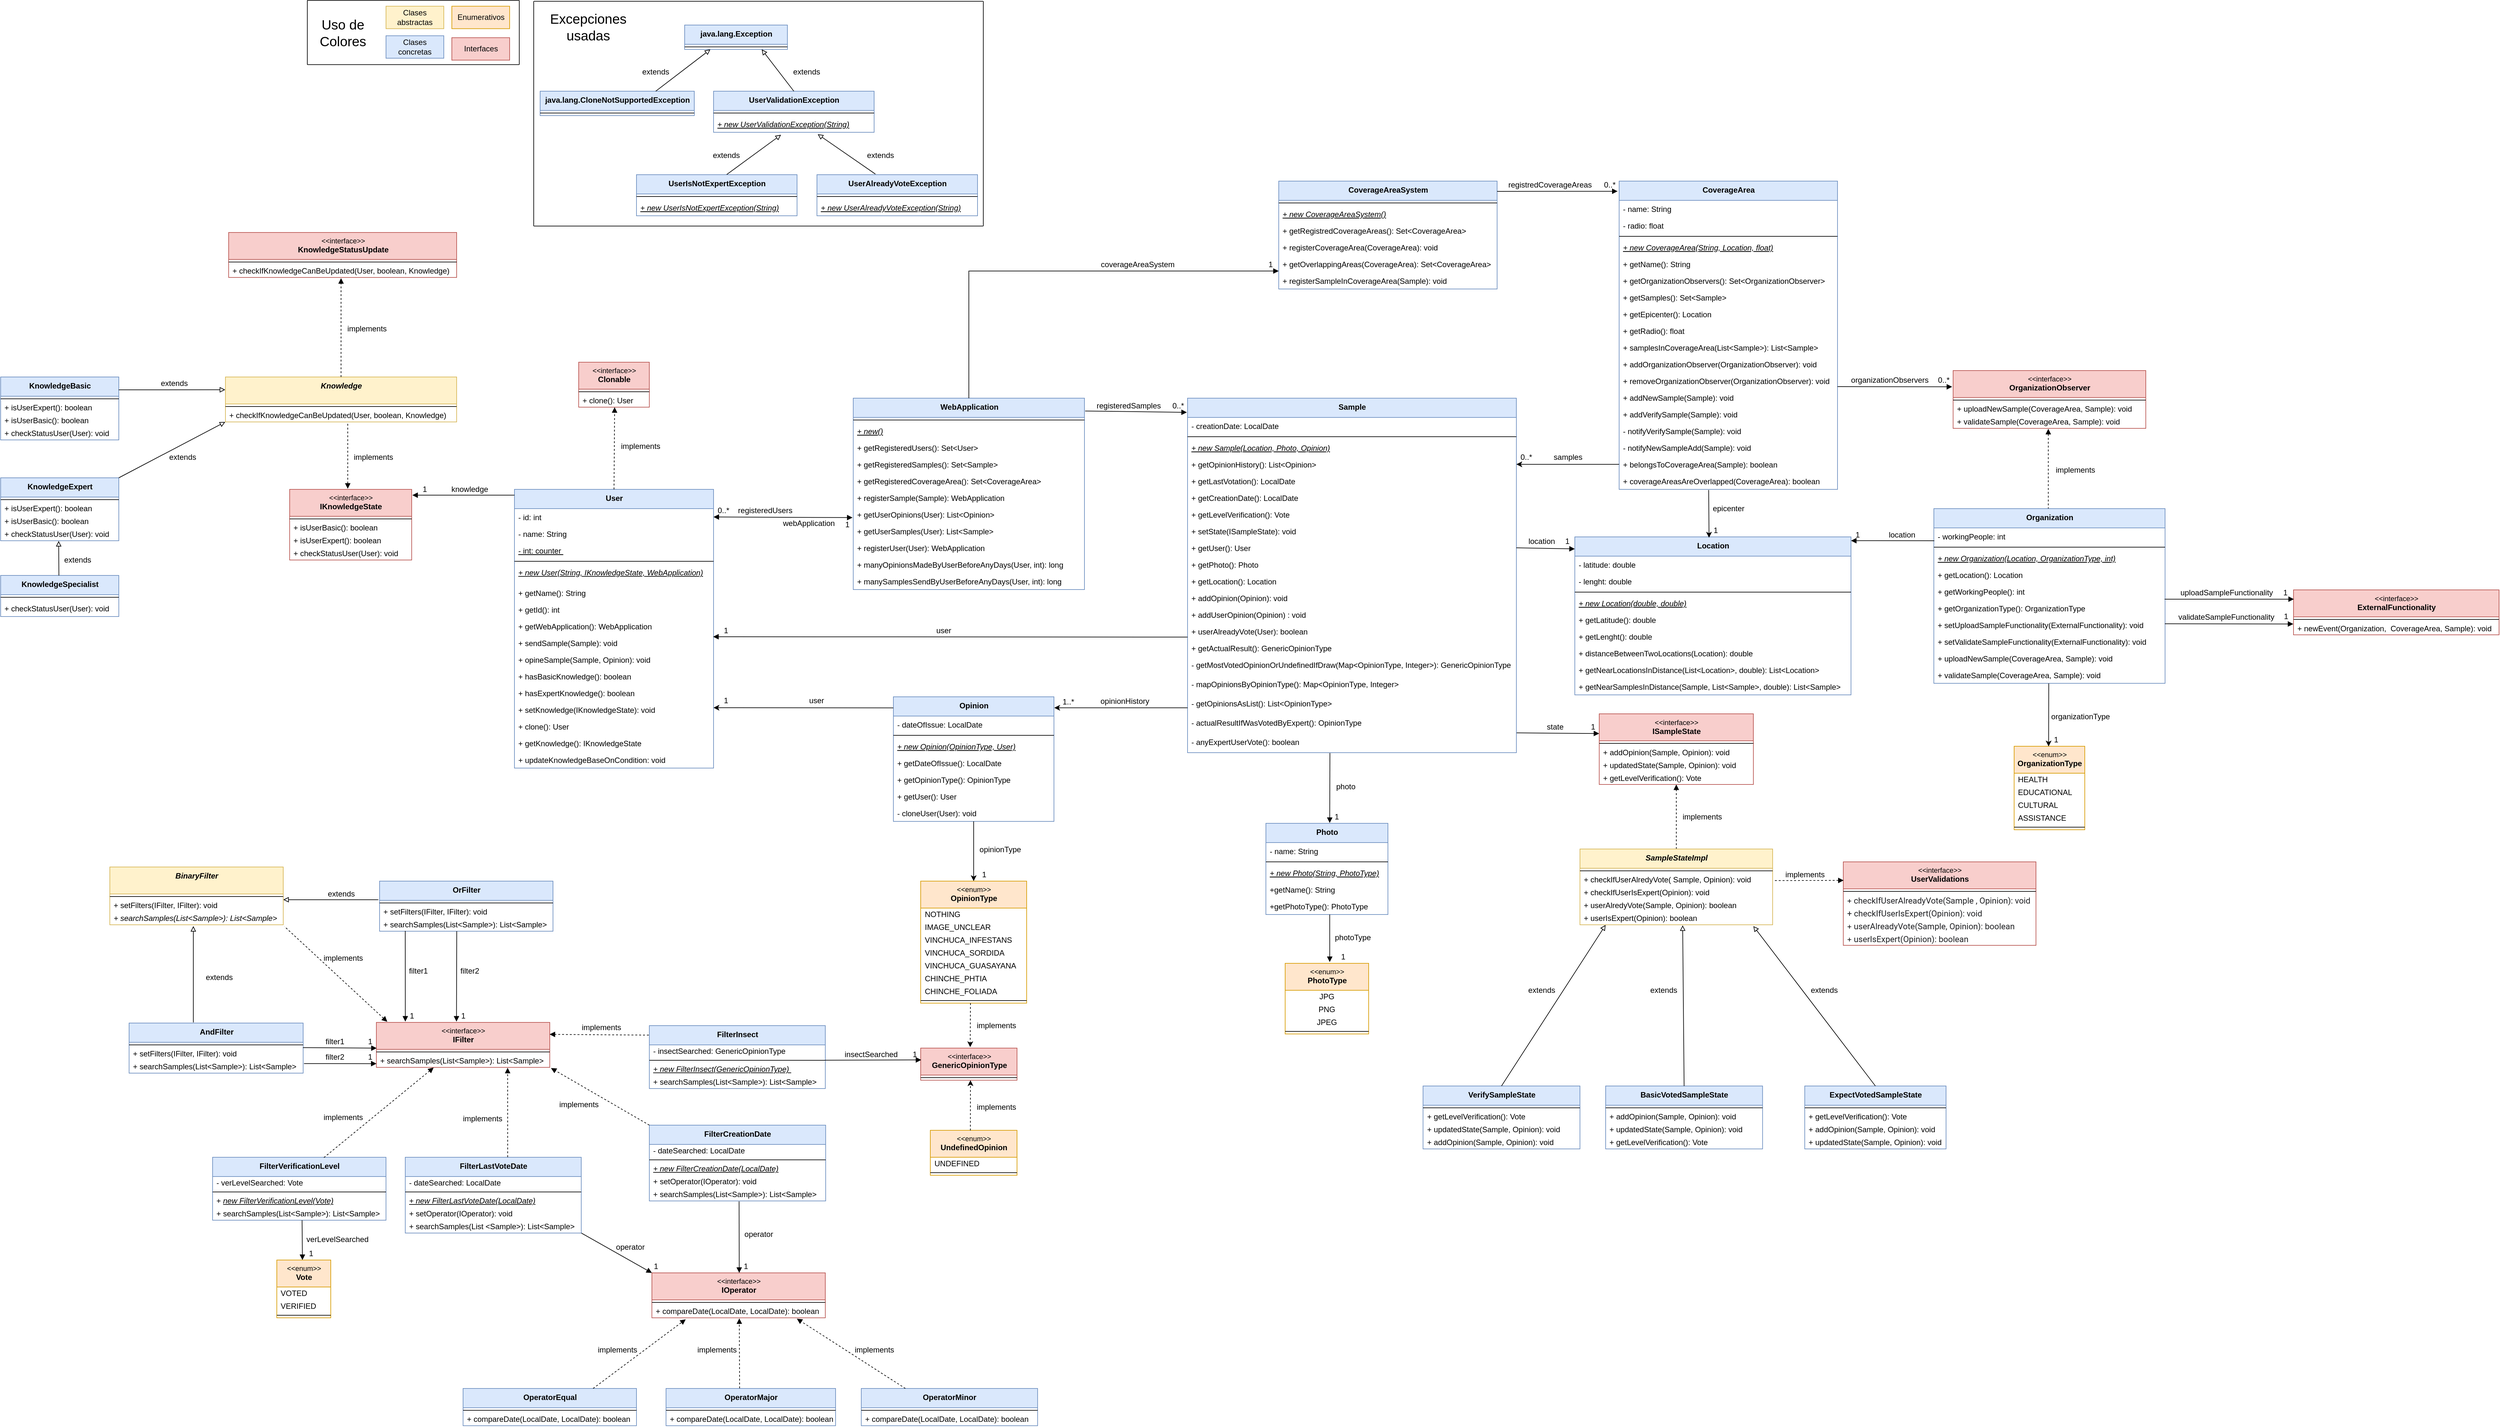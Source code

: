 <mxfile version="19.0.3" type="github">
  <diagram id="ae7LBZ6DJG40jsGKR7rI" name="Page-1">
    <mxGraphModel dx="3826" dy="600" grid="1" gridSize="10" guides="1" tooltips="1" connect="1" arrows="1" fold="1" page="1" pageScale="1" pageWidth="827" pageHeight="1169" math="0" shadow="0">
      <root>
        <mxCell id="0" />
        <mxCell id="1" parent="0" />
        <mxCell id="K2JFEXqpJTepmIrNeF1m-1" value="&lt;span style=&quot;font-size: 12px ; font-weight: 700&quot;&gt;User&lt;/span&gt;" style="swimlane;fontStyle=0;align=center;verticalAlign=top;childLayout=stackLayout;horizontal=1;startSize=30;horizontalStack=0;resizeParent=1;resizeParentMax=0;resizeLast=0;collapsible=0;marginBottom=0;html=1;labelBackgroundColor=none;labelBorderColor=none;fontSize=11;fillColor=#dae8fc;strokeColor=#6c8ebf;" parent="1" vertex="1">
          <mxGeometry x="-1580" y="800" width="310" height="434" as="geometry" />
        </mxCell>
        <mxCell id="pHlB20BNlkgOtDpx7atT-137" value="- id: int" style="text;strokeColor=none;fillColor=none;align=left;verticalAlign=top;spacingLeft=4;spacingRight=4;overflow=hidden;rotatable=0;points=[[0,0.5],[1,0.5]];portConstraint=eastwest;fontStyle=0" parent="K2JFEXqpJTepmIrNeF1m-1" vertex="1">
          <mxGeometry y="30" width="310" height="26" as="geometry" />
        </mxCell>
        <mxCell id="O7m9tue0CmrLmK0lqsz_-73" value="- name: String" style="text;strokeColor=none;fillColor=none;align=left;verticalAlign=top;spacingLeft=4;spacingRight=4;overflow=hidden;rotatable=0;points=[[0,0.5],[1,0.5]];portConstraint=eastwest;fontStyle=0" parent="K2JFEXqpJTepmIrNeF1m-1" vertex="1">
          <mxGeometry y="56" width="310" height="26" as="geometry" />
        </mxCell>
        <mxCell id="-q0EUT8JvktaprCaDrNs-48" value="- int: counter " style="text;strokeColor=none;fillColor=none;align=left;verticalAlign=top;spacingLeft=4;spacingRight=4;overflow=hidden;rotatable=0;points=[[0,0.5],[1,0.5]];portConstraint=eastwest;fontStyle=4" parent="K2JFEXqpJTepmIrNeF1m-1" vertex="1">
          <mxGeometry y="82" width="310" height="26" as="geometry" />
        </mxCell>
        <mxCell id="K2JFEXqpJTepmIrNeF1m-3" value="" style="line;strokeWidth=1;fillColor=none;align=left;verticalAlign=middle;spacingTop=-1;spacingLeft=3;spacingRight=3;rotatable=0;labelPosition=right;points=[];portConstraint=eastwest;labelBackgroundColor=none;labelBorderColor=none;fontSize=11;html=1;" parent="K2JFEXqpJTepmIrNeF1m-1" vertex="1">
          <mxGeometry y="108" width="310" height="8" as="geometry" />
        </mxCell>
        <mxCell id="AvihFjAqHNHrfM0knBo_-65" value="+ new User(String, IKnowledgeState, WebApplication)" style="text;strokeColor=none;fillColor=none;align=left;verticalAlign=top;spacingLeft=4;spacingRight=4;overflow=hidden;rotatable=0;points=[[0,0.5],[1,0.5]];portConstraint=eastwest;fontStyle=6;whiteSpace=wrap;" parent="K2JFEXqpJTepmIrNeF1m-1" vertex="1">
          <mxGeometry y="116" width="310" height="32" as="geometry" />
        </mxCell>
        <mxCell id="O7m9tue0CmrLmK0lqsz_-75" value="+ getName(): String" style="text;strokeColor=none;fillColor=none;align=left;verticalAlign=top;spacingLeft=4;spacingRight=4;overflow=hidden;rotatable=0;points=[[0,0.5],[1,0.5]];portConstraint=eastwest;fontStyle=0" parent="K2JFEXqpJTepmIrNeF1m-1" vertex="1">
          <mxGeometry y="148" width="310" height="26" as="geometry" />
        </mxCell>
        <mxCell id="-q0EUT8JvktaprCaDrNs-50" value="+ getId(): int" style="text;strokeColor=none;fillColor=none;align=left;verticalAlign=top;spacingLeft=4;spacingRight=4;overflow=hidden;rotatable=0;points=[[0,0.5],[1,0.5]];portConstraint=eastwest;fontStyle=0" parent="K2JFEXqpJTepmIrNeF1m-1" vertex="1">
          <mxGeometry y="174" width="310" height="26" as="geometry" />
        </mxCell>
        <mxCell id="-q0EUT8JvktaprCaDrNs-51" value="+ getWebApplication(): WebApplication" style="text;strokeColor=none;fillColor=none;align=left;verticalAlign=top;spacingLeft=4;spacingRight=4;overflow=hidden;rotatable=0;points=[[0,0.5],[1,0.5]];portConstraint=eastwest;fontStyle=0" parent="K2JFEXqpJTepmIrNeF1m-1" vertex="1">
          <mxGeometry y="200" width="310" height="26" as="geometry" />
        </mxCell>
        <mxCell id="-q0EUT8JvktaprCaDrNs-62" value="+ sendSample(Sample): void" style="text;strokeColor=none;fillColor=none;align=left;verticalAlign=top;spacingLeft=4;spacingRight=4;overflow=hidden;rotatable=0;points=[[0,0.5],[1,0.5]];portConstraint=eastwest;fontStyle=0" parent="K2JFEXqpJTepmIrNeF1m-1" vertex="1">
          <mxGeometry y="226" width="310" height="26" as="geometry" />
        </mxCell>
        <mxCell id="AvihFjAqHNHrfM0knBo_-64" value="+ opineSample(Sample, Opinion): void" style="text;strokeColor=none;fillColor=none;align=left;verticalAlign=top;spacingLeft=4;spacingRight=4;overflow=hidden;rotatable=0;points=[[0,0.5],[1,0.5]];portConstraint=eastwest;fontStyle=0" parent="K2JFEXqpJTepmIrNeF1m-1" vertex="1">
          <mxGeometry y="252" width="310" height="26" as="geometry" />
        </mxCell>
        <mxCell id="-q0EUT8JvktaprCaDrNs-54" value="+ hasBasicKnowledge(): boolean" style="text;strokeColor=none;fillColor=none;align=left;verticalAlign=top;spacingLeft=4;spacingRight=4;overflow=hidden;rotatable=0;points=[[0,0.5],[1,0.5]];portConstraint=eastwest;fontStyle=0" parent="K2JFEXqpJTepmIrNeF1m-1" vertex="1">
          <mxGeometry y="278" width="310" height="26" as="geometry" />
        </mxCell>
        <mxCell id="-q0EUT8JvktaprCaDrNs-55" value="+ hasExpertKnowledge(): boolean" style="text;strokeColor=none;fillColor=none;align=left;verticalAlign=top;spacingLeft=4;spacingRight=4;overflow=hidden;rotatable=0;points=[[0,0.5],[1,0.5]];portConstraint=eastwest;fontStyle=0" parent="K2JFEXqpJTepmIrNeF1m-1" vertex="1">
          <mxGeometry y="304" width="310" height="26" as="geometry" />
        </mxCell>
        <mxCell id="-q0EUT8JvktaprCaDrNs-57" value="+ setKnowledge(IKnowledgeState): void&#xa;" style="text;strokeColor=none;fillColor=none;align=left;verticalAlign=top;spacingLeft=4;spacingRight=4;overflow=hidden;rotatable=0;points=[[0,0.5],[1,0.5]];portConstraint=eastwest;fontStyle=0" parent="K2JFEXqpJTepmIrNeF1m-1" vertex="1">
          <mxGeometry y="330" width="310" height="26" as="geometry" />
        </mxCell>
        <mxCell id="-q0EUT8JvktaprCaDrNs-59" value="+ clone(): User" style="text;strokeColor=none;fillColor=none;align=left;verticalAlign=top;spacingLeft=4;spacingRight=4;overflow=hidden;rotatable=0;points=[[0,0.5],[1,0.5]];portConstraint=eastwest;fontStyle=0" parent="K2JFEXqpJTepmIrNeF1m-1" vertex="1">
          <mxGeometry y="356" width="310" height="26" as="geometry" />
        </mxCell>
        <mxCell id="-q0EUT8JvktaprCaDrNs-60" value="+ getKnowledge(): IKnowledgeState" style="text;strokeColor=none;fillColor=none;align=left;verticalAlign=top;spacingLeft=4;spacingRight=4;overflow=hidden;rotatable=0;points=[[0,0.5],[1,0.5]];portConstraint=eastwest;fontStyle=0" parent="K2JFEXqpJTepmIrNeF1m-1" vertex="1">
          <mxGeometry y="382" width="310" height="26" as="geometry" />
        </mxCell>
        <mxCell id="-q0EUT8JvktaprCaDrNs-61" value="+ updateKnowledgeBaseOnCondition: void" style="text;strokeColor=none;fillColor=none;align=left;verticalAlign=top;spacingLeft=4;spacingRight=4;overflow=hidden;rotatable=0;points=[[0,0.5],[1,0.5]];portConstraint=eastwest;fontStyle=0" parent="K2JFEXqpJTepmIrNeF1m-1" vertex="1">
          <mxGeometry y="408" width="310" height="26" as="geometry" />
        </mxCell>
        <mxCell id="K2JFEXqpJTepmIrNeF1m-9" value="&amp;lt;&amp;lt;interface&amp;gt;&amp;gt;&lt;br&gt;&lt;b style=&quot;font-size: 12px;&quot;&gt;IKnowledgeState&lt;/b&gt;" style="swimlane;fontStyle=0;align=center;verticalAlign=top;childLayout=stackLayout;horizontal=1;startSize=42;horizontalStack=0;resizeParent=1;resizeParentMax=0;resizeLast=0;collapsible=0;marginBottom=0;html=1;labelBackgroundColor=none;labelBorderColor=none;fontSize=11;fillColor=#f8cecc;strokeColor=#b85450;" parent="1" vertex="1">
          <mxGeometry x="-1930" y="800" width="190" height="110" as="geometry" />
        </mxCell>
        <mxCell id="K2JFEXqpJTepmIrNeF1m-10" value="" style="line;strokeWidth=1;fillColor=none;align=left;verticalAlign=middle;spacingTop=-1;spacingLeft=3;spacingRight=3;rotatable=0;labelPosition=right;points=[];portConstraint=eastwest;labelBackgroundColor=none;labelBorderColor=none;fontSize=11;html=1;" parent="K2JFEXqpJTepmIrNeF1m-9" vertex="1">
          <mxGeometry y="42" width="190" height="8" as="geometry" />
        </mxCell>
        <mxCell id="AvihFjAqHNHrfM0knBo_-20" value="&lt;span style=&quot;font-size: 12px&quot;&gt;+ isUserBasic(): boolean&lt;/span&gt;" style="text;html=1;strokeColor=none;fillColor=none;align=left;verticalAlign=middle;spacingLeft=4;spacingRight=4;overflow=hidden;rotatable=0;points=[[0,0.5],[1,0.5]];portConstraint=eastwest;labelBackgroundColor=none;labelBorderColor=none;fontSize=11;" parent="K2JFEXqpJTepmIrNeF1m-9" vertex="1">
          <mxGeometry y="50" width="190" height="20" as="geometry" />
        </mxCell>
        <mxCell id="AvihFjAqHNHrfM0knBo_-19" value="&lt;span style=&quot;font-size: 12px&quot;&gt;+ isUserExpert(): boolean&lt;/span&gt;" style="text;html=1;strokeColor=none;fillColor=none;align=left;verticalAlign=middle;spacingLeft=4;spacingRight=4;overflow=hidden;rotatable=0;points=[[0,0.5],[1,0.5]];portConstraint=eastwest;labelBackgroundColor=none;labelBorderColor=none;fontSize=11;" parent="K2JFEXqpJTepmIrNeF1m-9" vertex="1">
          <mxGeometry y="70" width="190" height="20" as="geometry" />
        </mxCell>
        <mxCell id="AvihFjAqHNHrfM0knBo_-21" value="&lt;font style=&quot;font-size: 12px;&quot;&gt;+ checkStatusUser(User): void&lt;/font&gt;" style="text;html=1;strokeColor=none;fillColor=none;align=left;verticalAlign=middle;spacingLeft=4;spacingRight=4;overflow=hidden;rotatable=0;points=[[0,0.5],[1,0.5]];portConstraint=eastwest;labelBackgroundColor=none;labelBorderColor=none;fontSize=10;" parent="K2JFEXqpJTepmIrNeF1m-9" vertex="1">
          <mxGeometry y="90" width="190" height="20" as="geometry" />
        </mxCell>
        <mxCell id="pHlB20BNlkgOtDpx7atT-3" value="&lt;span style=&quot;font-size: 12px ; font-weight: 700&quot;&gt;Sample&lt;/span&gt;" style="swimlane;fontStyle=0;align=center;verticalAlign=top;childLayout=stackLayout;horizontal=1;startSize=30;horizontalStack=0;resizeParent=1;resizeParentMax=0;resizeLast=0;collapsible=0;marginBottom=0;html=1;labelBackgroundColor=none;labelBorderColor=none;fontSize=11;fillColor=#dae8fc;strokeColor=#6c8ebf;" parent="1" vertex="1">
          <mxGeometry x="-532" y="658" width="512" height="552" as="geometry" />
        </mxCell>
        <mxCell id="-q0EUT8JvktaprCaDrNs-36" value="- creationDate: LocalDate" style="text;strokeColor=none;fillColor=none;align=left;verticalAlign=top;spacingLeft=4;spacingRight=4;overflow=hidden;rotatable=0;points=[[0,0.5],[1,0.5]];portConstraint=eastwest;fontStyle=0" parent="pHlB20BNlkgOtDpx7atT-3" vertex="1">
          <mxGeometry y="30" width="512" height="26" as="geometry" />
        </mxCell>
        <mxCell id="pHlB20BNlkgOtDpx7atT-5" value="" style="line;strokeWidth=1;fillColor=none;align=left;verticalAlign=middle;spacingTop=-1;spacingLeft=3;spacingRight=3;rotatable=0;labelPosition=right;points=[];portConstraint=eastwest;labelBackgroundColor=none;labelBorderColor=none;fontSize=11;html=1;" parent="pHlB20BNlkgOtDpx7atT-3" vertex="1">
          <mxGeometry y="56" width="512" height="8" as="geometry" />
        </mxCell>
        <mxCell id="6lASS8veZX1gM6u_2w7_-21" value="+ new Sample(Location, Photo, Opinion)" style="text;strokeColor=none;fillColor=none;align=left;verticalAlign=top;spacingLeft=4;spacingRight=4;overflow=hidden;rotatable=0;points=[[0,0.5],[1,0.5]];portConstraint=eastwest;fontStyle=6" parent="pHlB20BNlkgOtDpx7atT-3" vertex="1">
          <mxGeometry y="64" width="512" height="26" as="geometry" />
        </mxCell>
        <mxCell id="_neJQCjdiO2XLyn74PPV-9" value="+ getOpinionHistory(): List&lt;Opinion&gt;" style="text;strokeColor=none;fillColor=none;align=left;verticalAlign=top;spacingLeft=4;spacingRight=4;overflow=hidden;rotatable=0;points=[[0,0.5],[1,0.5]];portConstraint=eastwest;fontStyle=0" parent="pHlB20BNlkgOtDpx7atT-3" vertex="1">
          <mxGeometry y="90" width="512" height="26" as="geometry" />
        </mxCell>
        <mxCell id="_neJQCjdiO2XLyn74PPV-10" value="+ getLastVotation(): LocalDate" style="text;strokeColor=none;fillColor=none;align=left;verticalAlign=top;spacingLeft=4;spacingRight=4;overflow=hidden;rotatable=0;points=[[0,0.5],[1,0.5]];portConstraint=eastwest;fontStyle=0" parent="pHlB20BNlkgOtDpx7atT-3" vertex="1">
          <mxGeometry y="116" width="512" height="26" as="geometry" />
        </mxCell>
        <mxCell id="_neJQCjdiO2XLyn74PPV-11" value="+ getCreationDate(): LocalDate" style="text;strokeColor=none;fillColor=none;align=left;verticalAlign=top;spacingLeft=4;spacingRight=4;overflow=hidden;rotatable=0;points=[[0,0.5],[1,0.5]];portConstraint=eastwest;fontStyle=0" parent="pHlB20BNlkgOtDpx7atT-3" vertex="1">
          <mxGeometry y="142" width="512" height="26" as="geometry" />
        </mxCell>
        <mxCell id="-q0EUT8JvktaprCaDrNs-41" value="+ getLevelVerification(): Vote" style="text;strokeColor=none;fillColor=none;align=left;verticalAlign=top;spacingLeft=4;spacingRight=4;overflow=hidden;rotatable=0;points=[[0,0.5],[1,0.5]];portConstraint=eastwest;fontStyle=0" parent="pHlB20BNlkgOtDpx7atT-3" vertex="1">
          <mxGeometry y="168" width="512" height="26" as="geometry" />
        </mxCell>
        <mxCell id="-q0EUT8JvktaprCaDrNs-44" value="+ setState(ISampleState): void" style="text;strokeColor=none;fillColor=none;align=left;verticalAlign=top;spacingLeft=4;spacingRight=4;overflow=hidden;rotatable=0;points=[[0,0.5],[1,0.5]];portConstraint=eastwest;fontStyle=0" parent="pHlB20BNlkgOtDpx7atT-3" vertex="1">
          <mxGeometry y="194" width="512" height="26" as="geometry" />
        </mxCell>
        <mxCell id="6lASS8veZX1gM6u_2w7_-23" value="+ getUser(): User" style="text;strokeColor=none;fillColor=none;align=left;verticalAlign=top;spacingLeft=4;spacingRight=4;overflow=hidden;rotatable=0;points=[[0,0.5],[1,0.5]];portConstraint=eastwest;fontStyle=0" parent="pHlB20BNlkgOtDpx7atT-3" vertex="1">
          <mxGeometry y="220" width="512" height="26" as="geometry" />
        </mxCell>
        <mxCell id="6lASS8veZX1gM6u_2w7_-32" value="+ getPhoto(): Photo" style="text;strokeColor=none;fillColor=none;align=left;verticalAlign=top;spacingLeft=4;spacingRight=4;overflow=hidden;rotatable=0;points=[[0,0.5],[1,0.5]];portConstraint=eastwest;fontStyle=0" parent="pHlB20BNlkgOtDpx7atT-3" vertex="1">
          <mxGeometry y="246" width="512" height="26" as="geometry" />
        </mxCell>
        <mxCell id="6lASS8veZX1gM6u_2w7_-31" value="+ getLocation(): Location" style="text;strokeColor=none;fillColor=none;align=left;verticalAlign=top;spacingLeft=4;spacingRight=4;overflow=hidden;rotatable=0;points=[[0,0.5],[1,0.5]];portConstraint=eastwest;fontStyle=0" parent="pHlB20BNlkgOtDpx7atT-3" vertex="1">
          <mxGeometry y="272" width="512" height="26" as="geometry" />
        </mxCell>
        <mxCell id="6lASS8veZX1gM6u_2w7_-22" value="+ addOpinion(Opinion): void" style="text;strokeColor=none;fillColor=none;align=left;verticalAlign=top;spacingLeft=4;spacingRight=4;overflow=hidden;rotatable=0;points=[[0,0.5],[1,0.5]];portConstraint=eastwest;fontStyle=0" parent="pHlB20BNlkgOtDpx7atT-3" vertex="1">
          <mxGeometry y="298" width="512" height="26" as="geometry" />
        </mxCell>
        <mxCell id="pHlB20BNlkgOtDpx7atT-6" value="+ addUserOpinion(Opinion) : void" style="text;strokeColor=none;fillColor=none;align=left;verticalAlign=top;spacingLeft=4;spacingRight=4;overflow=hidden;rotatable=0;points=[[0,0.5],[1,0.5]];portConstraint=eastwest;fontStyle=0" parent="pHlB20BNlkgOtDpx7atT-3" vertex="1">
          <mxGeometry y="324" width="512" height="26" as="geometry" />
        </mxCell>
        <mxCell id="-q0EUT8JvktaprCaDrNs-45" value="+ userAlreadyVote(User): boolean" style="text;strokeColor=none;fillColor=none;align=left;verticalAlign=top;spacingLeft=4;spacingRight=4;overflow=hidden;rotatable=0;points=[[0,0.5],[1,0.5]];portConstraint=eastwest;fontStyle=0" parent="pHlB20BNlkgOtDpx7atT-3" vertex="1">
          <mxGeometry y="350" width="512" height="26" as="geometry" />
        </mxCell>
        <mxCell id="-q0EUT8JvktaprCaDrNs-46" value="+ getActualResult(): GenericOpinionType" style="text;strokeColor=none;fillColor=none;align=left;verticalAlign=top;spacingLeft=4;spacingRight=4;overflow=hidden;rotatable=0;points=[[0,0.5],[1,0.5]];portConstraint=eastwest;fontStyle=0" parent="pHlB20BNlkgOtDpx7atT-3" vertex="1">
          <mxGeometry y="376" width="512" height="26" as="geometry" />
        </mxCell>
        <mxCell id="6lASS8veZX1gM6u_2w7_-24" value="- getMostVotedOpinionOrUndefinedIfDraw(Map&lt;OpinionType, Integer&gt;): GenericOpinionType" style="text;strokeColor=none;fillColor=none;align=left;verticalAlign=top;spacingLeft=4;spacingRight=4;overflow=hidden;rotatable=0;points=[[0,0.5],[1,0.5]];portConstraint=eastwest;fontStyle=0" parent="pHlB20BNlkgOtDpx7atT-3" vertex="1">
          <mxGeometry y="402" width="512" height="30" as="geometry" />
        </mxCell>
        <mxCell id="6lASS8veZX1gM6u_2w7_-25" value="- mapOpinionsByOpinionType(): Map&lt;OpinionType, Integer&gt;" style="text;strokeColor=none;fillColor=none;align=left;verticalAlign=top;spacingLeft=4;spacingRight=4;overflow=hidden;rotatable=0;points=[[0,0.5],[1,0.5]];portConstraint=eastwest;fontStyle=0" parent="pHlB20BNlkgOtDpx7atT-3" vertex="1">
          <mxGeometry y="432" width="512" height="30" as="geometry" />
        </mxCell>
        <mxCell id="6lASS8veZX1gM6u_2w7_-26" value="- getOpinionsAsList(): List&lt;OpinionType&gt;&#xa;&#xa;" style="text;strokeColor=none;fillColor=none;align=left;verticalAlign=top;spacingLeft=4;spacingRight=4;overflow=hidden;rotatable=0;points=[[0,0.5],[1,0.5]];portConstraint=eastwest;fontStyle=0" parent="pHlB20BNlkgOtDpx7atT-3" vertex="1">
          <mxGeometry y="462" width="512" height="30" as="geometry" />
        </mxCell>
        <mxCell id="6lASS8veZX1gM6u_2w7_-27" value="- actualResultIfWasVotedByExpert(): OpinionType&#xa;" style="text;strokeColor=none;fillColor=none;align=left;verticalAlign=top;spacingLeft=4;spacingRight=4;overflow=hidden;rotatable=0;points=[[0,0.5],[1,0.5]];portConstraint=eastwest;fontStyle=0" parent="pHlB20BNlkgOtDpx7atT-3" vertex="1">
          <mxGeometry y="492" width="512" height="30" as="geometry" />
        </mxCell>
        <mxCell id="6lASS8veZX1gM6u_2w7_-28" value="- anyExpertUserVote(): boolean" style="text;strokeColor=none;fillColor=none;align=left;verticalAlign=top;spacingLeft=4;spacingRight=4;overflow=hidden;rotatable=0;points=[[0,0.5],[1,0.5]];portConstraint=eastwest;fontStyle=0" parent="pHlB20BNlkgOtDpx7atT-3" vertex="1">
          <mxGeometry y="522" width="512" height="30" as="geometry" />
        </mxCell>
        <mxCell id="pHlB20BNlkgOtDpx7atT-100" value="&lt;span style=&quot;font-size: 12px;&quot;&gt;&lt;b&gt;Photo&lt;/b&gt;&lt;/span&gt;" style="swimlane;fontStyle=0;align=center;verticalAlign=top;childLayout=stackLayout;horizontal=1;startSize=30;horizontalStack=0;resizeParent=1;resizeParentMax=0;resizeLast=0;collapsible=0;marginBottom=0;html=1;labelBackgroundColor=none;labelBorderColor=none;fontSize=11;fillColor=#dae8fc;strokeColor=#6c8ebf;" parent="1" vertex="1">
          <mxGeometry x="-410" y="1320" width="190" height="142" as="geometry" />
        </mxCell>
        <mxCell id="pHlB20BNlkgOtDpx7atT-103" value="- name: String" style="text;strokeColor=none;fillColor=none;align=left;verticalAlign=top;spacingLeft=4;spacingRight=4;overflow=hidden;rotatable=0;points=[[0,0.5],[1,0.5]];portConstraint=eastwest;fontStyle=0" parent="pHlB20BNlkgOtDpx7atT-100" vertex="1">
          <mxGeometry y="30" width="190" height="26" as="geometry" />
        </mxCell>
        <mxCell id="pHlB20BNlkgOtDpx7atT-102" value="" style="line;strokeWidth=1;fillColor=none;align=left;verticalAlign=middle;spacingTop=-1;spacingLeft=3;spacingRight=3;rotatable=0;labelPosition=right;points=[];portConstraint=eastwest;labelBackgroundColor=none;labelBorderColor=none;fontSize=11;html=1;" parent="pHlB20BNlkgOtDpx7atT-100" vertex="1">
          <mxGeometry y="56" width="190" height="8" as="geometry" />
        </mxCell>
        <mxCell id="-q0EUT8JvktaprCaDrNs-32" value="+ new Photo(String, PhotoType)" style="text;strokeColor=none;fillColor=none;align=left;verticalAlign=top;spacingLeft=4;spacingRight=4;overflow=hidden;rotatable=0;points=[[0,0.5],[1,0.5]];portConstraint=eastwest;fontStyle=6" parent="pHlB20BNlkgOtDpx7atT-100" vertex="1">
          <mxGeometry y="64" width="190" height="26" as="geometry" />
        </mxCell>
        <mxCell id="-q0EUT8JvktaprCaDrNs-33" value="+getName(): String" style="text;strokeColor=none;fillColor=none;align=left;verticalAlign=top;spacingLeft=4;spacingRight=4;overflow=hidden;rotatable=0;points=[[0,0.5],[1,0.5]];portConstraint=eastwest;fontStyle=0" parent="pHlB20BNlkgOtDpx7atT-100" vertex="1">
          <mxGeometry y="90" width="190" height="26" as="geometry" />
        </mxCell>
        <mxCell id="-q0EUT8JvktaprCaDrNs-34" value="+getPhotoType(): PhotoType" style="text;strokeColor=none;fillColor=none;align=left;verticalAlign=top;spacingLeft=4;spacingRight=4;overflow=hidden;rotatable=0;points=[[0,0.5],[1,0.5]];portConstraint=eastwest;fontStyle=0" parent="pHlB20BNlkgOtDpx7atT-100" vertex="1">
          <mxGeometry y="116" width="190" height="26" as="geometry" />
        </mxCell>
        <mxCell id="cK6lhMqTZY_zGtxXsKJP-35" value="&lt;b style=&quot;font-size: 12px;&quot;&gt;KnowledgeBasic&lt;/b&gt;" style="swimlane;fontStyle=0;align=center;verticalAlign=top;childLayout=stackLayout;horizontal=1;startSize=30;horizontalStack=0;resizeParent=1;resizeParentMax=0;resizeLast=0;collapsible=0;marginBottom=0;html=1;labelBackgroundColor=none;labelBorderColor=none;fontSize=11;fillColor=#dae8fc;strokeColor=#6c8ebf;" parent="1" vertex="1">
          <mxGeometry x="-2380" y="625" width="184" height="98" as="geometry" />
        </mxCell>
        <mxCell id="cK6lhMqTZY_zGtxXsKJP-36" value="" style="line;strokeWidth=1;fillColor=none;align=left;verticalAlign=middle;spacingTop=-1;spacingLeft=3;spacingRight=3;rotatable=0;labelPosition=right;points=[];portConstraint=eastwest;labelBackgroundColor=none;labelBorderColor=none;fontSize=11;html=1;" parent="cK6lhMqTZY_zGtxXsKJP-35" vertex="1">
          <mxGeometry y="30" width="184" height="8" as="geometry" />
        </mxCell>
        <mxCell id="AvihFjAqHNHrfM0knBo_-27" value="&lt;span style=&quot;font-size: 12px&quot;&gt;+ isUserExpert(): boolean&lt;/span&gt;" style="text;html=1;strokeColor=none;fillColor=none;align=left;verticalAlign=middle;spacingLeft=4;spacingRight=4;overflow=hidden;rotatable=0;points=[[0,0.5],[1,0.5]];portConstraint=eastwest;labelBackgroundColor=none;labelBorderColor=none;fontSize=11;" parent="cK6lhMqTZY_zGtxXsKJP-35" vertex="1">
          <mxGeometry y="38" width="184" height="20" as="geometry" />
        </mxCell>
        <mxCell id="AvihFjAqHNHrfM0knBo_-28" value="&lt;span style=&quot;font-size: 12px&quot;&gt;+ isUserBasic(): boolean&lt;/span&gt;" style="text;html=1;strokeColor=none;fillColor=none;align=left;verticalAlign=middle;spacingLeft=4;spacingRight=4;overflow=hidden;rotatable=0;points=[[0,0.5],[1,0.5]];portConstraint=eastwest;labelBackgroundColor=none;labelBorderColor=none;fontSize=11;" parent="cK6lhMqTZY_zGtxXsKJP-35" vertex="1">
          <mxGeometry y="58" width="184" height="20" as="geometry" />
        </mxCell>
        <mxCell id="AvihFjAqHNHrfM0knBo_-29" value="&lt;span style=&quot;font-size: 12px;&quot;&gt;+ checkStatusUser(User): void&lt;/span&gt;" style="text;html=1;strokeColor=none;fillColor=none;align=left;verticalAlign=middle;spacingLeft=4;spacingRight=4;overflow=hidden;rotatable=0;points=[[0,0.5],[1,0.5]];portConstraint=eastwest;labelBackgroundColor=none;labelBorderColor=none;fontSize=11;" parent="cK6lhMqTZY_zGtxXsKJP-35" vertex="1">
          <mxGeometry y="78" width="184" height="20" as="geometry" />
        </mxCell>
        <mxCell id="cK6lhMqTZY_zGtxXsKJP-38" value="&lt;b style=&quot;font-size: 12px;&quot;&gt;KnowledgeExpert&lt;/b&gt;" style="swimlane;fontStyle=0;align=center;verticalAlign=top;childLayout=stackLayout;horizontal=1;startSize=30;horizontalStack=0;resizeParent=1;resizeParentMax=0;resizeLast=0;collapsible=0;marginBottom=0;html=1;labelBackgroundColor=none;labelBorderColor=none;fontSize=11;fillColor=#dae8fc;strokeColor=#6c8ebf;" parent="1" vertex="1">
          <mxGeometry x="-2380" y="782" width="184" height="98" as="geometry" />
        </mxCell>
        <mxCell id="cK6lhMqTZY_zGtxXsKJP-39" value="" style="line;strokeWidth=1;fillColor=none;align=left;verticalAlign=middle;spacingTop=-1;spacingLeft=3;spacingRight=3;rotatable=0;labelPosition=right;points=[];portConstraint=eastwest;labelBackgroundColor=none;labelBorderColor=none;fontSize=11;html=1;" parent="cK6lhMqTZY_zGtxXsKJP-38" vertex="1">
          <mxGeometry y="30" width="184" height="8" as="geometry" />
        </mxCell>
        <mxCell id="AvihFjAqHNHrfM0knBo_-32" value="&lt;span style=&quot;font-size: 12px&quot;&gt;+ isUserExpert(): boolean&lt;/span&gt;" style="text;html=1;strokeColor=none;fillColor=none;align=left;verticalAlign=middle;spacingLeft=4;spacingRight=4;overflow=hidden;rotatable=0;points=[[0,0.5],[1,0.5]];portConstraint=eastwest;labelBackgroundColor=none;labelBorderColor=none;fontSize=11;" parent="cK6lhMqTZY_zGtxXsKJP-38" vertex="1">
          <mxGeometry y="38" width="184" height="20" as="geometry" />
        </mxCell>
        <mxCell id="AvihFjAqHNHrfM0knBo_-33" value="&lt;span style=&quot;font-size: 12px&quot;&gt;+ isUserBasic(): boolean&lt;/span&gt;" style="text;html=1;strokeColor=none;fillColor=none;align=left;verticalAlign=middle;spacingLeft=4;spacingRight=4;overflow=hidden;rotatable=0;points=[[0,0.5],[1,0.5]];portConstraint=eastwest;labelBackgroundColor=none;labelBorderColor=none;fontSize=11;" parent="cK6lhMqTZY_zGtxXsKJP-38" vertex="1">
          <mxGeometry y="58" width="184" height="20" as="geometry" />
        </mxCell>
        <mxCell id="AvihFjAqHNHrfM0knBo_-34" value="&lt;span style=&quot;font-size: 12px&quot;&gt;+ checkStatusUser(User): void&lt;/span&gt;" style="text;html=1;strokeColor=none;fillColor=none;align=left;verticalAlign=middle;spacingLeft=4;spacingRight=4;overflow=hidden;rotatable=0;points=[[0,0.5],[1,0.5]];portConstraint=eastwest;labelBackgroundColor=none;labelBorderColor=none;fontSize=11;" parent="cK6lhMqTZY_zGtxXsKJP-38" vertex="1">
          <mxGeometry y="78" width="184" height="20" as="geometry" />
        </mxCell>
        <mxCell id="cK6lhMqTZY_zGtxXsKJP-41" value="&lt;b style=&quot;font-size: 12px;&quot;&gt;Knowledge&lt;/b&gt;&lt;span style=&quot;font-size: 12px;&quot;&gt;&lt;b&gt;Specialist&lt;/b&gt;&lt;/span&gt;" style="swimlane;fontStyle=0;align=center;verticalAlign=top;childLayout=stackLayout;horizontal=1;startSize=30;horizontalStack=0;resizeParent=1;resizeParentMax=0;resizeLast=0;collapsible=0;marginBottom=0;html=1;labelBackgroundColor=none;labelBorderColor=none;fontSize=11;fillColor=#dae8fc;strokeColor=#6c8ebf;" parent="1" vertex="1">
          <mxGeometry x="-2380" y="934" width="184" height="64" as="geometry" />
        </mxCell>
        <mxCell id="cK6lhMqTZY_zGtxXsKJP-42" value="" style="line;strokeWidth=1;fillColor=none;align=left;verticalAlign=middle;spacingTop=-1;spacingLeft=3;spacingRight=3;rotatable=0;labelPosition=right;points=[];portConstraint=eastwest;labelBackgroundColor=none;labelBorderColor=none;fontSize=11;html=1;" parent="cK6lhMqTZY_zGtxXsKJP-41" vertex="1">
          <mxGeometry y="30" width="184" height="8" as="geometry" />
        </mxCell>
        <mxCell id="cK6lhMqTZY_zGtxXsKJP-43" value="+ checkStatusUser(User): void" style="text;strokeColor=none;fillColor=none;align=left;verticalAlign=top;spacingLeft=4;spacingRight=4;overflow=hidden;rotatable=0;points=[[0,0.5],[1,0.5]];portConstraint=eastwest;fontStyle=0" parent="cK6lhMqTZY_zGtxXsKJP-41" vertex="1">
          <mxGeometry y="38" width="184" height="26" as="geometry" />
        </mxCell>
        <mxCell id="AvihFjAqHNHrfM0knBo_-1" value="&lt;span style=&quot;font-size: 12px ; font-weight: 700&quot;&gt;WebApplication&lt;/span&gt;" style="swimlane;fontStyle=0;align=center;verticalAlign=top;childLayout=stackLayout;horizontal=1;startSize=30;horizontalStack=0;resizeParent=1;resizeParentMax=0;resizeLast=0;collapsible=0;marginBottom=0;html=1;labelBackgroundColor=none;labelBorderColor=none;fontSize=11;fillColor=#dae8fc;strokeColor=#6c8ebf;" parent="1" vertex="1">
          <mxGeometry x="-1052.5" y="658" width="360" height="298" as="geometry" />
        </mxCell>
        <mxCell id="AvihFjAqHNHrfM0knBo_-3" value="" style="line;strokeWidth=1;fillColor=none;align=left;verticalAlign=middle;spacingTop=-1;spacingLeft=3;spacingRight=3;rotatable=0;labelPosition=right;points=[];portConstraint=eastwest;labelBackgroundColor=none;labelBorderColor=none;fontSize=11;html=1;" parent="AvihFjAqHNHrfM0knBo_-1" vertex="1">
          <mxGeometry y="30" width="360" height="8" as="geometry" />
        </mxCell>
        <mxCell id="AvihFjAqHNHrfM0knBo_-4" value="+ new()" style="text;strokeColor=none;fillColor=none;align=left;verticalAlign=top;spacingLeft=4;spacingRight=4;overflow=hidden;rotatable=0;points=[[0,0.5],[1,0.5]];portConstraint=eastwest;fontStyle=6" parent="AvihFjAqHNHrfM0knBo_-1" vertex="1">
          <mxGeometry y="38" width="360" height="26" as="geometry" />
        </mxCell>
        <mxCell id="O7m9tue0CmrLmK0lqsz_-71" value="+ getRegisteredUsers(): Set&lt;User&gt;" style="text;strokeColor=none;fillColor=none;align=left;verticalAlign=top;spacingLeft=4;spacingRight=4;overflow=hidden;rotatable=0;points=[[0,0.5],[1,0.5]];portConstraint=eastwest;fontStyle=0" parent="AvihFjAqHNHrfM0knBo_-1" vertex="1">
          <mxGeometry y="64" width="360" height="26" as="geometry" />
        </mxCell>
        <mxCell id="O7m9tue0CmrLmK0lqsz_-72" value="+ getRegisteredSamples(): Set&lt;Sample&gt;" style="text;strokeColor=none;fillColor=none;align=left;verticalAlign=top;spacingLeft=4;spacingRight=4;overflow=hidden;rotatable=0;points=[[0,0.5],[1,0.5]];portConstraint=eastwest;fontStyle=0" parent="AvihFjAqHNHrfM0knBo_-1" vertex="1">
          <mxGeometry y="90" width="360" height="26" as="geometry" />
        </mxCell>
        <mxCell id="6lASS8veZX1gM6u_2w7_-66" value="+ getRegisteredCoverageArea(): Set&lt;CoverageArea&gt; " style="text;strokeColor=none;fillColor=none;align=left;verticalAlign=top;spacingLeft=4;spacingRight=4;overflow=hidden;rotatable=0;points=[[0,0.5],[1,0.5]];portConstraint=eastwest;fontStyle=0" parent="AvihFjAqHNHrfM0knBo_-1" vertex="1">
          <mxGeometry y="116" width="360" height="26" as="geometry" />
        </mxCell>
        <mxCell id="O7m9tue0CmrLmK0lqsz_-69" value="+ registerSample(Sample): WebApplication" style="text;strokeColor=none;fillColor=none;align=left;verticalAlign=top;spacingLeft=4;spacingRight=4;overflow=hidden;rotatable=0;points=[[0,0.5],[1,0.5]];portConstraint=eastwest;fontStyle=0" parent="AvihFjAqHNHrfM0knBo_-1" vertex="1">
          <mxGeometry y="142" width="360" height="26" as="geometry" />
        </mxCell>
        <mxCell id="-q0EUT8JvktaprCaDrNs-77" value="+ getUserOpinions(User): List&lt;Opinion&gt;" style="text;strokeColor=none;fillColor=none;align=left;verticalAlign=top;spacingLeft=4;spacingRight=4;overflow=hidden;rotatable=0;points=[[0,0.5],[1,0.5]];portConstraint=eastwest;fontStyle=0" parent="AvihFjAqHNHrfM0knBo_-1" vertex="1">
          <mxGeometry y="168" width="360" height="26" as="geometry" />
        </mxCell>
        <mxCell id="-q0EUT8JvktaprCaDrNs-80" value="+ getUserSamples(User): List&lt;Sample&gt;" style="text;strokeColor=none;fillColor=none;align=left;verticalAlign=top;spacingLeft=4;spacingRight=4;overflow=hidden;rotatable=0;points=[[0,0.5],[1,0.5]];portConstraint=eastwest;fontStyle=0" parent="AvihFjAqHNHrfM0knBo_-1" vertex="1">
          <mxGeometry y="194" width="360" height="26" as="geometry" />
        </mxCell>
        <mxCell id="O7m9tue0CmrLmK0lqsz_-70" value="+ registerUser(User): WebApplication" style="text;strokeColor=none;fillColor=none;align=left;verticalAlign=top;spacingLeft=4;spacingRight=4;overflow=hidden;rotatable=0;points=[[0,0.5],[1,0.5]];portConstraint=eastwest;fontStyle=0" parent="AvihFjAqHNHrfM0knBo_-1" vertex="1">
          <mxGeometry y="220" width="360" height="26" as="geometry" />
        </mxCell>
        <mxCell id="-q0EUT8JvktaprCaDrNs-78" value="+ manyOpinionsMadeByUserBeforeAnyDays(User, int): long" style="text;strokeColor=none;fillColor=none;align=left;verticalAlign=top;spacingLeft=4;spacingRight=4;overflow=hidden;rotatable=0;points=[[0,0.5],[1,0.5]];portConstraint=eastwest;fontStyle=0" parent="AvihFjAqHNHrfM0knBo_-1" vertex="1">
          <mxGeometry y="246" width="360" height="26" as="geometry" />
        </mxCell>
        <mxCell id="-q0EUT8JvktaprCaDrNs-79" value="+ manySamplesSendByUserBeforeAnyDays(User, int): long" style="text;strokeColor=none;fillColor=none;align=left;verticalAlign=top;spacingLeft=4;spacingRight=4;overflow=hidden;rotatable=0;points=[[0,0.5],[1,0.5]];portConstraint=eastwest;fontStyle=0" parent="AvihFjAqHNHrfM0knBo_-1" vertex="1">
          <mxGeometry y="272" width="360" height="26" as="geometry" />
        </mxCell>
        <mxCell id="AvihFjAqHNHrfM0knBo_-8" value="" style="endArrow=block;html=1;rounded=0;exitX=1;exitY=0.5;exitDx=0;exitDy=0;startArrow=block;startFill=1;endFill=1;entryX=-0.003;entryY=0.691;entryDx=0;entryDy=0;entryPerimeter=0;" parent="1" source="pHlB20BNlkgOtDpx7atT-137" target="-q0EUT8JvktaprCaDrNs-77" edge="1">
          <mxGeometry width="50" height="50" relative="1" as="geometry">
            <mxPoint x="-990" y="400" as="sourcePoint" />
            <mxPoint x="-1020" y="843" as="targetPoint" />
          </mxGeometry>
        </mxCell>
        <mxCell id="AvihFjAqHNHrfM0knBo_-13" value="" style="endArrow=none;html=1;rounded=0;exitX=1.005;exitY=0.082;exitDx=0;exitDy=0;startArrow=block;startFill=1;exitPerimeter=0;" parent="1" source="K2JFEXqpJTepmIrNeF1m-9" edge="1">
          <mxGeometry width="50" height="50" relative="1" as="geometry">
            <mxPoint x="-1680" y="640.688" as="sourcePoint" />
            <mxPoint x="-1580" y="809" as="targetPoint" />
          </mxGeometry>
        </mxCell>
        <mxCell id="AvihFjAqHNHrfM0knBo_-36" value="" style="endArrow=none;html=1;rounded=0;startArrow=block;startFill=0;exitX=0.491;exitY=1.019;exitDx=0;exitDy=0;exitPerimeter=0;entryX=0.493;entryY=0.002;entryDx=0;entryDy=0;entryPerimeter=0;" parent="1" source="AvihFjAqHNHrfM0knBo_-34" target="cK6lhMqTZY_zGtxXsKJP-41" edge="1">
          <mxGeometry width="50" height="50" relative="1" as="geometry">
            <mxPoint x="-2390" y="820" as="sourcePoint" />
            <mxPoint x="-2290" y="930" as="targetPoint" />
          </mxGeometry>
        </mxCell>
        <mxCell id="AvihFjAqHNHrfM0knBo_-40" value="extends" style="text;html=1;strokeColor=none;fillColor=none;align=center;verticalAlign=middle;whiteSpace=wrap;rounded=0;rotation=0;" parent="1" vertex="1">
          <mxGeometry x="-2305" y="900" width="90" height="20" as="geometry" />
        </mxCell>
        <mxCell id="AvihFjAqHNHrfM0knBo_-41" value="" style="endArrow=none;html=1;rounded=0;entryX=1.003;entryY=0.067;entryDx=0;entryDy=0;startArrow=block;startFill=1;entryPerimeter=0;exitX=-0.002;exitY=0.04;exitDx=0;exitDy=0;exitPerimeter=0;" parent="1" source="pHlB20BNlkgOtDpx7atT-3" target="AvihFjAqHNHrfM0knBo_-1" edge="1">
          <mxGeometry width="50" height="50" relative="1" as="geometry">
            <mxPoint x="-489.07" y="658.794" as="sourcePoint" />
            <mxPoint x="-870" y="760" as="targetPoint" />
          </mxGeometry>
        </mxCell>
        <mxCell id="AvihFjAqHNHrfM0knBo_-45" value="&amp;lt;&amp;lt;enum&amp;gt;&amp;gt;&lt;br&gt;&lt;b style=&quot;font-size: 12px;&quot;&gt;PhotoType&lt;/b&gt;" style="swimlane;fontStyle=0;align=center;verticalAlign=top;childLayout=stackLayout;horizontal=1;startSize=42;horizontalStack=0;resizeParent=1;resizeParentMax=0;resizeLast=0;collapsible=0;marginBottom=0;html=1;labelBackgroundColor=none;labelBorderColor=none;fontSize=11;fillColor=#ffe6cc;strokeColor=#d79b00;" parent="1" vertex="1">
          <mxGeometry x="-380" y="1538" width="130" height="110" as="geometry" />
        </mxCell>
        <mxCell id="AvihFjAqHNHrfM0knBo_-52" value="&lt;span style=&quot;font-size: 12px;&quot;&gt;JPG&lt;/span&gt;" style="text;html=1;strokeColor=none;fillColor=none;align=center;verticalAlign=middle;spacingLeft=4;spacingRight=4;overflow=hidden;rotatable=0;points=[[0,0.5],[1,0.5]];portConstraint=eastwest;labelBackgroundColor=none;labelBorderColor=none;fontSize=11;" parent="AvihFjAqHNHrfM0knBo_-45" vertex="1">
          <mxGeometry y="42" width="130" height="20" as="geometry" />
        </mxCell>
        <mxCell id="AvihFjAqHNHrfM0knBo_-51" value="&lt;span style=&quot;font-size: 12px;&quot;&gt;PNG&lt;/span&gt;" style="text;html=1;strokeColor=none;fillColor=none;align=center;verticalAlign=middle;spacingLeft=4;spacingRight=4;overflow=hidden;rotatable=0;points=[[0,0.5],[1,0.5]];portConstraint=eastwest;labelBackgroundColor=none;labelBorderColor=none;fontSize=11;" parent="AvihFjAqHNHrfM0knBo_-45" vertex="1">
          <mxGeometry y="62" width="130" height="20" as="geometry" />
        </mxCell>
        <mxCell id="AvihFjAqHNHrfM0knBo_-53" value="&lt;span style=&quot;font-size: 12px;&quot;&gt;JPEG&lt;/span&gt;" style="text;html=1;strokeColor=none;fillColor=none;align=center;verticalAlign=middle;spacingLeft=4;spacingRight=4;overflow=hidden;rotatable=0;points=[[0,0.5],[1,0.5]];portConstraint=eastwest;labelBackgroundColor=none;labelBorderColor=none;fontSize=11;" parent="AvihFjAqHNHrfM0knBo_-45" vertex="1">
          <mxGeometry y="82" width="130" height="20" as="geometry" />
        </mxCell>
        <mxCell id="AvihFjAqHNHrfM0knBo_-46" value="" style="line;strokeWidth=1;fillColor=none;align=left;verticalAlign=middle;spacingTop=-1;spacingLeft=3;spacingRight=3;rotatable=0;labelPosition=right;points=[];portConstraint=eastwest;labelBackgroundColor=none;labelBorderColor=none;fontSize=11;html=1;" parent="AvihFjAqHNHrfM0knBo_-45" vertex="1">
          <mxGeometry y="102" width="130" height="8" as="geometry" />
        </mxCell>
        <mxCell id="AvihFjAqHNHrfM0knBo_-58" value="" style="endArrow=none;html=1;rounded=0;startArrow=block;startFill=1;exitX=0.534;exitY=-0.018;exitDx=0;exitDy=0;entryX=0.523;entryY=1.007;entryDx=0;entryDy=0;entryPerimeter=0;exitPerimeter=0;" parent="1" source="AvihFjAqHNHrfM0knBo_-45" target="-q0EUT8JvktaprCaDrNs-34" edge="1">
          <mxGeometry width="50" height="50" relative="1" as="geometry">
            <mxPoint x="-710" y="1476" as="sourcePoint" />
            <mxPoint x="-570" y="1479.0" as="targetPoint" />
          </mxGeometry>
        </mxCell>
        <mxCell id="RBOuoibxZ1ReFKzT3zMZ-1" value="&lt;span style=&quot;font-size: 12px;&quot;&gt;&lt;b&gt;Opinion&lt;/b&gt;&lt;/span&gt;" style="swimlane;fontStyle=0;align=center;verticalAlign=top;childLayout=stackLayout;horizontal=1;startSize=30;horizontalStack=0;resizeParent=1;resizeParentMax=0;resizeLast=0;collapsible=0;marginBottom=0;html=1;labelBackgroundColor=none;labelBorderColor=none;fontSize=11;fillColor=#dae8fc;strokeColor=#6c8ebf;" parent="1" vertex="1">
          <mxGeometry x="-990" y="1123" width="250" height="194" as="geometry" />
        </mxCell>
        <mxCell id="RBOuoibxZ1ReFKzT3zMZ-2" value="- dateOfIssue: LocalDate" style="text;strokeColor=none;fillColor=none;align=left;verticalAlign=top;spacingLeft=4;spacingRight=4;overflow=hidden;rotatable=0;points=[[0,0.5],[1,0.5]];portConstraint=eastwest;fontStyle=0" parent="RBOuoibxZ1ReFKzT3zMZ-1" vertex="1">
          <mxGeometry y="30" width="250" height="26" as="geometry" />
        </mxCell>
        <mxCell id="RBOuoibxZ1ReFKzT3zMZ-4" value="" style="line;strokeWidth=1;fillColor=none;align=left;verticalAlign=middle;spacingTop=-1;spacingLeft=3;spacingRight=3;rotatable=0;labelPosition=right;points=[];portConstraint=eastwest;labelBackgroundColor=none;labelBorderColor=none;fontSize=11;html=1;" parent="RBOuoibxZ1ReFKzT3zMZ-1" vertex="1">
          <mxGeometry y="56" width="250" height="8" as="geometry" />
        </mxCell>
        <mxCell id="6lASS8veZX1gM6u_2w7_-35" value="+ new Opinion(OpinionType, User)" style="text;strokeColor=none;fillColor=none;align=left;verticalAlign=top;spacingLeft=4;spacingRight=4;overflow=hidden;rotatable=0;points=[[0,0.5],[1,0.5]];portConstraint=eastwest;fontStyle=6" parent="RBOuoibxZ1ReFKzT3zMZ-1" vertex="1">
          <mxGeometry y="64" width="250" height="26" as="geometry" />
        </mxCell>
        <mxCell id="-q0EUT8JvktaprCaDrNs-6" value="+ getDateOfIssue(): LocalDate" style="text;strokeColor=none;fillColor=none;align=left;verticalAlign=top;spacingLeft=4;spacingRight=4;overflow=hidden;rotatable=0;points=[[0,0.5],[1,0.5]];portConstraint=eastwest;fontStyle=0" parent="RBOuoibxZ1ReFKzT3zMZ-1" vertex="1">
          <mxGeometry y="90" width="250" height="26" as="geometry" />
        </mxCell>
        <mxCell id="6lASS8veZX1gM6u_2w7_-36" value="+ getOpinionType(): OpinionType" style="text;strokeColor=none;fillColor=none;align=left;verticalAlign=top;spacingLeft=4;spacingRight=4;overflow=hidden;rotatable=0;points=[[0,0.5],[1,0.5]];portConstraint=eastwest;fontStyle=0" parent="RBOuoibxZ1ReFKzT3zMZ-1" vertex="1">
          <mxGeometry y="116" width="250" height="26" as="geometry" />
        </mxCell>
        <mxCell id="-q0EUT8JvktaprCaDrNs-9" value="+ getUser(): User" style="text;strokeColor=none;fillColor=none;align=left;verticalAlign=top;spacingLeft=4;spacingRight=4;overflow=hidden;rotatable=0;points=[[0,0.5],[1,0.5]];portConstraint=eastwest;fontStyle=0" parent="RBOuoibxZ1ReFKzT3zMZ-1" vertex="1">
          <mxGeometry y="142" width="250" height="26" as="geometry" />
        </mxCell>
        <mxCell id="6lASS8veZX1gM6u_2w7_-37" value="- cloneUser(User): void" style="text;strokeColor=none;fillColor=none;align=left;verticalAlign=top;spacingLeft=4;spacingRight=4;overflow=hidden;rotatable=0;points=[[0,0.5],[1,0.5]];portConstraint=eastwest;fontStyle=0" parent="RBOuoibxZ1ReFKzT3zMZ-1" vertex="1">
          <mxGeometry y="168" width="250" height="26" as="geometry" />
        </mxCell>
        <mxCell id="RBOuoibxZ1ReFKzT3zMZ-22" value="" style="endArrow=none;html=1;rounded=0;endFill=0;startArrow=classic;startFill=1;exitX=1.002;exitY=0.088;exitDx=0;exitDy=0;exitPerimeter=0;entryX=0;entryY=0.669;entryDx=0;entryDy=0;entryPerimeter=0;" parent="1" source="RBOuoibxZ1ReFKzT3zMZ-1" target="6lASS8veZX1gM6u_2w7_-26" edge="1">
          <mxGeometry width="50" height="50" relative="1" as="geometry">
            <mxPoint x="-480" y="870" as="sourcePoint" />
            <mxPoint x="-440" y="1130" as="targetPoint" />
          </mxGeometry>
        </mxCell>
        <mxCell id="RBOuoibxZ1ReFKzT3zMZ-23" value="" style="endArrow=classic;html=1;rounded=0;exitX=0.5;exitY=1;exitDx=0;exitDy=0;entryX=0.5;entryY=0;entryDx=0;entryDy=0;" parent="1" source="RBOuoibxZ1ReFKzT3zMZ-1" target="yQ_ubpdPPiK8yn6CU7k0-13" edge="1">
          <mxGeometry width="50" height="50" relative="1" as="geometry">
            <mxPoint x="-84.32" y="1230" as="sourcePoint" />
            <mxPoint x="-880.08" y="1710.38" as="targetPoint" />
          </mxGeometry>
        </mxCell>
        <mxCell id="O7m9tue0CmrLmK0lqsz_-8" value="&lt;b style=&quot;font-size: 12px;&quot;&gt;VerifySampleState&lt;/b&gt;" style="swimlane;fontStyle=0;align=center;verticalAlign=top;childLayout=stackLayout;horizontal=1;startSize=30;horizontalStack=0;resizeParent=1;resizeParentMax=0;resizeLast=0;collapsible=0;marginBottom=0;html=1;labelBackgroundColor=none;labelBorderColor=none;fontSize=11;fillColor=#dae8fc;strokeColor=#6c8ebf;" parent="1" vertex="1">
          <mxGeometry x="-165.32" y="1729" width="244.32" height="98" as="geometry" />
        </mxCell>
        <mxCell id="O7m9tue0CmrLmK0lqsz_-9" value="" style="line;strokeWidth=1;fillColor=none;align=left;verticalAlign=middle;spacingTop=-1;spacingLeft=3;spacingRight=3;rotatable=0;labelPosition=right;points=[];portConstraint=eastwest;labelBackgroundColor=none;labelBorderColor=none;fontSize=11;html=1;" parent="O7m9tue0CmrLmK0lqsz_-8" vertex="1">
          <mxGeometry y="30" width="244.32" height="8" as="geometry" />
        </mxCell>
        <mxCell id="O7m9tue0CmrLmK0lqsz_-46" value="&lt;span style=&quot;font-size: 12px&quot;&gt;+ getLevelVerification(): Vote&lt;/span&gt;" style="text;html=1;strokeColor=none;fillColor=none;align=left;verticalAlign=middle;spacingLeft=4;spacingRight=4;overflow=hidden;rotatable=0;points=[[0,0.5],[1,0.5]];portConstraint=eastwest;labelBackgroundColor=none;labelBorderColor=none;fontSize=11;" parent="O7m9tue0CmrLmK0lqsz_-8" vertex="1">
          <mxGeometry y="38" width="244.32" height="20" as="geometry" />
        </mxCell>
        <mxCell id="O7m9tue0CmrLmK0lqsz_-45" value="&lt;span style=&quot;font-size: 12px&quot;&gt;+ updatedState(Sample, Opinion): void&lt;/span&gt;" style="text;html=1;strokeColor=none;fillColor=none;align=left;verticalAlign=middle;spacingLeft=4;spacingRight=4;overflow=hidden;rotatable=0;points=[[0,0.5],[1,0.5]];portConstraint=eastwest;labelBackgroundColor=none;labelBorderColor=none;fontSize=11;" parent="O7m9tue0CmrLmK0lqsz_-8" vertex="1">
          <mxGeometry y="58" width="244.32" height="20" as="geometry" />
        </mxCell>
        <mxCell id="O7m9tue0CmrLmK0lqsz_-44" value="&lt;span style=&quot;font-size: 12px&quot;&gt;+ addOpinion(Sample, Opinion): void&lt;/span&gt;" style="text;html=1;strokeColor=none;fillColor=none;align=left;verticalAlign=middle;spacingLeft=4;spacingRight=4;overflow=hidden;rotatable=0;points=[[0,0.5],[1,0.5]];portConstraint=eastwest;labelBackgroundColor=none;labelBorderColor=none;fontSize=11;" parent="O7m9tue0CmrLmK0lqsz_-8" vertex="1">
          <mxGeometry y="78" width="244.32" height="20" as="geometry" />
        </mxCell>
        <mxCell id="O7m9tue0CmrLmK0lqsz_-15" value="&lt;b style=&quot;font-size: 12px;&quot;&gt;BasicVotedSampleState&lt;/b&gt;" style="swimlane;fontStyle=0;align=center;verticalAlign=top;childLayout=stackLayout;horizontal=1;startSize=30;horizontalStack=0;resizeParent=1;resizeParentMax=0;resizeLast=0;collapsible=0;marginBottom=0;html=1;labelBackgroundColor=none;labelBorderColor=none;fontSize=11;fillColor=#dae8fc;strokeColor=#6c8ebf;" parent="1" vertex="1">
          <mxGeometry x="119" y="1729" width="244.32" height="98" as="geometry" />
        </mxCell>
        <mxCell id="O7m9tue0CmrLmK0lqsz_-16" value="" style="line;strokeWidth=1;fillColor=none;align=left;verticalAlign=middle;spacingTop=-1;spacingLeft=3;spacingRight=3;rotatable=0;labelPosition=right;points=[];portConstraint=eastwest;labelBackgroundColor=none;labelBorderColor=none;fontSize=11;html=1;" parent="O7m9tue0CmrLmK0lqsz_-15" vertex="1">
          <mxGeometry y="30" width="244.32" height="8" as="geometry" />
        </mxCell>
        <mxCell id="O7m9tue0CmrLmK0lqsz_-49" value="&lt;span style=&quot;font-size: 12px&quot;&gt;+ addOpinion(Sample, Opinion): void&lt;/span&gt;" style="text;html=1;strokeColor=none;fillColor=none;align=left;verticalAlign=middle;spacingLeft=4;spacingRight=4;overflow=hidden;rotatable=0;points=[[0,0.5],[1,0.5]];portConstraint=eastwest;labelBackgroundColor=none;labelBorderColor=none;fontSize=11;" parent="O7m9tue0CmrLmK0lqsz_-15" vertex="1">
          <mxGeometry y="38" width="244.32" height="20" as="geometry" />
        </mxCell>
        <mxCell id="O7m9tue0CmrLmK0lqsz_-48" value="&lt;span style=&quot;font-size: 12px&quot;&gt;+ updatedState(Sample, Opinion): void&lt;/span&gt;" style="text;html=1;strokeColor=none;fillColor=none;align=left;verticalAlign=middle;spacingLeft=4;spacingRight=4;overflow=hidden;rotatable=0;points=[[0,0.5],[1,0.5]];portConstraint=eastwest;labelBackgroundColor=none;labelBorderColor=none;fontSize=11;" parent="O7m9tue0CmrLmK0lqsz_-15" vertex="1">
          <mxGeometry y="58" width="244.32" height="20" as="geometry" />
        </mxCell>
        <mxCell id="O7m9tue0CmrLmK0lqsz_-47" value="&lt;span style=&quot;font-size: 12px&quot;&gt;+ getLevelVerification(): Vote&lt;/span&gt;" style="text;html=1;strokeColor=none;fillColor=none;align=left;verticalAlign=middle;spacingLeft=4;spacingRight=4;overflow=hidden;rotatable=0;points=[[0,0.5],[1,0.5]];portConstraint=eastwest;labelBackgroundColor=none;labelBorderColor=none;fontSize=11;" parent="O7m9tue0CmrLmK0lqsz_-15" vertex="1">
          <mxGeometry y="78" width="244.32" height="20" as="geometry" />
        </mxCell>
        <mxCell id="O7m9tue0CmrLmK0lqsz_-25" value="" style="endArrow=block;html=1;rounded=0;exitX=0.5;exitY=0;exitDx=0;exitDy=0;startArrow=none;startFill=0;entryX=0.133;entryY=1.014;entryDx=0;entryDy=0;endFill=0;entryPerimeter=0;" parent="1" source="O7m9tue0CmrLmK0lqsz_-8" target="-GKaP9TiXB6HtGCeSrMe-44" edge="1">
          <mxGeometry width="50" height="50" relative="1" as="geometry">
            <mxPoint x="287" y="1740.81" as="sourcePoint" />
            <mxPoint x="429.0" y="1377.5" as="targetPoint" />
          </mxGeometry>
        </mxCell>
        <mxCell id="O7m9tue0CmrLmK0lqsz_-26" value="" style="endArrow=block;html=1;rounded=0;exitX=0.5;exitY=0;exitDx=0;exitDy=0;startArrow=none;startFill=0;entryX=0.533;entryY=1.042;entryDx=0;entryDy=0;endFill=0;entryPerimeter=0;" parent="1" source="O7m9tue0CmrLmK0lqsz_-15" target="-GKaP9TiXB6HtGCeSrMe-44" edge="1">
          <mxGeometry width="50" height="50" relative="1" as="geometry">
            <mxPoint x="153.0" y="1703" as="sourcePoint" />
            <mxPoint x="429.0" y="1379" as="targetPoint" />
          </mxGeometry>
        </mxCell>
        <mxCell id="O7m9tue0CmrLmK0lqsz_-31" value="&lt;b style=&quot;font-size: 12px;&quot;&gt;ExpectVotedSampleState&lt;/b&gt;" style="swimlane;fontStyle=0;align=center;verticalAlign=top;childLayout=stackLayout;horizontal=1;startSize=30;horizontalStack=0;resizeParent=1;resizeParentMax=0;resizeLast=0;collapsible=0;marginBottom=0;html=1;labelBackgroundColor=none;labelBorderColor=none;fontSize=11;fillColor=#dae8fc;strokeColor=#6c8ebf;" parent="1" vertex="1">
          <mxGeometry x="429" y="1729" width="220" height="98" as="geometry" />
        </mxCell>
        <mxCell id="O7m9tue0CmrLmK0lqsz_-32" value="" style="line;strokeWidth=1;fillColor=none;align=left;verticalAlign=middle;spacingTop=-1;spacingLeft=3;spacingRight=3;rotatable=0;labelPosition=right;points=[];portConstraint=eastwest;labelBackgroundColor=none;labelBorderColor=none;fontSize=11;html=1;" parent="O7m9tue0CmrLmK0lqsz_-31" vertex="1">
          <mxGeometry y="30" width="220" height="8" as="geometry" />
        </mxCell>
        <mxCell id="O7m9tue0CmrLmK0lqsz_-50" value="&lt;span style=&quot;font-size: 12px&quot;&gt;+ getLevelVerification(): Vote&lt;/span&gt;" style="text;html=1;strokeColor=none;fillColor=none;align=left;verticalAlign=middle;spacingLeft=4;spacingRight=4;overflow=hidden;rotatable=0;points=[[0,0.5],[1,0.5]];portConstraint=eastwest;labelBackgroundColor=none;labelBorderColor=none;fontSize=11;" parent="O7m9tue0CmrLmK0lqsz_-31" vertex="1">
          <mxGeometry y="38" width="220" height="20" as="geometry" />
        </mxCell>
        <mxCell id="O7m9tue0CmrLmK0lqsz_-52" value="&lt;span style=&quot;font-size: 12px&quot;&gt;+ addOpinion(Sample, Opinion): void&lt;/span&gt;" style="text;html=1;strokeColor=none;fillColor=none;align=left;verticalAlign=middle;spacingLeft=4;spacingRight=4;overflow=hidden;rotatable=0;points=[[0,0.5],[1,0.5]];portConstraint=eastwest;labelBackgroundColor=none;labelBorderColor=none;fontSize=11;" parent="O7m9tue0CmrLmK0lqsz_-31" vertex="1">
          <mxGeometry y="58" width="220" height="20" as="geometry" />
        </mxCell>
        <mxCell id="O7m9tue0CmrLmK0lqsz_-51" value="&lt;span style=&quot;font-size: 12px&quot;&gt;+ updatedState(Sample, Opinion): void&lt;/span&gt;" style="text;html=1;strokeColor=none;fillColor=none;align=left;verticalAlign=middle;spacingLeft=4;spacingRight=4;overflow=hidden;rotatable=0;points=[[0,0.5],[1,0.5]];portConstraint=eastwest;labelBackgroundColor=none;labelBorderColor=none;fontSize=11;" parent="O7m9tue0CmrLmK0lqsz_-31" vertex="1">
          <mxGeometry y="78" width="220" height="20" as="geometry" />
        </mxCell>
        <mxCell id="O7m9tue0CmrLmK0lqsz_-38" value="" style="endArrow=block;html=1;rounded=0;startArrow=none;startFill=0;entryX=0.9;entryY=1.1;entryDx=0;entryDy=0;endFill=0;entryPerimeter=0;exitX=0.5;exitY=0;exitDx=0;exitDy=0;" parent="1" source="O7m9tue0CmrLmK0lqsz_-31" target="-GKaP9TiXB6HtGCeSrMe-44" edge="1">
          <mxGeometry width="50" height="50" relative="1" as="geometry">
            <mxPoint x="459" y="1720" as="sourcePoint" />
            <mxPoint x="429.0" y="1429.76" as="targetPoint" />
          </mxGeometry>
        </mxCell>
        <mxCell id="-q0EUT8JvktaprCaDrNs-19" value="" style="endArrow=block;html=1;rounded=0;startArrow=none;startFill=0;dashed=1;endFill=1;exitX=0.5;exitY=0;exitDx=0;exitDy=0;" parent="1" source="-GKaP9TiXB6HtGCeSrMe-39" target="6lASS8veZX1gM6u_2w7_-62" edge="1">
          <mxGeometry width="50" height="50" relative="1" as="geometry">
            <mxPoint x="529" y="1680" as="sourcePoint" />
            <mxPoint x="634.68" y="1700" as="targetPoint" />
          </mxGeometry>
        </mxCell>
        <mxCell id="-q0EUT8JvktaprCaDrNs-22" value="&lt;span style=&quot;font-size: 12px;&quot;&gt;&lt;b&gt;Organization&lt;/b&gt;&lt;/span&gt;" style="swimlane;fontStyle=0;align=center;verticalAlign=top;childLayout=stackLayout;horizontal=1;startSize=30;horizontalStack=0;resizeParent=1;resizeParentMax=0;resizeLast=0;collapsible=0;marginBottom=0;html=1;labelBackgroundColor=none;labelBorderColor=none;fontSize=11;fillColor=#dae8fc;strokeColor=#6c8ebf;" parent="1" vertex="1">
          <mxGeometry x="630" y="830" width="360" height="272" as="geometry" />
        </mxCell>
        <mxCell id="C2qWNGGTV5IXQliapAAT-14" value="- workingPeople: int" style="text;strokeColor=none;fillColor=none;align=left;verticalAlign=top;spacingLeft=4;spacingRight=4;overflow=hidden;rotatable=0;points=[[0,0.5],[1,0.5]];portConstraint=eastwest;fontStyle=0" parent="-q0EUT8JvktaprCaDrNs-22" vertex="1">
          <mxGeometry y="30" width="360" height="26" as="geometry" />
        </mxCell>
        <mxCell id="-q0EUT8JvktaprCaDrNs-25" value="" style="line;strokeWidth=1;fillColor=none;align=left;verticalAlign=middle;spacingTop=-1;spacingLeft=3;spacingRight=3;rotatable=0;labelPosition=right;points=[];portConstraint=eastwest;labelBackgroundColor=none;labelBorderColor=none;fontSize=11;html=1;" parent="-q0EUT8JvktaprCaDrNs-22" vertex="1">
          <mxGeometry y="56" width="360" height="8" as="geometry" />
        </mxCell>
        <mxCell id="6lASS8veZX1gM6u_2w7_-71" value="+ new Organization(Location, OrganizationType, int)" style="text;strokeColor=none;fillColor=none;align=left;verticalAlign=top;spacingLeft=4;spacingRight=4;overflow=hidden;rotatable=0;points=[[0,0.5],[1,0.5]];portConstraint=eastwest;fontStyle=6" parent="-q0EUT8JvktaprCaDrNs-22" vertex="1">
          <mxGeometry y="64" width="360" height="26" as="geometry" />
        </mxCell>
        <mxCell id="-q0EUT8JvktaprCaDrNs-26" value="+ getLocation(): Location" style="text;strokeColor=none;fillColor=none;align=left;verticalAlign=top;spacingLeft=4;spacingRight=4;overflow=hidden;rotatable=0;points=[[0,0.5],[1,0.5]];portConstraint=eastwest;fontStyle=0" parent="-q0EUT8JvktaprCaDrNs-22" vertex="1">
          <mxGeometry y="90" width="360" height="26" as="geometry" />
        </mxCell>
        <mxCell id="-q0EUT8JvktaprCaDrNs-27" value="+ getWorkingPeople(): int" style="text;strokeColor=none;fillColor=none;align=left;verticalAlign=top;spacingLeft=4;spacingRight=4;overflow=hidden;rotatable=0;points=[[0,0.5],[1,0.5]];portConstraint=eastwest;fontStyle=0" parent="-q0EUT8JvktaprCaDrNs-22" vertex="1">
          <mxGeometry y="116" width="360" height="26" as="geometry" />
        </mxCell>
        <mxCell id="-q0EUT8JvktaprCaDrNs-28" value="+ getOrganizationType(): OrganizationType" style="text;strokeColor=none;fillColor=none;align=left;verticalAlign=top;spacingLeft=4;spacingRight=4;overflow=hidden;rotatable=0;points=[[0,0.5],[1,0.5]];portConstraint=eastwest;fontStyle=0" parent="-q0EUT8JvktaprCaDrNs-22" vertex="1">
          <mxGeometry y="142" width="360" height="26" as="geometry" />
        </mxCell>
        <mxCell id="6lASS8veZX1gM6u_2w7_-72" value="+ setUploadSampleFunctionality(ExternalFunctionality): void" style="text;strokeColor=none;fillColor=none;align=left;verticalAlign=top;spacingLeft=4;spacingRight=4;overflow=hidden;rotatable=0;points=[[0,0.5],[1,0.5]];portConstraint=eastwest;fontStyle=0" parent="-q0EUT8JvktaprCaDrNs-22" vertex="1">
          <mxGeometry y="168" width="360" height="26" as="geometry" />
        </mxCell>
        <mxCell id="6lASS8veZX1gM6u_2w7_-73" value="+ setValidateSampleFunctionality(ExternalFunctionality): void&#xa;&#xa;" style="text;strokeColor=none;fillColor=none;align=left;verticalAlign=top;spacingLeft=4;spacingRight=4;overflow=hidden;rotatable=0;points=[[0,0.5],[1,0.5]];portConstraint=eastwest;fontStyle=0" parent="-q0EUT8JvktaprCaDrNs-22" vertex="1">
          <mxGeometry y="194" width="360" height="26" as="geometry" />
        </mxCell>
        <mxCell id="6lASS8veZX1gM6u_2w7_-74" value="+ uploadNewSample(CoverageArea, Sample): void&#xa;&#xa;" style="text;strokeColor=none;fillColor=none;align=left;verticalAlign=top;spacingLeft=4;spacingRight=4;overflow=hidden;rotatable=0;points=[[0,0.5],[1,0.5]];portConstraint=eastwest;fontStyle=0" parent="-q0EUT8JvktaprCaDrNs-22" vertex="1">
          <mxGeometry y="220" width="360" height="26" as="geometry" />
        </mxCell>
        <mxCell id="6lASS8veZX1gM6u_2w7_-75" value="+ validateSample(CoverageArea, Sample): void&#xa;" style="text;strokeColor=none;fillColor=none;align=left;verticalAlign=top;spacingLeft=4;spacingRight=4;overflow=hidden;rotatable=0;points=[[0,0.5],[1,0.5]];portConstraint=eastwest;fontStyle=0" parent="-q0EUT8JvktaprCaDrNs-22" vertex="1">
          <mxGeometry y="246" width="360" height="26" as="geometry" />
        </mxCell>
        <mxCell id="-q0EUT8JvktaprCaDrNs-69" value="&lt;font size=&quot;1&quot; style=&quot;&quot;&gt;&lt;i style=&quot;&quot;&gt;&lt;b style=&quot;font-size: 12px;&quot;&gt;Knowledge&lt;/b&gt;&lt;/i&gt;&lt;/font&gt;" style="swimlane;fontStyle=0;align=center;verticalAlign=top;childLayout=stackLayout;horizontal=1;startSize=42;horizontalStack=0;resizeParent=1;resizeParentMax=0;resizeLast=0;collapsible=0;marginBottom=0;html=1;labelBackgroundColor=none;labelBorderColor=none;fontSize=11;fillColor=#fff2cc;strokeColor=#d6b656;" parent="1" vertex="1">
          <mxGeometry x="-2030" y="625" width="360" height="70" as="geometry" />
        </mxCell>
        <mxCell id="-q0EUT8JvktaprCaDrNs-70" value="" style="line;strokeWidth=1;fillColor=none;align=left;verticalAlign=middle;spacingTop=-1;spacingLeft=3;spacingRight=3;rotatable=0;labelPosition=right;points=[];portConstraint=eastwest;labelBackgroundColor=none;labelBorderColor=none;fontSize=11;html=1;" parent="-q0EUT8JvktaprCaDrNs-69" vertex="1">
          <mxGeometry y="42" width="360" height="8" as="geometry" />
        </mxCell>
        <mxCell id="-q0EUT8JvktaprCaDrNs-71" value="&lt;span style=&quot;font-size: 12px&quot;&gt;+ checkIfKnowledgeCanBeUpdated(User, boolean, Knowledge)&lt;/span&gt;" style="text;html=1;strokeColor=none;fillColor=none;align=left;verticalAlign=middle;spacingLeft=4;spacingRight=4;overflow=hidden;rotatable=0;points=[[0,0.5],[1,0.5]];portConstraint=eastwest;labelBackgroundColor=none;labelBorderColor=none;fontSize=11;" parent="-q0EUT8JvktaprCaDrNs-69" vertex="1">
          <mxGeometry y="50" width="360" height="20" as="geometry" />
        </mxCell>
        <mxCell id="-q0EUT8JvktaprCaDrNs-75" value="" style="endArrow=none;html=1;rounded=0;startArrow=block;startFill=1;entryX=0.529;entryY=0.991;entryDx=0;entryDy=0;entryPerimeter=0;dashed=1;exitX=0.476;exitY=-0.009;exitDx=0;exitDy=0;exitPerimeter=0;" parent="1" source="K2JFEXqpJTepmIrNeF1m-9" target="-q0EUT8JvktaprCaDrNs-71" edge="1">
          <mxGeometry width="50" height="50" relative="1" as="geometry">
            <mxPoint x="-1849" y="600" as="sourcePoint" />
            <mxPoint x="-1762.43" y="537.99" as="targetPoint" />
          </mxGeometry>
        </mxCell>
        <mxCell id="-q0EUT8JvktaprCaDrNs-76" value="&lt;span style=&quot;&quot;&gt;implements&lt;/span&gt;" style="text;html=1;align=center;verticalAlign=middle;resizable=0;points=[];autosize=1;strokeColor=none;fillColor=none;fontSize=12;" parent="1" vertex="1">
          <mxGeometry x="-1850" y="540" width="80" height="20" as="geometry" />
        </mxCell>
        <mxCell id="C2qWNGGTV5IXQliapAAT-1" value="&amp;lt;&amp;lt;enum&amp;gt;&amp;gt;&lt;br&gt;&lt;span style=&quot;font-size: 12px;&quot;&gt;&lt;b&gt;OrganizationType&lt;/b&gt;&lt;/span&gt;" style="swimlane;fontStyle=0;align=center;verticalAlign=top;childLayout=stackLayout;horizontal=1;startSize=42;horizontalStack=0;resizeParent=1;resizeParentMax=0;resizeLast=0;collapsible=0;marginBottom=0;html=1;labelBackgroundColor=none;labelBorderColor=none;fontSize=11;fillColor=#ffe6cc;strokeColor=#d79b00;" parent="1" vertex="1">
          <mxGeometry x="755" y="1200" width="110" height="130" as="geometry" />
        </mxCell>
        <mxCell id="C2qWNGGTV5IXQliapAAT-3" value="&lt;span style=&quot;font-size: 12px&quot;&gt;HEALTH&lt;/span&gt;" style="text;html=1;strokeColor=none;fillColor=none;align=left;verticalAlign=middle;spacingLeft=4;spacingRight=4;overflow=hidden;rotatable=0;points=[[0,0.5],[1,0.5]];portConstraint=eastwest;labelBackgroundColor=none;labelBorderColor=none;fontSize=11;" parent="C2qWNGGTV5IXQliapAAT-1" vertex="1">
          <mxGeometry y="42" width="110" height="20" as="geometry" />
        </mxCell>
        <mxCell id="C2qWNGGTV5IXQliapAAT-4" value="&lt;span style=&quot;font-size: 12px&quot;&gt;EDUCATIONAL&lt;/span&gt;" style="text;html=1;strokeColor=none;fillColor=none;align=left;verticalAlign=middle;spacingLeft=4;spacingRight=4;overflow=hidden;rotatable=0;points=[[0,0.5],[1,0.5]];portConstraint=eastwest;labelBackgroundColor=none;labelBorderColor=none;fontSize=11;" parent="C2qWNGGTV5IXQliapAAT-1" vertex="1">
          <mxGeometry y="62" width="110" height="20" as="geometry" />
        </mxCell>
        <mxCell id="C2qWNGGTV5IXQliapAAT-5" value="&lt;span style=&quot;font-size: 12px&quot;&gt;CULTURAL&lt;/span&gt;" style="text;html=1;strokeColor=none;fillColor=none;align=left;verticalAlign=middle;spacingLeft=4;spacingRight=4;overflow=hidden;rotatable=0;points=[[0,0.5],[1,0.5]];portConstraint=eastwest;labelBackgroundColor=none;labelBorderColor=none;fontSize=11;" parent="C2qWNGGTV5IXQliapAAT-1" vertex="1">
          <mxGeometry y="82" width="110" height="20" as="geometry" />
        </mxCell>
        <mxCell id="C2qWNGGTV5IXQliapAAT-6" value="&lt;span style=&quot;font-size: 12px&quot;&gt;ASSISTANCE&lt;/span&gt;" style="text;html=1;strokeColor=none;fillColor=none;align=left;verticalAlign=middle;spacingLeft=4;spacingRight=4;overflow=hidden;rotatable=0;points=[[0,0.5],[1,0.5]];portConstraint=eastwest;labelBackgroundColor=none;labelBorderColor=none;fontSize=11;" parent="C2qWNGGTV5IXQliapAAT-1" vertex="1">
          <mxGeometry y="102" width="110" height="20" as="geometry" />
        </mxCell>
        <mxCell id="C2qWNGGTV5IXQliapAAT-10" value="" style="line;strokeWidth=1;fillColor=none;align=left;verticalAlign=middle;spacingTop=-1;spacingLeft=3;spacingRight=3;rotatable=0;labelPosition=right;points=[];portConstraint=eastwest;labelBackgroundColor=none;labelBorderColor=none;fontSize=11;html=1;" parent="C2qWNGGTV5IXQliapAAT-1" vertex="1">
          <mxGeometry y="122" width="110" height="8" as="geometry" />
        </mxCell>
        <mxCell id="C2qWNGGTV5IXQliapAAT-15" value="" style="endArrow=classic;html=1;rounded=0;entryX=0.488;entryY=0.002;entryDx=0;entryDy=0;entryPerimeter=0;exitX=0.497;exitY=1.011;exitDx=0;exitDy=0;exitPerimeter=0;" parent="1" source="6lASS8veZX1gM6u_2w7_-75" target="C2qWNGGTV5IXQliapAAT-1" edge="1">
          <mxGeometry width="50" height="50" relative="1" as="geometry">
            <mxPoint x="850" y="1130" as="sourcePoint" />
            <mxPoint x="920" y="1189" as="targetPoint" />
          </mxGeometry>
        </mxCell>
        <mxCell id="C2qWNGGTV5IXQliapAAT-16" value="organizationType" style="text;html=1;strokeColor=none;fillColor=none;align=center;verticalAlign=middle;whiteSpace=wrap;rounded=0;" parent="1" vertex="1">
          <mxGeometry x="810" y="1139" width="97" height="30" as="geometry" />
        </mxCell>
        <mxCell id="C2qWNGGTV5IXQliapAAT-19" value="&lt;span style=&quot;font-size: 12px;&quot;&gt;&lt;b&gt;Location&lt;/b&gt;&lt;/span&gt;" style="swimlane;fontStyle=0;align=center;verticalAlign=top;childLayout=stackLayout;horizontal=1;startSize=30;horizontalStack=0;resizeParent=1;resizeParentMax=0;resizeLast=0;collapsible=0;marginBottom=0;html=1;labelBackgroundColor=none;labelBorderColor=none;fontSize=11;fillColor=#dae8fc;strokeColor=#6c8ebf;" parent="1" vertex="1">
          <mxGeometry x="71" y="874" width="430" height="246" as="geometry" />
        </mxCell>
        <mxCell id="C2qWNGGTV5IXQliapAAT-20" value="- latitude: double" style="text;strokeColor=none;fillColor=none;align=left;verticalAlign=top;spacingLeft=4;spacingRight=4;overflow=hidden;rotatable=0;points=[[0,0.5],[1,0.5]];portConstraint=eastwest;fontStyle=0" parent="C2qWNGGTV5IXQliapAAT-19" vertex="1">
          <mxGeometry y="30" width="430" height="26" as="geometry" />
        </mxCell>
        <mxCell id="C2qWNGGTV5IXQliapAAT-21" value="- lenght: double" style="text;strokeColor=none;fillColor=none;align=left;verticalAlign=top;spacingLeft=4;spacingRight=4;overflow=hidden;rotatable=0;points=[[0,0.5],[1,0.5]];portConstraint=eastwest;fontStyle=0" parent="C2qWNGGTV5IXQliapAAT-19" vertex="1">
          <mxGeometry y="56" width="430" height="26" as="geometry" />
        </mxCell>
        <mxCell id="C2qWNGGTV5IXQliapAAT-23" value="" style="line;strokeWidth=1;fillColor=none;align=left;verticalAlign=middle;spacingTop=-1;spacingLeft=3;spacingRight=3;rotatable=0;labelPosition=right;points=[];portConstraint=eastwest;labelBackgroundColor=none;labelBorderColor=none;fontSize=11;html=1;" parent="C2qWNGGTV5IXQliapAAT-19" vertex="1">
          <mxGeometry y="82" width="430" height="8" as="geometry" />
        </mxCell>
        <mxCell id="C2qWNGGTV5IXQliapAAT-24" value="+ new Location(double, double)" style="text;strokeColor=none;fillColor=none;align=left;verticalAlign=top;spacingLeft=4;spacingRight=4;overflow=hidden;rotatable=0;points=[[0,0.5],[1,0.5]];portConstraint=eastwest;fontStyle=6" parent="C2qWNGGTV5IXQliapAAT-19" vertex="1">
          <mxGeometry y="90" width="430" height="26" as="geometry" />
        </mxCell>
        <mxCell id="6lASS8veZX1gM6u_2w7_-68" value="+ getLatitude(): double" style="text;strokeColor=none;fillColor=none;align=left;verticalAlign=top;spacingLeft=4;spacingRight=4;overflow=hidden;rotatable=0;points=[[0,0.5],[1,0.5]];portConstraint=eastwest;fontStyle=0" parent="C2qWNGGTV5IXQliapAAT-19" vertex="1">
          <mxGeometry y="116" width="430" height="26" as="geometry" />
        </mxCell>
        <mxCell id="6lASS8veZX1gM6u_2w7_-70" value="+ getLenght(): double" style="text;strokeColor=none;fillColor=none;align=left;verticalAlign=top;spacingLeft=4;spacingRight=4;overflow=hidden;rotatable=0;points=[[0,0.5],[1,0.5]];portConstraint=eastwest;fontStyle=0" parent="C2qWNGGTV5IXQliapAAT-19" vertex="1">
          <mxGeometry y="142" width="430" height="26" as="geometry" />
        </mxCell>
        <mxCell id="C2qWNGGTV5IXQliapAAT-25" value="+ distanceBetweenTwoLocations(Location): double" style="text;strokeColor=none;fillColor=none;align=left;verticalAlign=top;spacingLeft=4;spacingRight=4;overflow=hidden;rotatable=0;points=[[0,0.5],[1,0.5]];portConstraint=eastwest;fontStyle=0" parent="C2qWNGGTV5IXQliapAAT-19" vertex="1">
          <mxGeometry y="168" width="430" height="26" as="geometry" />
        </mxCell>
        <mxCell id="EQAF0wjbqytJzAcLDprI-1" value="+ getNearLocationsInDistance(List&lt;Location&gt;, double): List&lt;Location&gt;" style="text;strokeColor=none;fillColor=none;align=left;verticalAlign=top;spacingLeft=4;spacingRight=4;overflow=hidden;rotatable=0;points=[[0,0.5],[1,0.5]];portConstraint=eastwest;fontStyle=0" parent="C2qWNGGTV5IXQliapAAT-19" vertex="1">
          <mxGeometry y="194" width="430" height="26" as="geometry" />
        </mxCell>
        <mxCell id="EQAF0wjbqytJzAcLDprI-2" value="+ getNearSamplesInDistance(Sample, List&lt;Sample&gt;, double): List&lt;Sample&gt;" style="text;strokeColor=none;fillColor=none;align=left;verticalAlign=top;spacingLeft=4;spacingRight=4;overflow=hidden;rotatable=0;points=[[0,0.5],[1,0.5]];portConstraint=eastwest;fontStyle=0" parent="C2qWNGGTV5IXQliapAAT-19" vertex="1">
          <mxGeometry y="220" width="430" height="26" as="geometry" />
        </mxCell>
        <mxCell id="C2qWNGGTV5IXQliapAAT-28" value="" style="endArrow=none;html=1;rounded=0;exitX=1;exitY=0.024;exitDx=0;exitDy=0;entryX=0.002;entryY=0.768;entryDx=0;entryDy=0;entryPerimeter=0;startArrow=block;startFill=1;endFill=0;exitPerimeter=0;" parent="1" source="C2qWNGGTV5IXQliapAAT-19" target="C2qWNGGTV5IXQliapAAT-14" edge="1">
          <mxGeometry width="50" height="50" relative="1" as="geometry">
            <mxPoint x="526" y="959" as="sourcePoint" />
            <mxPoint x="627.3" y="878.668" as="targetPoint" />
          </mxGeometry>
        </mxCell>
        <mxCell id="FKRo5OW9Fn9WrDC8bYwQ-2" style="edgeStyle=none;orthogonalLoop=1;jettySize=auto;html=1;endArrow=none;endFill=0;rounded=0;startArrow=block;startFill=1;exitX=0;exitY=0.279;exitDx=0;exitDy=0;exitPerimeter=0;entryX=1.001;entryY=-0.028;entryDx=0;entryDy=0;entryPerimeter=0;" parent="1" source="6lASS8veZX1gM6u_2w7_-58" target="6lASS8veZX1gM6u_2w7_-28" edge="1">
          <mxGeometry relative="1" as="geometry">
            <mxPoint x="48.41" y="1180.69" as="targetPoint" />
            <mxPoint x="119" y="1180" as="sourcePoint" />
          </mxGeometry>
        </mxCell>
        <mxCell id="EQAF0wjbqytJzAcLDprI-3" value="" style="endArrow=block;html=1;rounded=0;endFill=1;exitX=1;exitY=0.5;exitDx=0;exitDy=0;entryX=0;entryY=0.076;entryDx=0;entryDy=0;entryPerimeter=0;" parent="1" source="6lASS8veZX1gM6u_2w7_-23" target="C2qWNGGTV5IXQliapAAT-19" edge="1">
          <mxGeometry width="50" height="50" relative="1" as="geometry">
            <mxPoint x="-90" y="821.0" as="sourcePoint" />
            <mxPoint x="60" y="900" as="targetPoint" />
          </mxGeometry>
        </mxCell>
        <mxCell id="99DBX1HRx6k4_QECFU25-9" value="&amp;lt;&amp;lt;interface&amp;gt;&amp;gt;&lt;br&gt;&lt;b style=&quot;font-size: 12px;&quot;&gt;ExternalFunctionality&lt;/b&gt;" style="swimlane;fontStyle=0;align=center;verticalAlign=top;childLayout=stackLayout;horizontal=1;startSize=42;horizontalStack=0;resizeParent=1;resizeParentMax=0;resizeLast=0;collapsible=0;marginBottom=0;html=1;labelBackgroundColor=none;labelBorderColor=none;fontSize=11;fillColor=#f8cecc;strokeColor=#b85450;" parent="1" vertex="1">
          <mxGeometry x="1190" y="956.5" width="320" height="70" as="geometry" />
        </mxCell>
        <mxCell id="99DBX1HRx6k4_QECFU25-10" value="" style="line;strokeWidth=1;fillColor=none;align=left;verticalAlign=middle;spacingTop=-1;spacingLeft=3;spacingRight=3;rotatable=0;labelPosition=right;points=[];portConstraint=eastwest;labelBackgroundColor=none;labelBorderColor=none;fontSize=11;html=1;" parent="99DBX1HRx6k4_QECFU25-9" vertex="1">
          <mxGeometry y="42" width="320" height="8" as="geometry" />
        </mxCell>
        <mxCell id="99DBX1HRx6k4_QECFU25-11" value="&lt;span style=&quot;font-size: 12px&quot;&gt;+ newEvent(&lt;/span&gt;&lt;span style=&quot;font-size: 12px; text-align: center;&quot;&gt;Organization&lt;/span&gt;&lt;span style=&quot;font-size: 12px&quot;&gt;,&amp;nbsp; CoverageArea, Sample): void&lt;/span&gt;" style="text;html=1;strokeColor=none;fillColor=none;align=left;verticalAlign=middle;spacingLeft=4;spacingRight=4;overflow=hidden;rotatable=0;points=[[0,0.5],[1,0.5]];portConstraint=eastwest;labelBackgroundColor=none;labelBorderColor=none;fontSize=11;" parent="99DBX1HRx6k4_QECFU25-9" vertex="1">
          <mxGeometry y="50" width="320" height="20" as="geometry" />
        </mxCell>
        <mxCell id="JDW3zvFG4HPJpIdNZlwt-1" value="&amp;lt;&amp;lt;interface&amp;gt;&amp;gt;&lt;br&gt;&lt;b style=&quot;font-size: 12px;&quot;&gt;Clonable&lt;/b&gt;" style="swimlane;fontStyle=0;align=center;verticalAlign=top;childLayout=stackLayout;horizontal=1;startSize=42;horizontalStack=0;resizeParent=1;resizeParentMax=0;resizeLast=0;collapsible=0;marginBottom=0;html=1;labelBackgroundColor=none;labelBorderColor=none;fontSize=11;fillColor=#f8cecc;strokeColor=#b85450;" parent="1" vertex="1">
          <mxGeometry x="-1480" y="602" width="110" height="70" as="geometry" />
        </mxCell>
        <mxCell id="JDW3zvFG4HPJpIdNZlwt-2" value="" style="line;strokeWidth=1;fillColor=none;align=left;verticalAlign=middle;spacingTop=-1;spacingLeft=3;spacingRight=3;rotatable=0;labelPosition=right;points=[];portConstraint=eastwest;labelBackgroundColor=none;labelBorderColor=none;fontSize=11;html=1;" parent="JDW3zvFG4HPJpIdNZlwt-1" vertex="1">
          <mxGeometry y="42" width="110" height="8" as="geometry" />
        </mxCell>
        <mxCell id="JDW3zvFG4HPJpIdNZlwt-3" value="&lt;span style=&quot;font-size: 12px&quot;&gt;+ clone(): User&lt;/span&gt;" style="text;html=1;strokeColor=none;fillColor=none;align=left;verticalAlign=middle;spacingLeft=4;spacingRight=4;overflow=hidden;rotatable=0;points=[[0,0.5],[1,0.5]];portConstraint=eastwest;labelBackgroundColor=none;labelBorderColor=none;fontSize=11;" parent="JDW3zvFG4HPJpIdNZlwt-1" vertex="1">
          <mxGeometry y="50" width="110" height="20" as="geometry" />
        </mxCell>
        <mxCell id="JDW3zvFG4HPJpIdNZlwt-6" value="" style="endArrow=block;html=1;rounded=0;startArrow=none;startFill=0;entryX=0.509;entryY=1.004;entryDx=0;entryDy=0;entryPerimeter=0;dashed=1;exitX=0.5;exitY=0;exitDx=0;exitDy=0;endFill=1;" parent="1" source="K2JFEXqpJTepmIrNeF1m-1" target="JDW3zvFG4HPJpIdNZlwt-3" edge="1">
          <mxGeometry width="50" height="50" relative="1" as="geometry">
            <mxPoint x="-1459.9" y="640.0" as="sourcePoint" />
            <mxPoint x="-1460.0" y="496" as="targetPoint" />
          </mxGeometry>
        </mxCell>
        <mxCell id="JDW3zvFG4HPJpIdNZlwt-7" value="&amp;lt;&amp;lt;interface&amp;gt;&amp;gt;&lt;br&gt;&lt;b style=&quot;font-size: 12px;&quot;&gt;KnowledgeStatusUpdate&lt;/b&gt;" style="swimlane;fontStyle=0;align=center;verticalAlign=top;childLayout=stackLayout;horizontal=1;startSize=42;horizontalStack=0;resizeParent=1;resizeParentMax=0;resizeLast=0;collapsible=0;marginBottom=0;html=1;labelBackgroundColor=none;labelBorderColor=none;fontSize=11;fillColor=#f8cecc;strokeColor=#b85450;" parent="1" vertex="1">
          <mxGeometry x="-2025" y="400" width="355" height="70" as="geometry" />
        </mxCell>
        <mxCell id="JDW3zvFG4HPJpIdNZlwt-8" value="" style="line;strokeWidth=1;fillColor=none;align=left;verticalAlign=middle;spacingTop=-1;spacingLeft=3;spacingRight=3;rotatable=0;labelPosition=right;points=[];portConstraint=eastwest;labelBackgroundColor=none;labelBorderColor=none;fontSize=11;html=1;" parent="JDW3zvFG4HPJpIdNZlwt-7" vertex="1">
          <mxGeometry y="42" width="355" height="8" as="geometry" />
        </mxCell>
        <mxCell id="JDW3zvFG4HPJpIdNZlwt-9" value="&lt;span style=&quot;font-size: 12px;&quot;&gt;+ checkIfKnowledgeCanBeUpdated(User, boolean, Knowledge)&lt;/span&gt;" style="text;html=1;strokeColor=none;fillColor=none;align=left;verticalAlign=middle;spacingLeft=4;spacingRight=4;overflow=hidden;rotatable=0;points=[[0,0.5],[1,0.5]];portConstraint=eastwest;labelBackgroundColor=none;labelBorderColor=none;fontSize=11;" parent="JDW3zvFG4HPJpIdNZlwt-7" vertex="1">
          <mxGeometry y="50" width="355" height="20" as="geometry" />
        </mxCell>
        <mxCell id="JDW3zvFG4HPJpIdNZlwt-10" value="" style="endArrow=block;html=1;rounded=0;startArrow=none;startFill=0;entryX=0.493;entryY=1.056;entryDx=0;entryDy=0;dashed=1;exitX=0.5;exitY=0;exitDx=0;exitDy=0;endFill=1;entryPerimeter=0;" parent="1" source="-q0EUT8JvktaprCaDrNs-69" target="JDW3zvFG4HPJpIdNZlwt-9" edge="1">
          <mxGeometry width="50" height="50" relative="1" as="geometry">
            <mxPoint x="-1839" y="610.0" as="sourcePoint" />
            <mxPoint x="-1839.1" y="466" as="targetPoint" />
          </mxGeometry>
        </mxCell>
        <mxCell id="JDW3zvFG4HPJpIdNZlwt-11" value="" style="endArrow=none;html=1;rounded=0;startArrow=block;startFill=0;exitX=-0.001;exitY=0.284;exitDx=0;exitDy=0;entryX=0.999;entryY=0.204;entryDx=0;entryDy=0;entryPerimeter=0;exitPerimeter=0;" parent="1" source="-q0EUT8JvktaprCaDrNs-69" target="cK6lhMqTZY_zGtxXsKJP-35" edge="1">
          <mxGeometry width="50" height="50" relative="1" as="geometry">
            <mxPoint x="-2430.188" y="754.04" as="sourcePoint" />
            <mxPoint x="-2190" y="640" as="targetPoint" />
          </mxGeometry>
        </mxCell>
        <mxCell id="JDW3zvFG4HPJpIdNZlwt-12" value="" style="endArrow=none;html=1;rounded=0;startArrow=block;startFill=0;entryX=1;entryY=0;entryDx=0;entryDy=0;exitX=-0.001;exitY=1.001;exitDx=0;exitDy=0;exitPerimeter=0;" parent="1" source="-q0EUT8JvktaprCaDrNs-71" target="cK6lhMqTZY_zGtxXsKJP-38" edge="1">
          <mxGeometry width="50" height="50" relative="1" as="geometry">
            <mxPoint x="-2035.56" y="460.52" as="sourcePoint" />
            <mxPoint x="-2218.13" y="543.84" as="targetPoint" />
          </mxGeometry>
        </mxCell>
        <mxCell id="JDW3zvFG4HPJpIdNZlwt-13" value="&lt;span style=&quot;font-size: 12px;&quot;&gt;&lt;b&gt;CoverageArea&lt;/b&gt;&lt;/span&gt;" style="swimlane;fontStyle=0;align=center;verticalAlign=top;childLayout=stackLayout;horizontal=1;startSize=30;horizontalStack=0;resizeParent=1;resizeParentMax=0;resizeLast=0;collapsible=0;marginBottom=0;html=1;labelBackgroundColor=none;labelBorderColor=none;fontSize=11;fillColor=#dae8fc;strokeColor=#6c8ebf;" parent="1" vertex="1">
          <mxGeometry x="140" y="320" width="340" height="480" as="geometry" />
        </mxCell>
        <mxCell id="JDW3zvFG4HPJpIdNZlwt-14" value="- name: String" style="text;strokeColor=none;fillColor=none;align=left;verticalAlign=top;spacingLeft=4;spacingRight=4;overflow=hidden;rotatable=0;points=[[0,0.5],[1,0.5]];portConstraint=eastwest;fontStyle=0" parent="JDW3zvFG4HPJpIdNZlwt-13" vertex="1">
          <mxGeometry y="30" width="340" height="26" as="geometry" />
        </mxCell>
        <mxCell id="JDW3zvFG4HPJpIdNZlwt-16" value="- radio: float" style="text;strokeColor=none;fillColor=none;align=left;verticalAlign=top;spacingLeft=4;spacingRight=4;overflow=hidden;rotatable=0;points=[[0,0.5],[1,0.5]];portConstraint=eastwest;fontStyle=0" parent="JDW3zvFG4HPJpIdNZlwt-13" vertex="1">
          <mxGeometry y="56" width="340" height="26" as="geometry" />
        </mxCell>
        <mxCell id="JDW3zvFG4HPJpIdNZlwt-17" value="" style="line;strokeWidth=1;fillColor=none;align=left;verticalAlign=middle;spacingTop=-1;spacingLeft=3;spacingRight=3;rotatable=0;labelPosition=right;points=[];portConstraint=eastwest;labelBackgroundColor=none;labelBorderColor=none;fontSize=11;html=1;" parent="JDW3zvFG4HPJpIdNZlwt-13" vertex="1">
          <mxGeometry y="82" width="340" height="8" as="geometry" />
        </mxCell>
        <mxCell id="6lASS8veZX1gM6u_2w7_-79" value="+ new CoverageArea(String, Location, float)" style="text;strokeColor=none;fillColor=none;align=left;verticalAlign=top;spacingLeft=4;spacingRight=4;overflow=hidden;rotatable=0;points=[[0,0.5],[1,0.5]];portConstraint=eastwest;fontStyle=6" parent="JDW3zvFG4HPJpIdNZlwt-13" vertex="1">
          <mxGeometry y="90" width="340" height="26" as="geometry" />
        </mxCell>
        <mxCell id="6lASS8veZX1gM6u_2w7_-81" value="+ getName(): String" style="text;strokeColor=none;fillColor=none;align=left;verticalAlign=top;spacingLeft=4;spacingRight=4;overflow=hidden;rotatable=0;points=[[0,0.5],[1,0.5]];portConstraint=eastwest;fontStyle=0" parent="JDW3zvFG4HPJpIdNZlwt-13" vertex="1">
          <mxGeometry y="116" width="340" height="26" as="geometry" />
        </mxCell>
        <mxCell id="JDW3zvFG4HPJpIdNZlwt-20" value="+ getOrganizationObservers(): Set&lt;OrganizationObserver&gt;" style="text;strokeColor=none;fillColor=none;align=left;verticalAlign=top;spacingLeft=4;spacingRight=4;overflow=hidden;rotatable=0;points=[[0,0.5],[1,0.5]];portConstraint=eastwest;fontStyle=0" parent="JDW3zvFG4HPJpIdNZlwt-13" vertex="1">
          <mxGeometry y="142" width="340" height="26" as="geometry" />
        </mxCell>
        <mxCell id="JDW3zvFG4HPJpIdNZlwt-19" value="+ getSamples(): Set&lt;Sample&gt;" style="text;strokeColor=none;fillColor=none;align=left;verticalAlign=top;spacingLeft=4;spacingRight=4;overflow=hidden;rotatable=0;points=[[0,0.5],[1,0.5]];portConstraint=eastwest;fontStyle=0" parent="JDW3zvFG4HPJpIdNZlwt-13" vertex="1">
          <mxGeometry y="168" width="340" height="26" as="geometry" />
        </mxCell>
        <mxCell id="JDW3zvFG4HPJpIdNZlwt-18" value="+ getEpicenter(): Location" style="text;strokeColor=none;fillColor=none;align=left;verticalAlign=top;spacingLeft=4;spacingRight=4;overflow=hidden;rotatable=0;points=[[0,0.5],[1,0.5]];portConstraint=eastwest;fontStyle=0" parent="JDW3zvFG4HPJpIdNZlwt-13" vertex="1">
          <mxGeometry y="194" width="340" height="26" as="geometry" />
        </mxCell>
        <mxCell id="6lASS8veZX1gM6u_2w7_-83" value="+ getRadio(): float" style="text;strokeColor=none;fillColor=none;align=left;verticalAlign=top;spacingLeft=4;spacingRight=4;overflow=hidden;rotatable=0;points=[[0,0.5],[1,0.5]];portConstraint=eastwest;fontStyle=0" parent="JDW3zvFG4HPJpIdNZlwt-13" vertex="1">
          <mxGeometry y="220" width="340" height="26" as="geometry" />
        </mxCell>
        <mxCell id="6lASS8veZX1gM6u_2w7_-85" value="+ samplesInCoverageArea(List&lt;Sample&gt;): List&lt;Sample&gt;" style="text;strokeColor=none;fillColor=none;align=left;verticalAlign=top;spacingLeft=4;spacingRight=4;overflow=hidden;rotatable=0;points=[[0,0.5],[1,0.5]];portConstraint=eastwest;fontStyle=0" parent="JDW3zvFG4HPJpIdNZlwt-13" vertex="1">
          <mxGeometry y="246" width="340" height="26" as="geometry" />
        </mxCell>
        <mxCell id="6lASS8veZX1gM6u_2w7_-87" value="+ addOrganizationObserver(OrganizationObserver): void " style="text;strokeColor=none;fillColor=none;align=left;verticalAlign=top;spacingLeft=4;spacingRight=4;overflow=hidden;rotatable=0;points=[[0,0.5],[1,0.5]];portConstraint=eastwest;fontStyle=0" parent="JDW3zvFG4HPJpIdNZlwt-13" vertex="1">
          <mxGeometry y="272" width="340" height="26" as="geometry" />
        </mxCell>
        <mxCell id="6lASS8veZX1gM6u_2w7_-86" value="+ removeOrganizationObserver(OrganizationObserver): void" style="text;strokeColor=none;fillColor=none;align=left;verticalAlign=top;spacingLeft=4;spacingRight=4;overflow=hidden;rotatable=0;points=[[0,0.5],[1,0.5]];portConstraint=eastwest;fontStyle=0" parent="JDW3zvFG4HPJpIdNZlwt-13" vertex="1">
          <mxGeometry y="298" width="340" height="26" as="geometry" />
        </mxCell>
        <mxCell id="6lASS8veZX1gM6u_2w7_-88" value="+ addNewSample(Sample): void " style="text;strokeColor=none;fillColor=none;align=left;verticalAlign=top;spacingLeft=4;spacingRight=4;overflow=hidden;rotatable=0;points=[[0,0.5],[1,0.5]];portConstraint=eastwest;fontStyle=0" parent="JDW3zvFG4HPJpIdNZlwt-13" vertex="1">
          <mxGeometry y="324" width="340" height="26" as="geometry" />
        </mxCell>
        <mxCell id="6lASS8veZX1gM6u_2w7_-89" value="+ addVerifySample(Sample): void " style="text;strokeColor=none;fillColor=none;align=left;verticalAlign=top;spacingLeft=4;spacingRight=4;overflow=hidden;rotatable=0;points=[[0,0.5],[1,0.5]];portConstraint=eastwest;fontStyle=0" parent="JDW3zvFG4HPJpIdNZlwt-13" vertex="1">
          <mxGeometry y="350" width="340" height="26" as="geometry" />
        </mxCell>
        <mxCell id="6lASS8veZX1gM6u_2w7_-90" value="- notifyVerifySample(Sample): void" style="text;strokeColor=none;fillColor=none;align=left;verticalAlign=top;spacingLeft=4;spacingRight=4;overflow=hidden;rotatable=0;points=[[0,0.5],[1,0.5]];portConstraint=eastwest;fontStyle=0" parent="JDW3zvFG4HPJpIdNZlwt-13" vertex="1">
          <mxGeometry y="376" width="340" height="26" as="geometry" />
        </mxCell>
        <mxCell id="6lASS8veZX1gM6u_2w7_-91" value="- notifyNewSampleAdd(Sample): void" style="text;strokeColor=none;fillColor=none;align=left;verticalAlign=top;spacingLeft=4;spacingRight=4;overflow=hidden;rotatable=0;points=[[0,0.5],[1,0.5]];portConstraint=eastwest;fontStyle=0" parent="JDW3zvFG4HPJpIdNZlwt-13" vertex="1">
          <mxGeometry y="402" width="340" height="26" as="geometry" />
        </mxCell>
        <mxCell id="6lASS8veZX1gM6u_2w7_-92" value="+ belongsToCoverageArea(Sample): boolean" style="text;strokeColor=none;fillColor=none;align=left;verticalAlign=top;spacingLeft=4;spacingRight=4;overflow=hidden;rotatable=0;points=[[0,0.5],[1,0.5]];portConstraint=eastwest;fontStyle=0" parent="JDW3zvFG4HPJpIdNZlwt-13" vertex="1">
          <mxGeometry y="428" width="340" height="26" as="geometry" />
        </mxCell>
        <mxCell id="sfbA0ztF3VRypoIHfj0L-29" value="+ coverageAreasAreOverlapped(CoverageArea): boolean" style="text;strokeColor=none;fillColor=none;align=left;verticalAlign=top;spacingLeft=4;spacingRight=4;overflow=hidden;rotatable=0;points=[[0,0.5],[1,0.5]];portConstraint=eastwest;fontStyle=0" parent="JDW3zvFG4HPJpIdNZlwt-13" vertex="1">
          <mxGeometry y="454" width="340" height="26" as="geometry" />
        </mxCell>
        <mxCell id="JDW3zvFG4HPJpIdNZlwt-21" value="&amp;lt;&amp;lt;interface&amp;gt;&amp;gt;&lt;br&gt;&lt;b style=&quot;font-size: 12px;&quot;&gt;OrganizationObserver&lt;/b&gt;" style="swimlane;fontStyle=0;align=center;verticalAlign=top;childLayout=stackLayout;horizontal=1;startSize=42;horizontalStack=0;resizeParent=1;resizeParentMax=0;resizeLast=0;collapsible=0;marginBottom=0;html=1;labelBackgroundColor=none;labelBorderColor=none;fontSize=11;fillColor=#f8cecc;strokeColor=#b85450;" parent="1" vertex="1">
          <mxGeometry x="660" y="615" width="300" height="90" as="geometry" />
        </mxCell>
        <mxCell id="JDW3zvFG4HPJpIdNZlwt-22" value="" style="line;strokeWidth=1;fillColor=none;align=left;verticalAlign=middle;spacingTop=-1;spacingLeft=3;spacingRight=3;rotatable=0;labelPosition=right;points=[];portConstraint=eastwest;labelBackgroundColor=none;labelBorderColor=none;fontSize=11;html=1;" parent="JDW3zvFG4HPJpIdNZlwt-21" vertex="1">
          <mxGeometry y="42" width="300" height="8" as="geometry" />
        </mxCell>
        <mxCell id="JDW3zvFG4HPJpIdNZlwt-23" value="&lt;span style=&quot;font-size: 12px&quot;&gt;+ uploadNewSample(&lt;/span&gt;&lt;span style=&quot;font-size: 12px; text-align: center;&quot;&gt;CoverageArea&lt;/span&gt;&lt;span style=&quot;font-size: 12px&quot;&gt;, Sample): void&lt;/span&gt;" style="text;html=1;strokeColor=none;fillColor=none;align=left;verticalAlign=middle;spacingLeft=4;spacingRight=4;overflow=hidden;rotatable=0;points=[[0,0.5],[1,0.5]];portConstraint=eastwest;labelBackgroundColor=none;labelBorderColor=none;fontSize=11;" parent="JDW3zvFG4HPJpIdNZlwt-21" vertex="1">
          <mxGeometry y="50" width="300" height="20" as="geometry" />
        </mxCell>
        <mxCell id="JDW3zvFG4HPJpIdNZlwt-24" value="&lt;span style=&quot;font-size: 12px&quot;&gt;+ validateSample(CoverageArea, Sample): void&lt;/span&gt;" style="text;html=1;strokeColor=none;fillColor=none;align=left;verticalAlign=middle;spacingLeft=4;spacingRight=4;overflow=hidden;rotatable=0;points=[[0,0.5],[1,0.5]];portConstraint=eastwest;labelBackgroundColor=none;labelBorderColor=none;fontSize=11;" parent="JDW3zvFG4HPJpIdNZlwt-21" vertex="1">
          <mxGeometry y="70" width="300" height="20" as="geometry" />
        </mxCell>
        <mxCell id="JDW3zvFG4HPJpIdNZlwt-26" value="&lt;span style=&quot;font-size: 12px;&quot;&gt;&lt;b&gt;UserAlreadyVoteException&lt;/b&gt;&lt;/span&gt;" style="swimlane;fontStyle=0;align=center;verticalAlign=top;childLayout=stackLayout;horizontal=1;startSize=30;horizontalStack=0;resizeParent=1;resizeParentMax=0;resizeLast=0;collapsible=0;marginBottom=0;html=1;labelBackgroundColor=none;labelBorderColor=none;fontSize=11;fillColor=#dae8fc;strokeColor=#6c8ebf;" parent="1" vertex="1">
          <mxGeometry x="-1109" y="310" width="250" height="64" as="geometry" />
        </mxCell>
        <mxCell id="JDW3zvFG4HPJpIdNZlwt-30" value="" style="line;strokeWidth=1;fillColor=none;align=left;verticalAlign=middle;spacingTop=-1;spacingLeft=3;spacingRight=3;rotatable=0;labelPosition=right;points=[];portConstraint=eastwest;labelBackgroundColor=none;labelBorderColor=none;fontSize=11;html=1;" parent="JDW3zvFG4HPJpIdNZlwt-26" vertex="1">
          <mxGeometry y="30" width="250" height="8" as="geometry" />
        </mxCell>
        <mxCell id="JDW3zvFG4HPJpIdNZlwt-33" value="+ new UserAlreadyVoteException(String)" style="text;strokeColor=none;fillColor=none;align=left;verticalAlign=top;spacingLeft=4;spacingRight=4;overflow=hidden;rotatable=0;points=[[0,0.5],[1,0.5]];portConstraint=eastwest;fontStyle=6" parent="JDW3zvFG4HPJpIdNZlwt-26" vertex="1">
          <mxGeometry y="38" width="250" height="26" as="geometry" />
        </mxCell>
        <mxCell id="JDW3zvFG4HPJpIdNZlwt-34" value="&lt;span style=&quot;font-size: 12px;&quot;&gt;&lt;b&gt;UserIsNotExpertException&lt;/b&gt;&lt;/span&gt;" style="swimlane;fontStyle=0;align=center;verticalAlign=top;childLayout=stackLayout;horizontal=1;startSize=30;horizontalStack=0;resizeParent=1;resizeParentMax=0;resizeLast=0;collapsible=0;marginBottom=0;html=1;labelBackgroundColor=none;labelBorderColor=none;fontSize=11;fillColor=#dae8fc;strokeColor=#6c8ebf;" parent="1" vertex="1">
          <mxGeometry x="-1390" y="310" width="250" height="64" as="geometry" />
        </mxCell>
        <mxCell id="JDW3zvFG4HPJpIdNZlwt-35" value="" style="line;strokeWidth=1;fillColor=none;align=left;verticalAlign=middle;spacingTop=-1;spacingLeft=3;spacingRight=3;rotatable=0;labelPosition=right;points=[];portConstraint=eastwest;labelBackgroundColor=none;labelBorderColor=none;fontSize=11;html=1;" parent="JDW3zvFG4HPJpIdNZlwt-34" vertex="1">
          <mxGeometry y="30" width="250" height="8" as="geometry" />
        </mxCell>
        <mxCell id="JDW3zvFG4HPJpIdNZlwt-36" value="+ new UserIsNotExpertException(String)" style="text;strokeColor=none;fillColor=none;align=left;verticalAlign=top;spacingLeft=4;spacingRight=4;overflow=hidden;rotatable=0;points=[[0,0.5],[1,0.5]];portConstraint=eastwest;fontStyle=6" parent="JDW3zvFG4HPJpIdNZlwt-34" vertex="1">
          <mxGeometry y="38" width="250" height="26" as="geometry" />
        </mxCell>
        <mxCell id="JDW3zvFG4HPJpIdNZlwt-37" value="&lt;span style=&quot;font-size: 12px;&quot;&gt;&lt;b&gt;UserValidationException&lt;/b&gt;&lt;/span&gt;" style="swimlane;fontStyle=0;align=center;verticalAlign=top;childLayout=stackLayout;horizontal=1;startSize=30;horizontalStack=0;resizeParent=1;resizeParentMax=0;resizeLast=0;collapsible=0;marginBottom=0;html=1;labelBackgroundColor=none;labelBorderColor=none;fontSize=11;fillColor=#dae8fc;strokeColor=#6c8ebf;" parent="1" vertex="1">
          <mxGeometry x="-1270" y="180" width="250" height="64" as="geometry" />
        </mxCell>
        <mxCell id="JDW3zvFG4HPJpIdNZlwt-38" value="" style="line;strokeWidth=1;fillColor=none;align=left;verticalAlign=middle;spacingTop=-1;spacingLeft=3;spacingRight=3;rotatable=0;labelPosition=right;points=[];portConstraint=eastwest;labelBackgroundColor=none;labelBorderColor=none;fontSize=11;html=1;" parent="JDW3zvFG4HPJpIdNZlwt-37" vertex="1">
          <mxGeometry y="30" width="250" height="8" as="geometry" />
        </mxCell>
        <mxCell id="JDW3zvFG4HPJpIdNZlwt-39" value="+ new UserValidationException(String)" style="text;strokeColor=none;fillColor=none;align=left;verticalAlign=top;spacingLeft=4;spacingRight=4;overflow=hidden;rotatable=0;points=[[0,0.5],[1,0.5]];portConstraint=eastwest;fontStyle=6" parent="JDW3zvFG4HPJpIdNZlwt-37" vertex="1">
          <mxGeometry y="38" width="250" height="26" as="geometry" />
        </mxCell>
        <mxCell id="JDW3zvFG4HPJpIdNZlwt-48" value="&lt;span style=&quot;font-size: 12px;&quot;&gt;&lt;b&gt;java.lang.Exception&lt;/b&gt;&lt;/span&gt;" style="swimlane;fontStyle=0;align=center;verticalAlign=top;childLayout=stackLayout;horizontal=1;startSize=30;horizontalStack=0;resizeParent=1;resizeParentMax=0;resizeLast=0;collapsible=0;marginBottom=0;html=1;labelBackgroundColor=none;labelBorderColor=none;fontSize=11;fillColor=#dae8fc;strokeColor=#6c8ebf;" parent="1" vertex="1">
          <mxGeometry x="-1315" y="77" width="160" height="38" as="geometry" />
        </mxCell>
        <mxCell id="JDW3zvFG4HPJpIdNZlwt-49" value="" style="line;strokeWidth=1;fillColor=none;align=left;verticalAlign=middle;spacingTop=-1;spacingLeft=3;spacingRight=3;rotatable=0;labelPosition=right;points=[];portConstraint=eastwest;labelBackgroundColor=none;labelBorderColor=none;fontSize=11;html=1;" parent="JDW3zvFG4HPJpIdNZlwt-48" vertex="1">
          <mxGeometry y="30" width="160" height="8" as="geometry" />
        </mxCell>
        <mxCell id="JDW3zvFG4HPJpIdNZlwt-51" value="" style="endArrow=none;html=1;rounded=0;startArrow=block;startFill=0;entryX=0.5;entryY=0;entryDx=0;entryDy=0;exitX=0.75;exitY=1;exitDx=0;exitDy=0;" parent="1" source="JDW3zvFG4HPJpIdNZlwt-48" target="JDW3zvFG4HPJpIdNZlwt-37" edge="1">
          <mxGeometry width="50" height="50" relative="1" as="geometry">
            <mxPoint x="-530.188" y="-55.96" as="sourcePoint" />
            <mxPoint x="-530.5" y="73.232" as="targetPoint" />
          </mxGeometry>
        </mxCell>
        <mxCell id="JDW3zvFG4HPJpIdNZlwt-52" value="" style="endArrow=none;html=1;rounded=0;startArrow=block;startFill=0;entryX=0.562;entryY=-0.004;entryDx=0;entryDy=0;exitX=0.42;exitY=1.151;exitDx=0;exitDy=0;exitPerimeter=0;entryPerimeter=0;" parent="1" source="JDW3zvFG4HPJpIdNZlwt-39" target="JDW3zvFG4HPJpIdNZlwt-34" edge="1">
          <mxGeometry width="50" height="50" relative="1" as="geometry">
            <mxPoint x="-1224.75" y="87.552" as="sourcePoint" />
            <mxPoint x="-1225" y="190" as="targetPoint" />
          </mxGeometry>
        </mxCell>
        <mxCell id="JDW3zvFG4HPJpIdNZlwt-53" value="" style="endArrow=none;html=1;rounded=0;startArrow=block;startFill=0;entryX=0.364;entryY=-0.015;entryDx=0;entryDy=0;exitX=0.649;exitY=1.115;exitDx=0;exitDy=0;exitPerimeter=0;entryPerimeter=0;" parent="1" source="JDW3zvFG4HPJpIdNZlwt-39" target="JDW3zvFG4HPJpIdNZlwt-26" edge="1">
          <mxGeometry width="50" height="50" relative="1" as="geometry">
            <mxPoint x="-1245" y="257.926" as="sourcePoint" />
            <mxPoint x="-1289.5" y="322.744" as="targetPoint" />
          </mxGeometry>
        </mxCell>
        <mxCell id="JDW3zvFG4HPJpIdNZlwt-57" value="" style="endArrow=none;html=1;rounded=0;exitX=-0.001;exitY=0.156;exitDx=0;exitDy=0;entryX=0.999;entryY=0.434;entryDx=0;entryDy=0;entryPerimeter=0;startArrow=block;startFill=1;endFill=0;exitPerimeter=0;" parent="1" source="99DBX1HRx6k4_QECFU25-11" target="6lASS8veZX1gM6u_2w7_-72" edge="1">
          <mxGeometry width="50" height="50" relative="1" as="geometry">
            <mxPoint x="441.02" y="913.322" as="sourcePoint" />
            <mxPoint x="637.3" y="888.668" as="targetPoint" />
          </mxGeometry>
        </mxCell>
        <mxCell id="JDW3zvFG4HPJpIdNZlwt-58" value="" style="endArrow=none;html=1;rounded=0;exitX=0.002;exitY=0.207;exitDx=0;exitDy=0;entryX=0.998;entryY=-0.04;entryDx=0;entryDy=0;entryPerimeter=0;startArrow=block;startFill=1;endFill=0;exitPerimeter=0;" parent="1" source="99DBX1HRx6k4_QECFU25-9" target="-q0EUT8JvktaprCaDrNs-28" edge="1">
          <mxGeometry width="50" height="50" relative="1" as="geometry">
            <mxPoint x="1151.164" y="1021.61" as="sourcePoint" />
            <mxPoint x="1039.15" y="984.574" as="targetPoint" />
          </mxGeometry>
        </mxCell>
        <mxCell id="JDW3zvFG4HPJpIdNZlwt-59" value="" style="endArrow=none;html=1;rounded=0;exitX=0.494;exitY=1.035;exitDx=0;exitDy=0;exitPerimeter=0;startArrow=block;startFill=1;endFill=0;dashed=1;entryX=0.495;entryY=-0.001;entryDx=0;entryDy=0;entryPerimeter=0;" parent="1" source="JDW3zvFG4HPJpIdNZlwt-24" target="-q0EUT8JvktaprCaDrNs-22" edge="1">
          <mxGeometry width="50" height="50" relative="1" as="geometry">
            <mxPoint x="1208.673" y="1017.9" as="sourcePoint" />
            <mxPoint x="1089.1" y="954.96" as="targetPoint" />
          </mxGeometry>
        </mxCell>
        <mxCell id="JDW3zvFG4HPJpIdNZlwt-60" value="" style="endArrow=none;html=1;rounded=0;entryX=1;entryY=0.846;entryDx=0;entryDy=0;startArrow=block;startFill=1;endFill=0;exitX=-0.005;exitY=0.281;exitDx=0;exitDy=0;exitPerimeter=0;entryPerimeter=0;" parent="1" source="JDW3zvFG4HPJpIdNZlwt-21" target="6lASS8veZX1gM6u_2w7_-86" edge="1">
          <mxGeometry width="50" height="50" relative="1" as="geometry">
            <mxPoint x="660" y="631" as="sourcePoint" />
            <mxPoint x="1089.1" y="954.96" as="targetPoint" />
          </mxGeometry>
        </mxCell>
        <mxCell id="6lASS8veZX1gM6u_2w7_-1" value="&amp;lt;&amp;lt;interface&amp;gt;&amp;gt;&lt;br&gt;&lt;b style=&quot;font-size: 12px;&quot;&gt;UserValidations&lt;/b&gt;" style="swimlane;fontStyle=0;align=center;verticalAlign=top;childLayout=stackLayout;horizontal=1;startSize=42;horizontalStack=0;resizeParent=1;resizeParentMax=0;resizeLast=0;collapsible=0;marginBottom=0;html=1;labelBackgroundColor=none;labelBorderColor=none;fontSize=11;fillColor=#f8cecc;strokeColor=#b85450;" parent="1" vertex="1">
          <mxGeometry x="489" y="1380" width="300" height="130" as="geometry" />
        </mxCell>
        <mxCell id="6lASS8veZX1gM6u_2w7_-2" value="" style="line;strokeWidth=1;fillColor=none;align=left;verticalAlign=middle;spacingTop=-1;spacingLeft=3;spacingRight=3;rotatable=0;labelPosition=right;points=[];portConstraint=eastwest;labelBackgroundColor=none;labelBorderColor=none;fontSize=11;html=1;" parent="6lASS8veZX1gM6u_2w7_-1" vertex="1">
          <mxGeometry y="42" width="300" height="8" as="geometry" />
        </mxCell>
        <mxCell id="6lASS8veZX1gM6u_2w7_-3" value="&lt;span style=&quot;font-size: 12px&quot;&gt;+&amp;nbsp;&lt;/span&gt;&lt;span style=&quot;color: rgb(32, 33, 36); font-family: Roboto, arial, sans-serif; font-size: 13px; background-color: rgb(255, 255, 255);&quot;&gt;checkIfUserAlreadyVote(Sample , Opinion): void&lt;/span&gt;" style="text;html=1;strokeColor=none;fillColor=none;align=left;verticalAlign=middle;spacingLeft=4;spacingRight=4;overflow=hidden;rotatable=0;points=[[0,0.5],[1,0.5]];portConstraint=eastwest;labelBackgroundColor=none;labelBorderColor=none;fontSize=11;" parent="6lASS8veZX1gM6u_2w7_-1" vertex="1">
          <mxGeometry y="50" width="300" height="20" as="geometry" />
        </mxCell>
        <mxCell id="6lASS8veZX1gM6u_2w7_-4" value="&lt;span style=&quot;color: rgb(32, 33, 36); font-family: Roboto, arial, sans-serif; font-size: 13px; background-color: rgb(255, 255, 255);&quot;&gt;+ checkIfUserIsExpert(Opinion): void&lt;/span&gt;" style="text;html=1;strokeColor=none;fillColor=none;align=left;verticalAlign=middle;spacingLeft=4;spacingRight=4;overflow=hidden;rotatable=0;points=[[0,0.5],[1,0.5]];portConstraint=eastwest;labelBackgroundColor=none;labelBorderColor=none;fontSize=11;" parent="6lASS8veZX1gM6u_2w7_-1" vertex="1">
          <mxGeometry y="70" width="300" height="20" as="geometry" />
        </mxCell>
        <mxCell id="6lASS8veZX1gM6u_2w7_-5" value="&lt;span style=&quot;font-size: 12px&quot;&gt;+&amp;nbsp;&lt;/span&gt;&lt;span style=&quot;color: rgb(32, 33, 36); font-family: Roboto, arial, sans-serif; font-size: 13px; background-color: rgb(255, 255, 255);&quot;&gt;userAlreadyVote(Sample, Opinion): boolean&lt;/span&gt;" style="text;html=1;strokeColor=none;fillColor=none;align=left;verticalAlign=middle;spacingLeft=4;spacingRight=4;overflow=hidden;rotatable=0;points=[[0,0.5],[1,0.5]];portConstraint=eastwest;labelBackgroundColor=none;labelBorderColor=none;fontSize=11;" parent="6lASS8veZX1gM6u_2w7_-1" vertex="1">
          <mxGeometry y="90" width="300" height="20" as="geometry" />
        </mxCell>
        <mxCell id="6lASS8veZX1gM6u_2w7_-6" value="&lt;span style=&quot;font-size: 12px;&quot;&gt;+&amp;nbsp;&lt;/span&gt;&lt;span style=&quot;color: rgb(32, 33, 36); font-family: Roboto, arial, sans-serif; font-size: 13px; background-color: rgb(255, 255, 255);&quot;&gt;userIsExpert(Opinion):&lt;/span&gt;&lt;span style=&quot;color: rgb(32, 33, 36); font-family: Roboto, arial, sans-serif; font-size: 13px; background-color: rgb(255, 255, 255);&quot;&gt;&amp;nbsp;boolean&lt;/span&gt;" style="text;html=1;strokeColor=none;fillColor=none;align=left;verticalAlign=middle;spacingLeft=4;spacingRight=4;overflow=hidden;rotatable=0;points=[[0,0.5],[1,0.5]];portConstraint=eastwest;labelBackgroundColor=none;labelBorderColor=none;fontSize=11;" parent="6lASS8veZX1gM6u_2w7_-1" vertex="1">
          <mxGeometry y="110" width="300" height="20" as="geometry" />
        </mxCell>
        <mxCell id="6lASS8veZX1gM6u_2w7_-7" value="" style="endArrow=none;html=1;rounded=0;exitX=0.002;exitY=0.222;exitDx=0;exitDy=0;startArrow=block;startFill=1;dashed=1;entryX=1.001;entryY=0.559;entryDx=0;entryDy=0;exitPerimeter=0;entryPerimeter=0;" parent="1" source="6lASS8veZX1gM6u_2w7_-1" target="-GKaP9TiXB6HtGCeSrMe-41" edge="1">
          <mxGeometry width="50" height="50" relative="1" as="geometry">
            <mxPoint x="884.68" y="1745" as="sourcePoint" />
            <mxPoint x="754.68" y="1519" as="targetPoint" />
          </mxGeometry>
        </mxCell>
        <mxCell id="6lASS8veZX1gM6u_2w7_-9" value="&amp;lt;&amp;lt;enum&amp;gt;&amp;gt;&lt;br&gt;&lt;span style=&quot;font-size: 12px;&quot;&gt;&lt;b&gt;Vote&lt;/b&gt;&lt;/span&gt;" style="swimlane;fontStyle=0;align=center;verticalAlign=top;childLayout=stackLayout;horizontal=1;startSize=42;horizontalStack=0;resizeParent=1;resizeParentMax=0;resizeLast=0;collapsible=0;marginBottom=0;html=1;labelBackgroundColor=none;labelBorderColor=none;fontSize=11;fillColor=#ffe6cc;strokeColor=#d79b00;" parent="1" vertex="1">
          <mxGeometry x="-1950" y="2000" width="84" height="90" as="geometry" />
        </mxCell>
        <mxCell id="6lASS8veZX1gM6u_2w7_-11" value="&lt;span style=&quot;font-size: 12px&quot;&gt;VOTED&lt;/span&gt;" style="text;html=1;strokeColor=none;fillColor=none;align=left;verticalAlign=middle;spacingLeft=4;spacingRight=4;overflow=hidden;rotatable=0;points=[[0,0.5],[1,0.5]];portConstraint=eastwest;labelBackgroundColor=none;labelBorderColor=none;fontSize=11;" parent="6lASS8veZX1gM6u_2w7_-9" vertex="1">
          <mxGeometry y="42" width="84" height="20" as="geometry" />
        </mxCell>
        <mxCell id="6lASS8veZX1gM6u_2w7_-12" value="&lt;span style=&quot;font-size: 12px&quot;&gt;VERIFIED&lt;/span&gt;" style="text;html=1;strokeColor=none;fillColor=none;align=left;verticalAlign=middle;spacingLeft=4;spacingRight=4;overflow=hidden;rotatable=0;points=[[0,0.5],[1,0.5]];portConstraint=eastwest;labelBackgroundColor=none;labelBorderColor=none;fontSize=11;" parent="6lASS8veZX1gM6u_2w7_-9" vertex="1">
          <mxGeometry y="62" width="84" height="20" as="geometry" />
        </mxCell>
        <mxCell id="6lASS8veZX1gM6u_2w7_-18" value="" style="line;strokeWidth=1;fillColor=none;align=left;verticalAlign=middle;spacingTop=-1;spacingLeft=3;spacingRight=3;rotatable=0;labelPosition=right;points=[];portConstraint=eastwest;labelBackgroundColor=none;labelBorderColor=none;fontSize=11;html=1;" parent="6lASS8veZX1gM6u_2w7_-9" vertex="1">
          <mxGeometry y="82" width="84" height="8" as="geometry" />
        </mxCell>
        <mxCell id="AvihFjAqHNHrfM0knBo_-54" value="" style="endArrow=block;html=1;rounded=0;endFill=1;entryX=0.523;entryY=-0.004;entryDx=0;entryDy=0;entryPerimeter=0;exitX=0.433;exitY=1.02;exitDx=0;exitDy=0;exitPerimeter=0;" parent="1" source="6lASS8veZX1gM6u_2w7_-28" target="pHlB20BNlkgOtDpx7atT-100" edge="1">
          <mxGeometry width="50" height="50" relative="1" as="geometry">
            <mxPoint x="-310" y="1210" as="sourcePoint" />
            <mxPoint x="-10" y="774.0" as="targetPoint" />
          </mxGeometry>
        </mxCell>
        <mxCell id="6lASS8veZX1gM6u_2w7_-56" style="edgeStyle=none;orthogonalLoop=1;jettySize=auto;html=1;exitX=0;exitY=0.846;exitDx=0;exitDy=0;endArrow=block;endFill=1;rounded=0;entryX=0.998;entryY=0.133;entryDx=0;entryDy=0;entryPerimeter=0;startArrow=none;startFill=0;exitPerimeter=0;" parent="1" source="-q0EUT8JvktaprCaDrNs-45" target="-q0EUT8JvktaprCaDrNs-62" edge="1">
          <mxGeometry relative="1" as="geometry">
            <mxPoint x="-1060" y="712.254" as="targetPoint" />
            <mxPoint x="-470" y="1230" as="sourcePoint" />
          </mxGeometry>
        </mxCell>
        <mxCell id="6lASS8veZX1gM6u_2w7_-58" value="&amp;lt;&amp;lt;interface&amp;gt;&amp;gt;&lt;br&gt;&lt;b style=&quot;font-size: 12px;&quot;&gt;ISampleState&lt;/b&gt;" style="swimlane;fontStyle=0;align=center;verticalAlign=top;childLayout=stackLayout;horizontal=1;startSize=42;horizontalStack=0;resizeParent=1;resizeParentMax=0;resizeLast=0;collapsible=0;marginBottom=0;html=1;labelBackgroundColor=none;labelBorderColor=none;fontSize=11;fillColor=#f8cecc;strokeColor=#b85450;" parent="1" vertex="1">
          <mxGeometry x="109" y="1149.5" width="240" height="110" as="geometry" />
        </mxCell>
        <mxCell id="6lASS8veZX1gM6u_2w7_-59" value="" style="line;strokeWidth=1;fillColor=none;align=left;verticalAlign=middle;spacingTop=-1;spacingLeft=3;spacingRight=3;rotatable=0;labelPosition=right;points=[];portConstraint=eastwest;labelBackgroundColor=none;labelBorderColor=none;fontSize=11;html=1;" parent="6lASS8veZX1gM6u_2w7_-58" vertex="1">
          <mxGeometry y="42" width="240" height="8" as="geometry" />
        </mxCell>
        <mxCell id="6lASS8veZX1gM6u_2w7_-60" value="&lt;span style=&quot;font-size: 12px&quot;&gt;+ addOpinion(Sample, Opinion): void&lt;/span&gt;" style="text;html=1;strokeColor=none;fillColor=none;align=left;verticalAlign=middle;spacingLeft=4;spacingRight=4;overflow=hidden;rotatable=0;points=[[0,0.5],[1,0.5]];portConstraint=eastwest;labelBackgroundColor=none;labelBorderColor=none;fontSize=11;" parent="6lASS8veZX1gM6u_2w7_-58" vertex="1">
          <mxGeometry y="50" width="240" height="20" as="geometry" />
        </mxCell>
        <mxCell id="6lASS8veZX1gM6u_2w7_-61" value="&lt;span style=&quot;font-size: 12px&quot;&gt;+ updatedState(Sample, Opinion): void&lt;/span&gt;" style="text;html=1;strokeColor=none;fillColor=none;align=left;verticalAlign=middle;spacingLeft=4;spacingRight=4;overflow=hidden;rotatable=0;points=[[0,0.5],[1,0.5]];portConstraint=eastwest;labelBackgroundColor=none;labelBorderColor=none;fontSize=11;" parent="6lASS8veZX1gM6u_2w7_-58" vertex="1">
          <mxGeometry y="70" width="240" height="20" as="geometry" />
        </mxCell>
        <mxCell id="6lASS8veZX1gM6u_2w7_-62" value="&lt;span style=&quot;font-size: 12px&quot;&gt;+ getLevelVerification(): Vote&lt;/span&gt;" style="text;html=1;strokeColor=none;fillColor=none;align=left;verticalAlign=middle;spacingLeft=4;spacingRight=4;overflow=hidden;rotatable=0;points=[[0,0.5],[1,0.5]];portConstraint=eastwest;labelBackgroundColor=none;labelBorderColor=none;fontSize=11;" parent="6lASS8veZX1gM6u_2w7_-58" vertex="1">
          <mxGeometry y="90" width="240" height="20" as="geometry" />
        </mxCell>
        <mxCell id="6lASS8veZX1gM6u_2w7_-63" value="" style="endArrow=block;html=1;rounded=0;edgeStyle=orthogonalEdgeStyle;endFill=1;exitX=0.5;exitY=0;exitDx=0;exitDy=0;entryX=0;entryY=0.923;entryDx=0;entryDy=0;entryPerimeter=0;" parent="1" source="AvihFjAqHNHrfM0knBo_-1" target="sfbA0ztF3VRypoIHfj0L-23" edge="1">
          <mxGeometry width="50" height="50" relative="1" as="geometry">
            <mxPoint x="-780" y="640" as="sourcePoint" />
            <mxPoint x="-440" y="470" as="targetPoint" />
            <Array as="points">
              <mxPoint x="-872" y="460" />
            </Array>
          </mxGeometry>
        </mxCell>
        <mxCell id="6lASS8veZX1gM6u_2w7_-80" value="" style="endArrow=classic;html=1;rounded=0;exitX=0;exitY=0.5;exitDx=0;exitDy=0;entryX=1;entryY=0.5;entryDx=0;entryDy=0;" parent="1" source="6lASS8veZX1gM6u_2w7_-92" target="_neJQCjdiO2XLyn74PPV-9" edge="1">
          <mxGeometry width="50" height="50" relative="1" as="geometry">
            <mxPoint x="29.998" y="646" as="sourcePoint" />
            <mxPoint x="9.998" y="782" as="targetPoint" />
          </mxGeometry>
        </mxCell>
        <mxCell id="6lASS8veZX1gM6u_2w7_-93" value="" style="endArrow=classic;html=1;rounded=0;entryX=0.486;entryY=0.005;entryDx=0;entryDy=0;entryPerimeter=0;exitX=0.41;exitY=1.037;exitDx=0;exitDy=0;exitPerimeter=0;" parent="1" source="sfbA0ztF3VRypoIHfj0L-29" target="C2qWNGGTV5IXQliapAAT-19" edge="1">
          <mxGeometry width="50" height="50" relative="1" as="geometry">
            <mxPoint x="280" y="810" as="sourcePoint" />
            <mxPoint x="330" y="811" as="targetPoint" />
          </mxGeometry>
        </mxCell>
        <mxCell id="-GKaP9TiXB6HtGCeSrMe-2" value="&lt;b style=&quot;font-size: 12px;&quot;&gt;AndFilter&lt;/b&gt;" style="swimlane;fontStyle=0;align=center;verticalAlign=top;childLayout=stackLayout;horizontal=1;startSize=30;horizontalStack=0;resizeParent=1;resizeParentMax=0;resizeLast=0;collapsible=0;marginBottom=0;html=1;labelBackgroundColor=none;labelBorderColor=none;fontSize=11;fillColor=#dae8fc;strokeColor=#6c8ebf;" parent="1" vertex="1">
          <mxGeometry x="-2180" y="1631" width="271" height="78" as="geometry" />
        </mxCell>
        <mxCell id="-GKaP9TiXB6HtGCeSrMe-3" value="" style="line;strokeWidth=1;fillColor=none;align=left;verticalAlign=middle;spacingTop=-1;spacingLeft=3;spacingRight=3;rotatable=0;labelPosition=right;points=[];portConstraint=eastwest;labelBackgroundColor=none;labelBorderColor=none;fontSize=11;html=1;" parent="-GKaP9TiXB6HtGCeSrMe-2" vertex="1">
          <mxGeometry y="30" width="271" height="8" as="geometry" />
        </mxCell>
        <mxCell id="-GKaP9TiXB6HtGCeSrMe-5" value="&lt;span style=&quot;font-size: 12px&quot;&gt;+ setFilters(IFilter, IFilter): void&lt;/span&gt;" style="text;html=1;strokeColor=none;fillColor=none;align=left;verticalAlign=middle;spacingLeft=4;spacingRight=4;overflow=hidden;rotatable=0;points=[[0,0.5],[1,0.5]];portConstraint=eastwest;labelBackgroundColor=none;labelBorderColor=none;fontSize=11;" parent="-GKaP9TiXB6HtGCeSrMe-2" vertex="1">
          <mxGeometry y="38" width="271" height="20" as="geometry" />
        </mxCell>
        <mxCell id="7zUpi0CiDF57tE1-7pMj-4" value="&lt;span style=&quot;font-size: 12px;&quot;&gt;+ searchSamples(List&amp;lt;Sample&amp;gt;): List&amp;lt;Sample&amp;gt;&lt;/span&gt;" style="text;html=1;strokeColor=none;fillColor=none;align=left;verticalAlign=middle;spacingLeft=4;spacingRight=4;overflow=hidden;rotatable=0;points=[[0,0.5],[1,0.5]];portConstraint=eastwest;labelBackgroundColor=none;labelBorderColor=none;fontSize=11;" parent="-GKaP9TiXB6HtGCeSrMe-2" vertex="1">
          <mxGeometry y="58" width="271" height="20" as="geometry" />
        </mxCell>
        <mxCell id="-GKaP9TiXB6HtGCeSrMe-7" value="&lt;b style=&quot;font-size: 12px;&quot;&gt;FilterCreationDate&lt;/b&gt;" style="swimlane;fontStyle=0;align=center;verticalAlign=top;childLayout=stackLayout;horizontal=1;startSize=30;horizontalStack=0;resizeParent=1;resizeParentMax=0;resizeLast=0;collapsible=0;marginBottom=0;html=1;labelBackgroundColor=none;labelBorderColor=none;fontSize=11;fillColor=#dae8fc;strokeColor=#6c8ebf;" parent="1" vertex="1">
          <mxGeometry x="-1370" y="1790" width="274.57" height="118" as="geometry" />
        </mxCell>
        <mxCell id="-GKaP9TiXB6HtGCeSrMe-11" value="&lt;span style=&quot;font-size: 12px;&quot;&gt;- dateSearched: LocalDate&lt;/span&gt;" style="text;html=1;strokeColor=none;fillColor=none;align=left;verticalAlign=middle;spacingLeft=4;spacingRight=4;overflow=hidden;rotatable=0;points=[[0,0.5],[1,0.5]];portConstraint=eastwest;labelBackgroundColor=none;labelBorderColor=none;fontSize=11;" parent="-GKaP9TiXB6HtGCeSrMe-7" vertex="1">
          <mxGeometry y="30" width="274.57" height="20" as="geometry" />
        </mxCell>
        <mxCell id="-GKaP9TiXB6HtGCeSrMe-8" value="" style="line;strokeWidth=1;fillColor=none;align=left;verticalAlign=middle;spacingTop=-1;spacingLeft=3;spacingRight=3;rotatable=0;labelPosition=right;points=[];portConstraint=eastwest;labelBackgroundColor=none;labelBorderColor=none;fontSize=11;html=1;" parent="-GKaP9TiXB6HtGCeSrMe-7" vertex="1">
          <mxGeometry y="50" width="274.57" height="8" as="geometry" />
        </mxCell>
        <mxCell id="7zUpi0CiDF57tE1-7pMj-5" value="&lt;span style=&quot;font-size: 12px;&quot;&gt;&lt;i&gt;&lt;u&gt;+ new FilterCreationDate(LocalDate)&lt;/u&gt;&lt;/i&gt;&lt;/span&gt;" style="text;html=1;strokeColor=none;fillColor=none;align=left;verticalAlign=middle;spacingLeft=4;spacingRight=4;overflow=hidden;rotatable=0;points=[[0,0.5],[1,0.5]];portConstraint=eastwest;labelBackgroundColor=none;labelBorderColor=none;fontSize=11;" parent="-GKaP9TiXB6HtGCeSrMe-7" vertex="1">
          <mxGeometry y="58" width="274.57" height="20" as="geometry" />
        </mxCell>
        <mxCell id="yQ_ubpdPPiK8yn6CU7k0-41" value="&lt;span style=&quot;font-size: 12px;&quot;&gt;+ setOperator(IOperator): void&lt;/span&gt;" style="text;html=1;strokeColor=none;fillColor=none;align=left;verticalAlign=middle;spacingLeft=4;spacingRight=4;overflow=hidden;rotatable=0;points=[[0,0.5],[1,0.5]];portConstraint=eastwest;labelBackgroundColor=none;labelBorderColor=none;fontSize=11;" parent="-GKaP9TiXB6HtGCeSrMe-7" vertex="1">
          <mxGeometry y="78" width="274.57" height="20" as="geometry" />
        </mxCell>
        <mxCell id="7zUpi0CiDF57tE1-7pMj-8" value="&lt;span style=&quot;font-size: 12px;&quot;&gt;+ searchSamples(List&amp;lt;Sample&amp;gt;): List&amp;lt;Sample&amp;gt;&lt;/span&gt;" style="text;html=1;strokeColor=none;fillColor=none;align=left;verticalAlign=middle;spacingLeft=4;spacingRight=4;overflow=hidden;rotatable=0;points=[[0,0.5],[1,0.5]];portConstraint=eastwest;labelBackgroundColor=none;labelBorderColor=none;fontSize=11;" parent="-GKaP9TiXB6HtGCeSrMe-7" vertex="1">
          <mxGeometry y="98" width="274.57" height="20" as="geometry" />
        </mxCell>
        <mxCell id="-GKaP9TiXB6HtGCeSrMe-12" value="&lt;b style=&quot;font-size: 12px;&quot;&gt;FilterInsect&lt;/b&gt;" style="swimlane;fontStyle=0;align=center;verticalAlign=top;childLayout=stackLayout;horizontal=1;startSize=30;horizontalStack=0;resizeParent=1;resizeParentMax=0;resizeLast=0;collapsible=0;marginBottom=0;html=1;labelBackgroundColor=none;labelBorderColor=none;fontSize=11;fillColor=#dae8fc;strokeColor=#6c8ebf;" parent="1" vertex="1">
          <mxGeometry x="-1370" y="1635" width="274" height="98" as="geometry" />
        </mxCell>
        <mxCell id="7zUpi0CiDF57tE1-7pMj-9" value="&lt;span style=&quot;font-size: 12px;&quot;&gt;- insectSearched: GenericOpinionType&lt;/span&gt;" style="text;html=1;strokeColor=none;fillColor=none;align=left;verticalAlign=middle;spacingLeft=4;spacingRight=4;overflow=hidden;rotatable=0;points=[[0,0.5],[1,0.5]];portConstraint=eastwest;labelBackgroundColor=none;labelBorderColor=none;fontSize=11;" parent="-GKaP9TiXB6HtGCeSrMe-12" vertex="1">
          <mxGeometry y="30" width="274" height="20" as="geometry" />
        </mxCell>
        <mxCell id="-GKaP9TiXB6HtGCeSrMe-13" value="" style="line;strokeWidth=1;fillColor=none;align=left;verticalAlign=middle;spacingTop=-1;spacingLeft=3;spacingRight=3;rotatable=0;labelPosition=right;points=[];portConstraint=eastwest;labelBackgroundColor=none;labelBorderColor=none;fontSize=11;html=1;" parent="-GKaP9TiXB6HtGCeSrMe-12" vertex="1">
          <mxGeometry y="50" width="274" height="8" as="geometry" />
        </mxCell>
        <mxCell id="-GKaP9TiXB6HtGCeSrMe-14" value="&lt;span style=&quot;font-size: 12px;&quot;&gt;&lt;i&gt;&lt;u&gt;+ new FilterInsect(GenericOpinionType)&amp;nbsp;&lt;/u&gt;&lt;/i&gt;&lt;/span&gt;" style="text;html=1;strokeColor=none;fillColor=none;align=left;verticalAlign=middle;spacingLeft=4;spacingRight=4;overflow=hidden;rotatable=0;points=[[0,0.5],[1,0.5]];portConstraint=eastwest;labelBackgroundColor=none;labelBorderColor=none;fontSize=11;" parent="-GKaP9TiXB6HtGCeSrMe-12" vertex="1">
          <mxGeometry y="58" width="274" height="20" as="geometry" />
        </mxCell>
        <mxCell id="7zUpi0CiDF57tE1-7pMj-10" value="&lt;span style=&quot;font-size: 12px;&quot;&gt;+ searchSamples(List&amp;lt;Sample&amp;gt;): List&amp;lt;Sample&amp;gt;&lt;/span&gt;" style="text;html=1;strokeColor=none;fillColor=none;align=left;verticalAlign=middle;spacingLeft=4;spacingRight=4;overflow=hidden;rotatable=0;points=[[0,0.5],[1,0.5]];portConstraint=eastwest;labelBackgroundColor=none;labelBorderColor=none;fontSize=11;" parent="-GKaP9TiXB6HtGCeSrMe-12" vertex="1">
          <mxGeometry y="78" width="274" height="20" as="geometry" />
        </mxCell>
        <mxCell id="-GKaP9TiXB6HtGCeSrMe-15" value="&lt;span style=&quot;font-size: 12px;&quot;&gt;&lt;b&gt;FilterLastVoteDate&lt;/b&gt;&lt;/span&gt;" style="swimlane;fontStyle=0;align=center;verticalAlign=top;childLayout=stackLayout;horizontal=1;startSize=30;horizontalStack=0;resizeParent=1;resizeParentMax=0;resizeLast=0;collapsible=0;marginBottom=0;html=1;labelBackgroundColor=none;labelBorderColor=none;fontSize=11;fillColor=#dae8fc;strokeColor=#6c8ebf;" parent="1" vertex="1">
          <mxGeometry x="-1750" y="1840" width="274" height="118" as="geometry" />
        </mxCell>
        <mxCell id="7zUpi0CiDF57tE1-7pMj-14" value="&lt;span style=&quot;font-size: 12px&quot;&gt;- dateSearched: LocalDate&lt;/span&gt;" style="text;html=1;strokeColor=none;fillColor=none;align=left;verticalAlign=middle;spacingLeft=4;spacingRight=4;overflow=hidden;rotatable=0;points=[[0,0.5],[1,0.5]];portConstraint=eastwest;labelBackgroundColor=none;labelBorderColor=none;fontSize=11;" parent="-GKaP9TiXB6HtGCeSrMe-15" vertex="1">
          <mxGeometry y="30" width="274" height="20" as="geometry" />
        </mxCell>
        <mxCell id="-GKaP9TiXB6HtGCeSrMe-16" value="" style="line;strokeWidth=1;fillColor=none;align=left;verticalAlign=middle;spacingTop=-1;spacingLeft=3;spacingRight=3;rotatable=0;labelPosition=right;points=[];portConstraint=eastwest;labelBackgroundColor=none;labelBorderColor=none;fontSize=11;html=1;" parent="-GKaP9TiXB6HtGCeSrMe-15" vertex="1">
          <mxGeometry y="50" width="274" height="8" as="geometry" />
        </mxCell>
        <mxCell id="-GKaP9TiXB6HtGCeSrMe-17" value="&lt;span style=&quot;font-size: 12px&quot;&gt;&lt;i&gt;&lt;u&gt;+ new FilterLastVoteDate(LocalDate)&lt;/u&gt;&lt;/i&gt;&lt;/span&gt;" style="text;html=1;strokeColor=none;fillColor=none;align=left;verticalAlign=middle;spacingLeft=4;spacingRight=4;overflow=hidden;rotatable=0;points=[[0,0.5],[1,0.5]];portConstraint=eastwest;labelBackgroundColor=none;labelBorderColor=none;fontSize=11;" parent="-GKaP9TiXB6HtGCeSrMe-15" vertex="1">
          <mxGeometry y="58" width="274" height="20" as="geometry" />
        </mxCell>
        <mxCell id="yQ_ubpdPPiK8yn6CU7k0-44" value="&lt;span style=&quot;font-size: 12px&quot;&gt;+ setOperator(IOperator): void&lt;/span&gt;" style="text;html=1;strokeColor=none;fillColor=none;align=left;verticalAlign=middle;spacingLeft=4;spacingRight=4;overflow=hidden;rotatable=0;points=[[0,0.5],[1,0.5]];portConstraint=eastwest;labelBackgroundColor=none;labelBorderColor=none;fontSize=11;" parent="-GKaP9TiXB6HtGCeSrMe-15" vertex="1">
          <mxGeometry y="78" width="274" height="20" as="geometry" />
        </mxCell>
        <mxCell id="7zUpi0CiDF57tE1-7pMj-15" value="&lt;span style=&quot;font-size: 12px&quot;&gt;+ searchSamples(List &amp;lt;Sample&amp;gt;): List&amp;lt;Sample&amp;gt;&lt;/span&gt;" style="text;html=1;strokeColor=none;fillColor=none;align=left;verticalAlign=middle;spacingLeft=4;spacingRight=4;overflow=hidden;rotatable=0;points=[[0,0.5],[1,0.5]];portConstraint=eastwest;labelBackgroundColor=none;labelBorderColor=none;fontSize=11;" parent="-GKaP9TiXB6HtGCeSrMe-15" vertex="1">
          <mxGeometry y="98" width="274" height="20" as="geometry" />
        </mxCell>
        <mxCell id="-GKaP9TiXB6HtGCeSrMe-18" value="&lt;span style=&quot;font-size: 12px;&quot;&gt;&lt;b&gt;FilterVerificationLevel&lt;/b&gt;&lt;/span&gt;" style="swimlane;fontStyle=0;align=center;verticalAlign=top;childLayout=stackLayout;horizontal=1;startSize=30;horizontalStack=0;resizeParent=1;resizeParentMax=0;resizeLast=0;collapsible=0;marginBottom=0;html=1;labelBackgroundColor=none;labelBorderColor=none;fontSize=11;fillColor=#dae8fc;strokeColor=#6c8ebf;" parent="1" vertex="1">
          <mxGeometry x="-2050" y="1840" width="270" height="98" as="geometry" />
        </mxCell>
        <mxCell id="-GKaP9TiXB6HtGCeSrMe-20" value="&lt;span style=&quot;font-size: 12px&quot;&gt;- verLevelSearched: Vote&lt;/span&gt;" style="text;html=1;strokeColor=none;fillColor=none;align=left;verticalAlign=middle;spacingLeft=4;spacingRight=4;overflow=hidden;rotatable=0;points=[[0,0.5],[1,0.5]];portConstraint=eastwest;labelBackgroundColor=none;labelBorderColor=none;fontSize=11;" parent="-GKaP9TiXB6HtGCeSrMe-18" vertex="1">
          <mxGeometry y="30" width="270" height="20" as="geometry" />
        </mxCell>
        <mxCell id="-GKaP9TiXB6HtGCeSrMe-19" value="" style="line;strokeWidth=1;fillColor=none;align=left;verticalAlign=middle;spacingTop=-1;spacingLeft=3;spacingRight=3;rotatable=0;labelPosition=right;points=[];portConstraint=eastwest;labelBackgroundColor=none;labelBorderColor=none;fontSize=11;html=1;" parent="-GKaP9TiXB6HtGCeSrMe-18" vertex="1">
          <mxGeometry y="50" width="270" height="8" as="geometry" />
        </mxCell>
        <mxCell id="7zUpi0CiDF57tE1-7pMj-16" value="&lt;span style=&quot;font-size: 12px&quot;&gt;+ &lt;i&gt;&lt;u&gt;new FilterVerificationLevel(Vote)&lt;/u&gt;&lt;/i&gt;&lt;/span&gt;" style="text;html=1;strokeColor=none;fillColor=none;align=left;verticalAlign=middle;spacingLeft=4;spacingRight=4;overflow=hidden;rotatable=0;points=[[0,0.5],[1,0.5]];portConstraint=eastwest;labelBackgroundColor=none;labelBorderColor=none;fontSize=11;" parent="-GKaP9TiXB6HtGCeSrMe-18" vertex="1">
          <mxGeometry y="58" width="270" height="20" as="geometry" />
        </mxCell>
        <mxCell id="7zUpi0CiDF57tE1-7pMj-17" value="&lt;span style=&quot;font-size: 12px&quot;&gt;+ searchSamples(List&amp;lt;Sample&amp;gt;): List&amp;lt;Sample&amp;gt;&lt;/span&gt;" style="text;html=1;strokeColor=none;fillColor=none;align=left;verticalAlign=middle;spacingLeft=4;spacingRight=4;overflow=hidden;rotatable=0;points=[[0,0.5],[1,0.5]];portConstraint=eastwest;labelBackgroundColor=none;labelBorderColor=none;fontSize=11;" parent="-GKaP9TiXB6HtGCeSrMe-18" vertex="1">
          <mxGeometry y="78" width="270" height="20" as="geometry" />
        </mxCell>
        <mxCell id="-GKaP9TiXB6HtGCeSrMe-21" value="&amp;lt;&amp;lt;interface&amp;gt;&amp;gt;&lt;br&gt;&lt;span style=&quot;font-size: 12px;&quot;&gt;&lt;b&gt;IFilter&lt;/b&gt;&lt;/span&gt;" style="swimlane;fontStyle=0;align=center;verticalAlign=top;childLayout=stackLayout;horizontal=1;startSize=42;horizontalStack=0;resizeParent=1;resizeParentMax=0;resizeLast=0;collapsible=0;marginBottom=0;html=1;labelBackgroundColor=none;labelBorderColor=none;fontSize=11;fillColor=#f8cecc;strokeColor=#b85450;" parent="1" vertex="1">
          <mxGeometry x="-1795" y="1630" width="270" height="70" as="geometry" />
        </mxCell>
        <mxCell id="-GKaP9TiXB6HtGCeSrMe-22" value="" style="line;strokeWidth=1;fillColor=none;align=left;verticalAlign=middle;spacingTop=-1;spacingLeft=3;spacingRight=3;rotatable=0;labelPosition=right;points=[];portConstraint=eastwest;labelBackgroundColor=none;labelBorderColor=none;fontSize=11;html=1;" parent="-GKaP9TiXB6HtGCeSrMe-21" vertex="1">
          <mxGeometry y="42" width="270" height="8" as="geometry" />
        </mxCell>
        <mxCell id="-GKaP9TiXB6HtGCeSrMe-23" value="&lt;span style=&quot;font-size: 12px;&quot;&gt;+ searchSamples(List&amp;lt;Sample&amp;gt;): List&amp;lt;Sample&amp;gt;&lt;/span&gt;" style="text;html=1;strokeColor=none;fillColor=none;align=left;verticalAlign=middle;spacingLeft=4;spacingRight=4;overflow=hidden;rotatable=0;points=[[0,0.5],[1,0.5]];portConstraint=eastwest;labelBackgroundColor=none;labelBorderColor=none;fontSize=11;" parent="-GKaP9TiXB6HtGCeSrMe-21" vertex="1">
          <mxGeometry y="50" width="270" height="20" as="geometry" />
        </mxCell>
        <mxCell id="-GKaP9TiXB6HtGCeSrMe-24" value="&amp;lt;&amp;lt;interface&amp;gt;&amp;gt;&lt;br&gt;&lt;span style=&quot;font-size: 12px;&quot;&gt;&lt;b&gt;IOperator&lt;/b&gt;&lt;/span&gt;" style="swimlane;fontStyle=0;align=center;verticalAlign=top;childLayout=stackLayout;horizontal=1;startSize=42;horizontalStack=0;resizeParent=1;resizeParentMax=0;resizeLast=0;collapsible=0;marginBottom=0;html=1;labelBackgroundColor=none;labelBorderColor=none;fontSize=11;fillColor=#f8cecc;strokeColor=#b85450;" parent="1" vertex="1">
          <mxGeometry x="-1366" y="2020" width="270" height="70" as="geometry" />
        </mxCell>
        <mxCell id="-GKaP9TiXB6HtGCeSrMe-25" value="" style="line;strokeWidth=1;fillColor=none;align=left;verticalAlign=middle;spacingTop=-1;spacingLeft=3;spacingRight=3;rotatable=0;labelPosition=right;points=[];portConstraint=eastwest;labelBackgroundColor=none;labelBorderColor=none;fontSize=11;html=1;" parent="-GKaP9TiXB6HtGCeSrMe-24" vertex="1">
          <mxGeometry y="42" width="270" height="8" as="geometry" />
        </mxCell>
        <mxCell id="-GKaP9TiXB6HtGCeSrMe-26" value="&lt;span style=&quot;font-size: 12px;&quot;&gt;+ compareDate(LocalDate, LocalDate): boolean&lt;/span&gt;" style="text;html=1;strokeColor=none;fillColor=none;align=left;verticalAlign=middle;spacingLeft=4;spacingRight=4;overflow=hidden;rotatable=0;points=[[0,0.5],[1,0.5]];portConstraint=eastwest;labelBackgroundColor=none;labelBorderColor=none;fontSize=11;" parent="-GKaP9TiXB6HtGCeSrMe-24" vertex="1">
          <mxGeometry y="50" width="270" height="20" as="geometry" />
        </mxCell>
        <mxCell id="-GKaP9TiXB6HtGCeSrMe-27" value="&lt;span style=&quot;font-size: 12px;&quot;&gt;&lt;b&gt;OperatorEqual&lt;/b&gt;&lt;/span&gt;" style="swimlane;fontStyle=0;align=center;verticalAlign=top;childLayout=stackLayout;horizontal=1;startSize=30;horizontalStack=0;resizeParent=1;resizeParentMax=0;resizeLast=0;collapsible=0;marginBottom=0;html=1;labelBackgroundColor=none;labelBorderColor=none;fontSize=11;fillColor=#dae8fc;strokeColor=#6c8ebf;" parent="1" vertex="1">
          <mxGeometry x="-1660" y="2200" width="270" height="58" as="geometry" />
        </mxCell>
        <mxCell id="-GKaP9TiXB6HtGCeSrMe-28" value="" style="line;strokeWidth=1;fillColor=none;align=left;verticalAlign=middle;spacingTop=-1;spacingLeft=3;spacingRight=3;rotatable=0;labelPosition=right;points=[];portConstraint=eastwest;labelBackgroundColor=none;labelBorderColor=none;fontSize=11;html=1;" parent="-GKaP9TiXB6HtGCeSrMe-27" vertex="1">
          <mxGeometry y="30" width="270" height="8" as="geometry" />
        </mxCell>
        <mxCell id="-GKaP9TiXB6HtGCeSrMe-29" value="&lt;span style=&quot;font-size: 12px&quot;&gt;+ compareDate(LocalDate, LocalDate): boolean&lt;/span&gt;" style="text;html=1;strokeColor=none;fillColor=none;align=left;verticalAlign=middle;spacingLeft=4;spacingRight=4;overflow=hidden;rotatable=0;points=[[0,0.5],[1,0.5]];portConstraint=eastwest;labelBackgroundColor=none;labelBorderColor=none;fontSize=11;" parent="-GKaP9TiXB6HtGCeSrMe-27" vertex="1">
          <mxGeometry y="38" width="270" height="20" as="geometry" />
        </mxCell>
        <mxCell id="-GKaP9TiXB6HtGCeSrMe-30" value="&lt;span style=&quot;font-size: 12px;&quot;&gt;&lt;b&gt;OperatorMajor&lt;/b&gt;&lt;/span&gt;" style="swimlane;fontStyle=0;align=center;verticalAlign=top;childLayout=stackLayout;horizontal=1;startSize=30;horizontalStack=0;resizeParent=1;resizeParentMax=0;resizeLast=0;collapsible=0;marginBottom=0;html=1;labelBackgroundColor=none;labelBorderColor=none;fontSize=11;fillColor=#dae8fc;strokeColor=#6c8ebf;" parent="1" vertex="1">
          <mxGeometry x="-1344" y="2200" width="264" height="58" as="geometry" />
        </mxCell>
        <mxCell id="-GKaP9TiXB6HtGCeSrMe-31" value="" style="line;strokeWidth=1;fillColor=none;align=left;verticalAlign=middle;spacingTop=-1;spacingLeft=3;spacingRight=3;rotatable=0;labelPosition=right;points=[];portConstraint=eastwest;labelBackgroundColor=none;labelBorderColor=none;fontSize=11;html=1;" parent="-GKaP9TiXB6HtGCeSrMe-30" vertex="1">
          <mxGeometry y="30" width="264" height="8" as="geometry" />
        </mxCell>
        <mxCell id="-GKaP9TiXB6HtGCeSrMe-32" value="&lt;span style=&quot;font-size: 12px&quot;&gt;+&amp;nbsp;&lt;/span&gt;&lt;span style=&quot;color: rgba(0, 0, 0, 0); font-family: monospace; font-size: 0px;&quot;&gt;%3CmxGraphModel%3E%3Croot%3E%3CmxCell%20id%3D%220%22%2F%3E%3CmxCell%20id%3D%221%22%20parent%3D%220%22%2F%3E%3CmxCell%20id%3D%222%22%20value%3D%22%26lt%3Bspan%20style%3D%26quot%3Bfont-size%3A%2012px%26quot%3B%26gt%3B%2B%20compareDate(LocalDate%2C%20LocalDate)%3A%20boolean%26lt%3B%2Fspan%26gt%3B%22%20style%3D%22text%3Bhtml%3D1%3BstrokeColor%3Dnone%3BfillColor%3Dnone%3Balign%3Dleft%3BverticalAlign%3Dmiddle%3BspacingLeft%3D4%3BspacingRight%3D4%3Boverflow%3Dhidden%3Brotatable%3D0%3Bpoints%3D%5B%5B0%2C0.5%5D%2C%5B1%2C0.5%5D%5D%3BportConstraint%3Deastwest%3BlabelBackgroundColor%3Dnone%3BlabelBorderColor%3Dnone%3BfontSize%3D11%3B%22%20vertex%3D%221%22%20parent%3D%221%22%3E%3CmxGeometry%20x%3D%22-2481%22%20y%3D%22798%22%20width%3D%22374%22%20height%3D%2220%22%20as%3D%22geometry%22%2F%3E%3C%2FmxCell%3E%3C%2Froot%3E%3C%2FmxGraphModel%3E&lt;/span&gt;&lt;span style=&quot;font-size: 12px;&quot;&gt;compareDate(LocalDate, LocalDate): boolean&lt;/span&gt;" style="text;html=1;strokeColor=none;fillColor=none;align=left;verticalAlign=middle;spacingLeft=4;spacingRight=4;overflow=hidden;rotatable=0;points=[[0,0.5],[1,0.5]];portConstraint=eastwest;labelBackgroundColor=none;labelBorderColor=none;fontSize=11;" parent="-GKaP9TiXB6HtGCeSrMe-30" vertex="1">
          <mxGeometry y="38" width="264" height="20" as="geometry" />
        </mxCell>
        <mxCell id="-GKaP9TiXB6HtGCeSrMe-33" value="&lt;span style=&quot;font-size: 12px;&quot;&gt;&lt;b&gt;OperatorMinor&lt;/b&gt;&lt;/span&gt;" style="swimlane;fontStyle=0;align=center;verticalAlign=top;childLayout=stackLayout;horizontal=1;startSize=30;horizontalStack=0;resizeParent=1;resizeParentMax=0;resizeLast=0;collapsible=0;marginBottom=0;html=1;labelBackgroundColor=none;labelBorderColor=none;fontSize=11;fillColor=#dae8fc;strokeColor=#6c8ebf;" parent="1" vertex="1">
          <mxGeometry x="-1040" y="2200" width="274.57" height="58" as="geometry" />
        </mxCell>
        <mxCell id="-GKaP9TiXB6HtGCeSrMe-34" value="" style="line;strokeWidth=1;fillColor=none;align=left;verticalAlign=middle;spacingTop=-1;spacingLeft=3;spacingRight=3;rotatable=0;labelPosition=right;points=[];portConstraint=eastwest;labelBackgroundColor=none;labelBorderColor=none;fontSize=11;html=1;" parent="-GKaP9TiXB6HtGCeSrMe-33" vertex="1">
          <mxGeometry y="30" width="274.57" height="8" as="geometry" />
        </mxCell>
        <mxCell id="-GKaP9TiXB6HtGCeSrMe-35" value="&lt;span style=&quot;font-size: 12px&quot;&gt;+&amp;nbsp;&lt;/span&gt;&lt;span style=&quot;font-size: 12px;&quot;&gt;compareDate(LocalDate, LocalDate): boolean&lt;/span&gt;" style="text;html=1;strokeColor=none;fillColor=none;align=left;verticalAlign=middle;spacingLeft=4;spacingRight=4;overflow=hidden;rotatable=0;points=[[0,0.5],[1,0.5]];portConstraint=eastwest;labelBackgroundColor=none;labelBorderColor=none;fontSize=11;" parent="-GKaP9TiXB6HtGCeSrMe-33" vertex="1">
          <mxGeometry y="38" width="274.57" height="20" as="geometry" />
        </mxCell>
        <mxCell id="-GKaP9TiXB6HtGCeSrMe-36" value="&lt;b style=&quot;font-size: 12px;&quot;&gt;OrFilter&lt;/b&gt;" style="swimlane;fontStyle=0;align=center;verticalAlign=top;childLayout=stackLayout;horizontal=1;startSize=30;horizontalStack=0;resizeParent=1;resizeParentMax=0;resizeLast=0;collapsible=0;marginBottom=0;html=1;labelBackgroundColor=none;labelBorderColor=none;fontSize=11;fillColor=#dae8fc;strokeColor=#6c8ebf;" parent="1" vertex="1">
          <mxGeometry x="-1790" y="1410" width="270" height="78" as="geometry" />
        </mxCell>
        <mxCell id="-GKaP9TiXB6HtGCeSrMe-37" value="" style="line;strokeWidth=1;fillColor=none;align=left;verticalAlign=middle;spacingTop=-1;spacingLeft=3;spacingRight=3;rotatable=0;labelPosition=right;points=[];portConstraint=eastwest;labelBackgroundColor=none;labelBorderColor=none;fontSize=11;html=1;" parent="-GKaP9TiXB6HtGCeSrMe-36" vertex="1">
          <mxGeometry y="30" width="270" height="8" as="geometry" />
        </mxCell>
        <mxCell id="7zUpi0CiDF57tE1-7pMj-18" value="&lt;span style=&quot;font-size: 12px&quot;&gt;+ setFilters(IFilter, IFilter): void&lt;/span&gt;" style="text;html=1;strokeColor=none;fillColor=none;align=left;verticalAlign=middle;spacingLeft=4;spacingRight=4;overflow=hidden;rotatable=0;points=[[0,0.5],[1,0.5]];portConstraint=eastwest;labelBackgroundColor=none;labelBorderColor=none;fontSize=11;" parent="-GKaP9TiXB6HtGCeSrMe-36" vertex="1">
          <mxGeometry y="38" width="270" height="20" as="geometry" />
        </mxCell>
        <mxCell id="7zUpi0CiDF57tE1-7pMj-20" value="&lt;span style=&quot;font-size: 12px;&quot;&gt;+ searchSamples(List&amp;lt;Sample&amp;gt;): List&amp;lt;Sample&amp;gt;&lt;/span&gt;" style="text;html=1;strokeColor=none;fillColor=none;align=left;verticalAlign=middle;spacingLeft=4;spacingRight=4;overflow=hidden;rotatable=0;points=[[0,0.5],[1,0.5]];portConstraint=eastwest;labelBackgroundColor=none;labelBorderColor=none;fontSize=11;" parent="-GKaP9TiXB6HtGCeSrMe-36" vertex="1">
          <mxGeometry y="58" width="270" height="20" as="geometry" />
        </mxCell>
        <mxCell id="-GKaP9TiXB6HtGCeSrMe-39" value="&lt;b style=&quot;font-size: 12px;&quot;&gt;&lt;i&gt;SampleStateImpl&lt;/i&gt;&lt;/b&gt;" style="swimlane;fontStyle=0;align=center;verticalAlign=top;childLayout=stackLayout;horizontal=1;startSize=30;horizontalStack=0;resizeParent=1;resizeParentMax=0;resizeLast=0;collapsible=0;marginBottom=0;html=1;labelBackgroundColor=none;labelBorderColor=none;fontSize=11;fillColor=#fff2cc;strokeColor=#d6b656;" parent="1" vertex="1">
          <mxGeometry x="79" y="1360" width="300" height="118" as="geometry" />
        </mxCell>
        <mxCell id="-GKaP9TiXB6HtGCeSrMe-40" value="" style="line;strokeWidth=1;fillColor=none;align=left;verticalAlign=middle;spacingTop=-1;spacingLeft=3;spacingRight=3;rotatable=0;labelPosition=right;points=[];portConstraint=eastwest;labelBackgroundColor=none;labelBorderColor=none;fontSize=11;html=1;" parent="-GKaP9TiXB6HtGCeSrMe-39" vertex="1">
          <mxGeometry y="30" width="300" height="8" as="geometry" />
        </mxCell>
        <mxCell id="-GKaP9TiXB6HtGCeSrMe-41" value="&lt;span style=&quot;font-size: 12px;&quot;&gt;+ checkIfUserAlredyVote(&amp;nbsp;Sample, Opinion): void&lt;/span&gt;" style="text;html=1;strokeColor=none;fillColor=none;align=left;verticalAlign=middle;spacingLeft=4;spacingRight=4;overflow=hidden;rotatable=0;points=[[0,0.5],[1,0.5]];portConstraint=eastwest;labelBackgroundColor=none;labelBorderColor=none;fontSize=11;" parent="-GKaP9TiXB6HtGCeSrMe-39" vertex="1">
          <mxGeometry y="38" width="300" height="20" as="geometry" />
        </mxCell>
        <mxCell id="-GKaP9TiXB6HtGCeSrMe-42" value="&lt;span style=&quot;font-size: 12px;&quot;&gt;+ checkIfUserIsExpert(Opinion): void&lt;/span&gt;" style="text;html=1;strokeColor=none;fillColor=none;align=left;verticalAlign=middle;spacingLeft=4;spacingRight=4;overflow=hidden;rotatable=0;points=[[0,0.5],[1,0.5]];portConstraint=eastwest;labelBackgroundColor=none;labelBorderColor=none;fontSize=11;" parent="-GKaP9TiXB6HtGCeSrMe-39" vertex="1">
          <mxGeometry y="58" width="300" height="20" as="geometry" />
        </mxCell>
        <mxCell id="-GKaP9TiXB6HtGCeSrMe-43" value="&lt;span style=&quot;font-size: 12px;&quot;&gt;+ userAlredyVote(Sample, Opinion): boolean&lt;/span&gt;" style="text;html=1;strokeColor=none;fillColor=none;align=left;verticalAlign=middle;spacingLeft=4;spacingRight=4;overflow=hidden;rotatable=0;points=[[0,0.5],[1,0.5]];portConstraint=eastwest;labelBackgroundColor=none;labelBorderColor=none;fontSize=11;" parent="-GKaP9TiXB6HtGCeSrMe-39" vertex="1">
          <mxGeometry y="78" width="300" height="20" as="geometry" />
        </mxCell>
        <mxCell id="-GKaP9TiXB6HtGCeSrMe-44" value="&lt;span style=&quot;font-size: 12px;&quot;&gt;+ userIsExpert(Opinion): boolean&lt;/span&gt;" style="text;html=1;strokeColor=none;fillColor=none;align=left;verticalAlign=middle;spacingLeft=4;spacingRight=4;overflow=hidden;rotatable=0;points=[[0,0.5],[1,0.5]];portConstraint=eastwest;labelBackgroundColor=none;labelBorderColor=none;fontSize=11;" parent="-GKaP9TiXB6HtGCeSrMe-39" vertex="1">
          <mxGeometry y="98" width="300" height="20" as="geometry" />
        </mxCell>
        <mxCell id="7zUpi0CiDF57tE1-7pMj-1" value="" style="endArrow=block;html=1;rounded=0;endFill=0;" parent="1" edge="1">
          <mxGeometry width="50" height="50" relative="1" as="geometry">
            <mxPoint x="-2080" y="1630" as="sourcePoint" />
            <mxPoint x="-2080" y="1480" as="targetPoint" />
          </mxGeometry>
        </mxCell>
        <mxCell id="7zUpi0CiDF57tE1-7pMj-2" value="" style="endArrow=block;html=1;rounded=0;exitX=0.999;exitY=0.01;exitDx=0;exitDy=0;endFill=1;exitPerimeter=0;entryX=0.002;entryY=0.573;entryDx=0;entryDy=0;entryPerimeter=0;" parent="1" source="-GKaP9TiXB6HtGCeSrMe-5" target="-GKaP9TiXB6HtGCeSrMe-21" edge="1">
          <mxGeometry width="50" height="50" relative="1" as="geometry">
            <mxPoint x="-2611" y="1835" as="sourcePoint" />
            <mxPoint x="-2514" y="1835" as="targetPoint" />
          </mxGeometry>
        </mxCell>
        <mxCell id="7zUpi0CiDF57tE1-7pMj-3" value="" style="endArrow=block;html=1;rounded=0;exitX=1.005;exitY=0.254;exitDx=0;exitDy=0;endFill=1;exitPerimeter=0;entryX=0.001;entryY=0.711;entryDx=0;entryDy=0;entryPerimeter=0;" parent="1" source="7zUpi0CiDF57tE1-7pMj-4" target="-GKaP9TiXB6HtGCeSrMe-23" edge="1">
          <mxGeometry width="50" height="50" relative="1" as="geometry">
            <mxPoint x="-2611" y="1865" as="sourcePoint" />
            <mxPoint x="-1800" y="1694" as="targetPoint" />
          </mxGeometry>
        </mxCell>
        <mxCell id="yQ_ubpdPPiK8yn6CU7k0-1" value="&lt;span style=&quot;font-size: 12px;&quot;&gt;&lt;b&gt;java.lang.CloneNotSupportedException&lt;/b&gt;&lt;/span&gt;" style="swimlane;fontStyle=0;align=center;verticalAlign=top;childLayout=stackLayout;horizontal=1;startSize=30;horizontalStack=0;resizeParent=1;resizeParentMax=0;resizeLast=0;collapsible=0;marginBottom=0;html=1;labelBackgroundColor=none;labelBorderColor=none;fontSize=11;fillColor=#dae8fc;strokeColor=#6c8ebf;" parent="1" vertex="1">
          <mxGeometry x="-1540" y="180" width="240" height="38" as="geometry" />
        </mxCell>
        <mxCell id="yQ_ubpdPPiK8yn6CU7k0-2" value="" style="line;strokeWidth=1;fillColor=none;align=left;verticalAlign=middle;spacingTop=-1;spacingLeft=3;spacingRight=3;rotatable=0;labelPosition=right;points=[];portConstraint=eastwest;labelBackgroundColor=none;labelBorderColor=none;fontSize=11;html=1;" parent="yQ_ubpdPPiK8yn6CU7k0-1" vertex="1">
          <mxGeometry y="30" width="240" height="8" as="geometry" />
        </mxCell>
        <mxCell id="yQ_ubpdPPiK8yn6CU7k0-3" value="" style="endArrow=none;html=1;rounded=0;startArrow=block;startFill=0;entryX=0.75;entryY=0;entryDx=0;entryDy=0;exitX=0.25;exitY=1;exitDx=0;exitDy=0;" parent="1" source="JDW3zvFG4HPJpIdNZlwt-48" target="yQ_ubpdPPiK8yn6CU7k0-1" edge="1">
          <mxGeometry width="50" height="50" relative="1" as="geometry">
            <mxPoint x="-1224.84" y="124.552" as="sourcePoint" />
            <mxPoint x="-1225" y="190" as="targetPoint" />
          </mxGeometry>
        </mxCell>
        <mxCell id="yQ_ubpdPPiK8yn6CU7k0-4" style="edgeStyle=none;orthogonalLoop=1;jettySize=auto;html=1;endArrow=none;endFill=0;rounded=0;" parent="1" edge="1">
          <mxGeometry relative="1" as="geometry">
            <mxPoint x="-1550" y="390" as="targetPoint" />
            <mxPoint x="-1550" y="40" as="sourcePoint" />
          </mxGeometry>
        </mxCell>
        <mxCell id="yQ_ubpdPPiK8yn6CU7k0-5" style="edgeStyle=none;orthogonalLoop=1;jettySize=auto;html=1;endArrow=none;endFill=0;rounded=0;" parent="1" edge="1">
          <mxGeometry relative="1" as="geometry">
            <mxPoint x="-850" y="40" as="targetPoint" />
            <mxPoint x="-1550" y="40" as="sourcePoint" />
          </mxGeometry>
        </mxCell>
        <mxCell id="yQ_ubpdPPiK8yn6CU7k0-6" style="edgeStyle=none;orthogonalLoop=1;jettySize=auto;html=1;endArrow=none;endFill=0;rounded=0;" parent="1" edge="1">
          <mxGeometry relative="1" as="geometry">
            <mxPoint x="-850" y="40" as="targetPoint" />
            <mxPoint x="-850" y="390" as="sourcePoint" />
          </mxGeometry>
        </mxCell>
        <mxCell id="yQ_ubpdPPiK8yn6CU7k0-7" style="edgeStyle=none;orthogonalLoop=1;jettySize=auto;html=1;endArrow=none;endFill=0;rounded=0;" parent="1" edge="1">
          <mxGeometry relative="1" as="geometry">
            <mxPoint x="-1550" y="390" as="targetPoint" />
            <mxPoint x="-850" y="390" as="sourcePoint" />
          </mxGeometry>
        </mxCell>
        <mxCell id="yQ_ubpdPPiK8yn6CU7k0-8" value="Excepciones usadas" style="text;html=1;strokeColor=none;fillColor=none;align=center;verticalAlign=middle;whiteSpace=wrap;rounded=0;fontSize=21;" parent="1" vertex="1">
          <mxGeometry x="-1525" y="70" width="120" height="20" as="geometry" />
        </mxCell>
        <mxCell id="yQ_ubpdPPiK8yn6CU7k0-9" value="extends" style="text;html=1;strokeColor=none;fillColor=none;align=center;verticalAlign=middle;whiteSpace=wrap;rounded=0;" parent="1" vertex="1">
          <mxGeometry x="-1420" y="140" width="120" height="20" as="geometry" />
        </mxCell>
        <mxCell id="yQ_ubpdPPiK8yn6CU7k0-10" value="extends" style="text;html=1;strokeColor=none;fillColor=none;align=center;verticalAlign=middle;whiteSpace=wrap;rounded=0;" parent="1" vertex="1">
          <mxGeometry x="-1185" y="140" width="120" height="20" as="geometry" />
        </mxCell>
        <mxCell id="yQ_ubpdPPiK8yn6CU7k0-11" value="extends" style="text;html=1;strokeColor=none;fillColor=none;align=center;verticalAlign=middle;whiteSpace=wrap;rounded=0;" parent="1" vertex="1">
          <mxGeometry x="-1070" y="270" width="120" height="20" as="geometry" />
        </mxCell>
        <mxCell id="yQ_ubpdPPiK8yn6CU7k0-12" value="extends" style="text;html=1;strokeColor=none;fillColor=none;align=center;verticalAlign=middle;whiteSpace=wrap;rounded=0;" parent="1" vertex="1">
          <mxGeometry x="-1310" y="270" width="120" height="20" as="geometry" />
        </mxCell>
        <mxCell id="yQ_ubpdPPiK8yn6CU7k0-13" value="&amp;lt;&amp;lt;enum&amp;gt;&amp;gt;&lt;br&gt;&lt;span style=&quot;font-size: 12px;&quot;&gt;&lt;b&gt;OpinionType&lt;/b&gt;&lt;/span&gt;" style="swimlane;fontStyle=0;align=center;verticalAlign=top;childLayout=stackLayout;horizontal=1;startSize=42;horizontalStack=0;resizeParent=1;resizeParentMax=0;resizeLast=0;collapsible=0;marginBottom=0;html=1;labelBackgroundColor=none;labelBorderColor=none;fontSize=11;fillColor=#ffe6cc;strokeColor=#d79b00;" parent="1" vertex="1">
          <mxGeometry x="-947.5" y="1410" width="165" height="190" as="geometry" />
        </mxCell>
        <mxCell id="yQ_ubpdPPiK8yn6CU7k0-14" value="&lt;span style=&quot;font-size: 12px&quot;&gt;NOTHING&amp;nbsp;&lt;/span&gt;" style="text;html=1;strokeColor=none;fillColor=none;align=left;verticalAlign=middle;spacingLeft=4;spacingRight=4;overflow=hidden;rotatable=0;points=[[0,0.5],[1,0.5]];portConstraint=eastwest;labelBackgroundColor=none;labelBorderColor=none;fontSize=11;" parent="yQ_ubpdPPiK8yn6CU7k0-13" vertex="1">
          <mxGeometry y="42" width="165" height="20" as="geometry" />
        </mxCell>
        <mxCell id="yQ_ubpdPPiK8yn6CU7k0-15" value="&lt;span style=&quot;font-size: 12px&quot;&gt;IMAGE_UNCLEAR&lt;/span&gt;" style="text;html=1;strokeColor=none;fillColor=none;align=left;verticalAlign=middle;spacingLeft=4;spacingRight=4;overflow=hidden;rotatable=0;points=[[0,0.5],[1,0.5]];portConstraint=eastwest;labelBackgroundColor=none;labelBorderColor=none;fontSize=11;" parent="yQ_ubpdPPiK8yn6CU7k0-13" vertex="1">
          <mxGeometry y="62" width="165" height="20" as="geometry" />
        </mxCell>
        <mxCell id="yQ_ubpdPPiK8yn6CU7k0-16" value="&lt;span style=&quot;font-size: 12px&quot;&gt;VINCHUCA_INFESTANS&lt;/span&gt;" style="text;html=1;strokeColor=none;fillColor=none;align=left;verticalAlign=middle;spacingLeft=4;spacingRight=4;overflow=hidden;rotatable=0;points=[[0,0.5],[1,0.5]];portConstraint=eastwest;labelBackgroundColor=none;labelBorderColor=none;fontSize=11;" parent="yQ_ubpdPPiK8yn6CU7k0-13" vertex="1">
          <mxGeometry y="82" width="165" height="20" as="geometry" />
        </mxCell>
        <mxCell id="yQ_ubpdPPiK8yn6CU7k0-17" value="&lt;span style=&quot;font-size: 12px&quot;&gt;VINCHUCA_SORDIDA&lt;/span&gt;" style="text;html=1;strokeColor=none;fillColor=none;align=left;verticalAlign=middle;spacingLeft=4;spacingRight=4;overflow=hidden;rotatable=0;points=[[0,0.5],[1,0.5]];portConstraint=eastwest;labelBackgroundColor=none;labelBorderColor=none;fontSize=11;" parent="yQ_ubpdPPiK8yn6CU7k0-13" vertex="1">
          <mxGeometry y="102" width="165" height="20" as="geometry" />
        </mxCell>
        <mxCell id="yQ_ubpdPPiK8yn6CU7k0-18" value="&lt;span style=&quot;font-size: 12px&quot;&gt;VINCHUCA_GUASAYANA&lt;/span&gt;" style="text;html=1;strokeColor=none;fillColor=none;align=left;verticalAlign=middle;spacingLeft=4;spacingRight=4;overflow=hidden;rotatable=0;points=[[0,0.5],[1,0.5]];portConstraint=eastwest;labelBackgroundColor=none;labelBorderColor=none;fontSize=11;" parent="yQ_ubpdPPiK8yn6CU7k0-13" vertex="1">
          <mxGeometry y="122" width="165" height="20" as="geometry" />
        </mxCell>
        <mxCell id="yQ_ubpdPPiK8yn6CU7k0-19" value="&lt;span style=&quot;font-size: 12px;&quot;&gt;CHINCHE_PHTIA&lt;/span&gt;" style="text;html=1;strokeColor=none;fillColor=none;align=left;verticalAlign=middle;spacingLeft=4;spacingRight=4;overflow=hidden;rotatable=0;points=[[0,0.5],[1,0.5]];portConstraint=eastwest;labelBackgroundColor=none;labelBorderColor=none;fontSize=11;" parent="yQ_ubpdPPiK8yn6CU7k0-13" vertex="1">
          <mxGeometry y="142" width="165" height="20" as="geometry" />
        </mxCell>
        <mxCell id="yQ_ubpdPPiK8yn6CU7k0-20" value="&lt;span style=&quot;font-size: 12px&quot;&gt;CHINCHE_FOLIADA&lt;/span&gt;" style="text;html=1;strokeColor=none;fillColor=none;align=left;verticalAlign=middle;spacingLeft=4;spacingRight=4;overflow=hidden;rotatable=0;points=[[0,0.5],[1,0.5]];portConstraint=eastwest;labelBackgroundColor=none;labelBorderColor=none;fontSize=11;" parent="yQ_ubpdPPiK8yn6CU7k0-13" vertex="1">
          <mxGeometry y="162" width="165" height="20" as="geometry" />
        </mxCell>
        <mxCell id="yQ_ubpdPPiK8yn6CU7k0-21" value="" style="line;strokeWidth=1;fillColor=none;align=left;verticalAlign=middle;spacingTop=-1;spacingLeft=3;spacingRight=3;rotatable=0;labelPosition=right;points=[];portConstraint=eastwest;labelBackgroundColor=none;labelBorderColor=none;fontSize=11;html=1;" parent="yQ_ubpdPPiK8yn6CU7k0-13" vertex="1">
          <mxGeometry y="182" width="165" height="8" as="geometry" />
        </mxCell>
        <mxCell id="yQ_ubpdPPiK8yn6CU7k0-22" value="&amp;lt;&amp;lt;enum&amp;gt;&amp;gt;&lt;br&gt;&lt;span style=&quot;font-size: 12px;&quot;&gt;&lt;b&gt;UndefinedOpinion&lt;/b&gt;&lt;/span&gt;" style="swimlane;fontStyle=0;align=center;verticalAlign=top;childLayout=stackLayout;horizontal=1;startSize=42;horizontalStack=0;resizeParent=1;resizeParentMax=0;resizeLast=0;collapsible=0;marginBottom=0;html=1;labelBackgroundColor=none;labelBorderColor=none;fontSize=11;fillColor=#ffe6cc;strokeColor=#d79b00;" parent="1" vertex="1">
          <mxGeometry x="-932.5" y="1798" width="135" height="70" as="geometry" />
        </mxCell>
        <mxCell id="yQ_ubpdPPiK8yn6CU7k0-23" value="&lt;span style=&quot;font-size: 12px;&quot;&gt;UNDEFINED&lt;/span&gt;" style="text;html=1;strokeColor=none;fillColor=none;align=left;verticalAlign=middle;spacingLeft=4;spacingRight=4;overflow=hidden;rotatable=0;points=[[0,0.5],[1,0.5]];portConstraint=eastwest;labelBackgroundColor=none;labelBorderColor=none;fontSize=11;" parent="yQ_ubpdPPiK8yn6CU7k0-22" vertex="1">
          <mxGeometry y="42" width="135" height="20" as="geometry" />
        </mxCell>
        <mxCell id="yQ_ubpdPPiK8yn6CU7k0-30" value="" style="line;strokeWidth=1;fillColor=none;align=left;verticalAlign=middle;spacingTop=-1;spacingLeft=3;spacingRight=3;rotatable=0;labelPosition=right;points=[];portConstraint=eastwest;labelBackgroundColor=none;labelBorderColor=none;fontSize=11;html=1;" parent="yQ_ubpdPPiK8yn6CU7k0-22" vertex="1">
          <mxGeometry y="62" width="135" height="8" as="geometry" />
        </mxCell>
        <mxCell id="yQ_ubpdPPiK8yn6CU7k0-31" value="&amp;lt;&amp;lt;interface&amp;gt;&amp;gt;&lt;br&gt;&lt;b style=&quot;font-size: 12px;&quot;&gt;GenericOpinionType&lt;/b&gt;" style="swimlane;fontStyle=0;align=center;verticalAlign=top;childLayout=stackLayout;horizontal=1;startSize=42;horizontalStack=0;resizeParent=1;resizeParentMax=0;resizeLast=0;collapsible=0;marginBottom=0;html=1;labelBackgroundColor=none;labelBorderColor=none;fontSize=11;fillColor=#f8cecc;strokeColor=#b85450;" parent="1" vertex="1">
          <mxGeometry x="-947.5" y="1670" width="150" height="50" as="geometry" />
        </mxCell>
        <mxCell id="yQ_ubpdPPiK8yn6CU7k0-32" value="" style="line;strokeWidth=1;fillColor=none;align=left;verticalAlign=middle;spacingTop=-1;spacingLeft=3;spacingRight=3;rotatable=0;labelPosition=right;points=[];portConstraint=eastwest;labelBackgroundColor=none;labelBorderColor=none;fontSize=11;html=1;" parent="yQ_ubpdPPiK8yn6CU7k0-31" vertex="1">
          <mxGeometry y="42" width="150" height="8" as="geometry" />
        </mxCell>
        <mxCell id="yQ_ubpdPPiK8yn6CU7k0-37" value="" style="endArrow=classic;html=1;rounded=0;dashed=1;entryX=0.514;entryY=-0.029;entryDx=0;entryDy=0;entryPerimeter=0;" parent="1" target="yQ_ubpdPPiK8yn6CU7k0-31" edge="1">
          <mxGeometry width="50" height="50" relative="1" as="geometry">
            <mxPoint x="-870" y="1600" as="sourcePoint" />
            <mxPoint x="-1080" y="1870" as="targetPoint" />
          </mxGeometry>
        </mxCell>
        <mxCell id="yQ_ubpdPPiK8yn6CU7k0-38" value="" style="endArrow=classic;html=1;rounded=0;dashed=1;exitX=0.462;exitY=0.003;exitDx=0;exitDy=0;exitPerimeter=0;" parent="1" source="yQ_ubpdPPiK8yn6CU7k0-22" edge="1">
          <mxGeometry width="50" height="50" relative="1" as="geometry">
            <mxPoint x="-960" y="1980" as="sourcePoint" />
            <mxPoint x="-870" y="1720" as="targetPoint" />
          </mxGeometry>
        </mxCell>
        <mxCell id="yQ_ubpdPPiK8yn6CU7k0-40" value="" style="endArrow=block;html=1;rounded=0;exitX=0.509;exitY=1.038;exitDx=0;exitDy=0;endFill=1;exitPerimeter=0;" parent="1" source="7zUpi0CiDF57tE1-7pMj-8" edge="1">
          <mxGeometry width="50" height="50" relative="1" as="geometry">
            <mxPoint x="-985.57" y="1870" as="sourcePoint" />
            <mxPoint x="-1230" y="2020" as="targetPoint" />
          </mxGeometry>
        </mxCell>
        <mxCell id="yQ_ubpdPPiK8yn6CU7k0-42" style="edgeStyle=none;orthogonalLoop=1;jettySize=auto;html=1;exitX=0.006;exitY=0.368;exitDx=0;exitDy=0;endArrow=none;endFill=0;rounded=0;entryX=1;entryY=0.479;entryDx=0;entryDy=0;entryPerimeter=0;startArrow=block;startFill=1;exitPerimeter=0;" parent="1" source="yQ_ubpdPPiK8yn6CU7k0-31" target="-GKaP9TiXB6HtGCeSrMe-13" edge="1">
          <mxGeometry relative="1" as="geometry">
            <mxPoint x="-1430" y="1940.753" as="targetPoint" />
            <mxPoint x="-1401.086" y="1900" as="sourcePoint" />
          </mxGeometry>
        </mxCell>
        <mxCell id="yQ_ubpdPPiK8yn6CU7k0-43" value="" style="endArrow=block;html=1;rounded=0;exitX=1.001;exitY=1.001;exitDx=0;exitDy=0;endFill=1;exitPerimeter=0;entryX=0;entryY=0;entryDx=0;entryDy=0;" parent="1" source="7zUpi0CiDF57tE1-7pMj-15" target="-GKaP9TiXB6HtGCeSrMe-24" edge="1">
          <mxGeometry width="50" height="50" relative="1" as="geometry">
            <mxPoint x="-1620.562" y="1871.02" as="sourcePoint" />
            <mxPoint x="-1617.57" y="2020" as="targetPoint" />
          </mxGeometry>
        </mxCell>
        <mxCell id="yQ_ubpdPPiK8yn6CU7k0-45" value="" style="endArrow=block;html=1;rounded=0;exitX=0.582;exitY=-0.002;exitDx=0;exitDy=0;dashed=1;endFill=1;entryX=0.757;entryY=1.034;entryDx=0;entryDy=0;entryPerimeter=0;exitPerimeter=0;" parent="1" source="-GKaP9TiXB6HtGCeSrMe-15" target="-GKaP9TiXB6HtGCeSrMe-23" edge="1">
          <mxGeometry width="50" height="50" relative="1" as="geometry">
            <mxPoint x="-2597" y="1825" as="sourcePoint" />
            <mxPoint x="-2500" y="1825" as="targetPoint" />
          </mxGeometry>
        </mxCell>
        <mxCell id="yQ_ubpdPPiK8yn6CU7k0-46" value="" style="endArrow=block;html=1;rounded=0;dashed=1;endFill=1;entryX=1.007;entryY=1.055;entryDx=0;entryDy=0;entryPerimeter=0;exitX=0;exitY=0;exitDx=0;exitDy=0;" parent="1" source="-GKaP9TiXB6HtGCeSrMe-7" target="-GKaP9TiXB6HtGCeSrMe-23" edge="1">
          <mxGeometry width="50" height="50" relative="1" as="geometry">
            <mxPoint x="-1430" y="1760" as="sourcePoint" />
            <mxPoint x="-2272.34" y="1891.28" as="targetPoint" />
          </mxGeometry>
        </mxCell>
        <mxCell id="yQ_ubpdPPiK8yn6CU7k0-47" value="" style="endArrow=block;html=1;rounded=0;exitX=-0.003;exitY=0.151;exitDx=0;exitDy=0;dashed=1;endFill=1;entryX=0.999;entryY=0.266;entryDx=0;entryDy=0;entryPerimeter=0;exitPerimeter=0;" parent="1" source="-GKaP9TiXB6HtGCeSrMe-12" target="-GKaP9TiXB6HtGCeSrMe-21" edge="1">
          <mxGeometry width="50" height="50" relative="1" as="geometry">
            <mxPoint x="-1804.944" y="1768.644" as="sourcePoint" />
            <mxPoint x="-2234" y="1836.5" as="targetPoint" />
          </mxGeometry>
        </mxCell>
        <mxCell id="yQ_ubpdPPiK8yn6CU7k0-48" value="" style="endArrow=block;html=1;rounded=0;exitX=0.516;exitY=1.004;exitDx=0;exitDy=0;endFill=1;entryX=0.475;entryY=0;entryDx=0;entryDy=0;exitPerimeter=0;entryPerimeter=0;" parent="1" source="7zUpi0CiDF57tE1-7pMj-17" target="6lASS8veZX1gM6u_2w7_-9" edge="1">
          <mxGeometry width="50" height="50" relative="1" as="geometry">
            <mxPoint x="-2601" y="1875" as="sourcePoint" />
            <mxPoint x="-2504" y="1875" as="targetPoint" />
          </mxGeometry>
        </mxCell>
        <mxCell id="yQ_ubpdPPiK8yn6CU7k0-49" value="" style="endArrow=block;html=1;rounded=0;exitX=0.642;exitY=0.005;exitDx=0;exitDy=0;dashed=1;endFill=1;entryX=0.33;entryY=1.021;entryDx=0;entryDy=0;entryPerimeter=0;exitPerimeter=0;" parent="1" source="-GKaP9TiXB6HtGCeSrMe-18" target="-GKaP9TiXB6HtGCeSrMe-23" edge="1">
          <mxGeometry width="50" height="50" relative="1" as="geometry">
            <mxPoint x="-2210.5" y="2006" as="sourcePoint" />
            <mxPoint x="-2272.34" y="1891.28" as="targetPoint" />
          </mxGeometry>
        </mxCell>
        <mxCell id="yQ_ubpdPPiK8yn6CU7k0-50" value="" style="endArrow=block;html=1;rounded=0;exitX=0.75;exitY=0;exitDx=0;exitDy=0;dashed=1;endFill=1;entryX=0.195;entryY=1.116;entryDx=0;entryDy=0;entryPerimeter=0;" parent="1" source="-GKaP9TiXB6HtGCeSrMe-27" target="-GKaP9TiXB6HtGCeSrMe-26" edge="1">
          <mxGeometry width="50" height="50" relative="1" as="geometry">
            <mxPoint x="-1804.944" y="1768.644" as="sourcePoint" />
            <mxPoint x="-2234" y="1836.5" as="targetPoint" />
          </mxGeometry>
        </mxCell>
        <mxCell id="yQ_ubpdPPiK8yn6CU7k0-51" value="" style="endArrow=block;html=1;rounded=0;exitX=0.434;exitY=-0.004;exitDx=0;exitDy=0;dashed=1;endFill=1;entryX=0.504;entryY=1.042;entryDx=0;entryDy=0;entryPerimeter=0;exitPerimeter=0;" parent="1" source="-GKaP9TiXB6HtGCeSrMe-30" target="-GKaP9TiXB6HtGCeSrMe-26" edge="1">
          <mxGeometry width="50" height="50" relative="1" as="geometry">
            <mxPoint x="-1777.5" y="2220" as="sourcePoint" />
            <mxPoint x="-1699.92" y="2092.32" as="targetPoint" />
          </mxGeometry>
        </mxCell>
        <mxCell id="yQ_ubpdPPiK8yn6CU7k0-52" value="" style="endArrow=block;html=1;rounded=0;exitX=0.25;exitY=0;exitDx=0;exitDy=0;dashed=1;endFill=1;entryX=0.836;entryY=1.068;entryDx=0;entryDy=0;entryPerimeter=0;" parent="1" source="-GKaP9TiXB6HtGCeSrMe-33" target="-GKaP9TiXB6HtGCeSrMe-26" edge="1">
          <mxGeometry width="50" height="50" relative="1" as="geometry">
            <mxPoint x="-1572.264" y="2221.798" as="sourcePoint" />
            <mxPoint x="-1614.87" y="2093.3" as="targetPoint" />
          </mxGeometry>
        </mxCell>
        <mxCell id="yQ_ubpdPPiK8yn6CU7k0-53" value="" style="endArrow=block;html=1;rounded=0;exitX=0.148;exitY=0.976;exitDx=0;exitDy=0;endFill=1;exitPerimeter=0;entryX=0.167;entryY=-0.018;entryDx=0;entryDy=0;entryPerimeter=0;" parent="1" source="7zUpi0CiDF57tE1-7pMj-20" target="-GKaP9TiXB6HtGCeSrMe-21" edge="1">
          <mxGeometry width="50" height="50" relative="1" as="geometry">
            <mxPoint x="-2601" y="1845" as="sourcePoint" />
            <mxPoint x="-2504.0" y="1845" as="targetPoint" />
          </mxGeometry>
        </mxCell>
        <mxCell id="yQ_ubpdPPiK8yn6CU7k0-54" value="" style="endArrow=block;html=1;rounded=0;endFill=1;entryX=0.462;entryY=-0.018;entryDx=0;entryDy=0;entryPerimeter=0;exitX=0.445;exitY=0.997;exitDx=0;exitDy=0;exitPerimeter=0;" parent="1" source="7zUpi0CiDF57tE1-7pMj-20" target="-GKaP9TiXB6HtGCeSrMe-21" edge="1">
          <mxGeometry width="50" height="50" relative="1" as="geometry">
            <mxPoint x="-1670" y="1490" as="sourcePoint" />
            <mxPoint x="-2504.0" y="1845" as="targetPoint" />
          </mxGeometry>
        </mxCell>
        <mxCell id="yQ_ubpdPPiK8yn6CU7k0-61" value="&lt;span style=&quot;&quot;&gt;implements&lt;/span&gt;" style="text;html=1;align=center;verticalAlign=middle;resizable=0;points=[];autosize=1;strokeColor=none;fillColor=none;fontSize=12;" parent="1" vertex="1">
          <mxGeometry x="-1840" y="740" width="80" height="20" as="geometry" />
        </mxCell>
        <mxCell id="yQ_ubpdPPiK8yn6CU7k0-62" value="&lt;span style=&quot;&quot;&gt;extends&lt;/span&gt;" style="text;html=1;align=center;verticalAlign=middle;resizable=0;points=[];autosize=1;strokeColor=none;fillColor=none;fontSize=12;" parent="1" vertex="1">
          <mxGeometry x="-2127" y="740" width="60" height="20" as="geometry" />
        </mxCell>
        <mxCell id="yQ_ubpdPPiK8yn6CU7k0-64" value="extends" style="text;html=1;align=center;verticalAlign=middle;resizable=0;points=[];autosize=1;strokeColor=none;fillColor=default;fontSize=12;" parent="1" vertex="1">
          <mxGeometry x="-1880" y="1420" width="60" height="20" as="geometry" />
        </mxCell>
        <mxCell id="yQ_ubpdPPiK8yn6CU7k0-65" value="&lt;span style=&quot;&quot;&gt;implements&lt;/span&gt;" style="text;html=1;align=center;verticalAlign=middle;resizable=0;points=[];autosize=1;strokeColor=none;fillColor=none;fontSize=12;" parent="1" vertex="1">
          <mxGeometry x="-1887.5" y="1768" width="80" height="20" as="geometry" />
        </mxCell>
        <mxCell id="yQ_ubpdPPiK8yn6CU7k0-66" value="&lt;span style=&quot;&quot;&gt;implements&lt;/span&gt;" style="text;html=1;align=center;verticalAlign=middle;resizable=0;points=[];autosize=1;strokeColor=none;fillColor=none;fontSize=12;" parent="1" vertex="1">
          <mxGeometry x="-1670" y="1770" width="80" height="20" as="geometry" />
        </mxCell>
        <mxCell id="yQ_ubpdPPiK8yn6CU7k0-67" value="&lt;span style=&quot;&quot;&gt;implements&lt;/span&gt;" style="text;html=1;align=center;verticalAlign=middle;resizable=0;points=[];autosize=1;strokeColor=none;fillColor=none;fontSize=12;" parent="1" vertex="1">
          <mxGeometry x="-1520" y="1748" width="80" height="20" as="geometry" />
        </mxCell>
        <mxCell id="yQ_ubpdPPiK8yn6CU7k0-68" value="&lt;span style=&quot;&quot;&gt;implements&lt;/span&gt;" style="text;html=1;align=center;verticalAlign=middle;resizable=0;points=[];autosize=1;strokeColor=none;fillColor=none;fontSize=12;" parent="1" vertex="1">
          <mxGeometry x="-1485" y="1628" width="80" height="20" as="geometry" />
        </mxCell>
        <mxCell id="yQ_ubpdPPiK8yn6CU7k0-69" value="&lt;span style=&quot;&quot;&gt;extends&lt;/span&gt;" style="text;html=1;align=center;verticalAlign=middle;resizable=0;points=[];autosize=1;strokeColor=none;fillColor=none;fontSize=12;rotation=0;" parent="1" vertex="1">
          <mxGeometry x="-2070" y="1550" width="60" height="20" as="geometry" />
        </mxCell>
        <mxCell id="yQ_ubpdPPiK8yn6CU7k0-70" value="&lt;span style=&quot;&quot;&gt;implements&lt;/span&gt;" style="text;html=1;align=center;verticalAlign=middle;resizable=0;points=[];autosize=1;strokeColor=none;fillColor=none;fontSize=12;" parent="1" vertex="1">
          <mxGeometry x="-1460" y="2130" width="80" height="20" as="geometry" />
        </mxCell>
        <mxCell id="yQ_ubpdPPiK8yn6CU7k0-71" value="&lt;span style=&quot;&quot;&gt;implements&lt;/span&gt;" style="text;html=1;align=center;verticalAlign=middle;resizable=0;points=[];autosize=1;strokeColor=none;fillColor=none;fontSize=12;" parent="1" vertex="1">
          <mxGeometry x="-1305" y="2130" width="80" height="20" as="geometry" />
        </mxCell>
        <mxCell id="yQ_ubpdPPiK8yn6CU7k0-72" value="&lt;span style=&quot;&quot;&gt;implements&lt;/span&gt;" style="text;html=1;align=center;verticalAlign=middle;resizable=0;points=[];autosize=1;strokeColor=none;fillColor=none;fontSize=12;" parent="1" vertex="1">
          <mxGeometry x="-1060" y="2130" width="80" height="20" as="geometry" />
        </mxCell>
        <mxCell id="yQ_ubpdPPiK8yn6CU7k0-73" value="&lt;span style=&quot;&quot;&gt;implements&lt;/span&gt;" style="text;html=1;align=center;verticalAlign=middle;resizable=0;points=[];autosize=1;strokeColor=none;fillColor=none;fontSize=12;" parent="1" vertex="1">
          <mxGeometry x="-870" y="1752" width="80" height="20" as="geometry" />
        </mxCell>
        <mxCell id="yQ_ubpdPPiK8yn6CU7k0-74" value="&lt;span style=&quot;&quot;&gt;implements&lt;/span&gt;" style="text;html=1;align=center;verticalAlign=middle;resizable=0;points=[];autosize=1;strokeColor=none;fillColor=none;fontSize=12;" parent="1" vertex="1">
          <mxGeometry x="-870" y="1625" width="80" height="20" as="geometry" />
        </mxCell>
        <mxCell id="yQ_ubpdPPiK8yn6CU7k0-75" value="&lt;span style=&quot;&quot;&gt;implements&lt;/span&gt;" style="text;html=1;align=center;verticalAlign=middle;resizable=0;points=[];autosize=1;strokeColor=none;fillColor=none;fontSize=12;" parent="1" vertex="1">
          <mxGeometry x="810" y="760" width="80" height="20" as="geometry" />
        </mxCell>
        <mxCell id="yQ_ubpdPPiK8yn6CU7k0-76" value="&lt;span style=&quot;&quot;&gt;implements&lt;/span&gt;" style="text;html=1;align=center;verticalAlign=middle;resizable=0;points=[];autosize=1;strokeColor=none;fillColor=none;fontSize=12;" parent="1" vertex="1">
          <mxGeometry x="229" y="1300" width="80" height="20" as="geometry" />
        </mxCell>
        <mxCell id="yQ_ubpdPPiK8yn6CU7k0-77" value="&lt;span style=&quot;&quot;&gt;extends&lt;/span&gt;" style="text;html=1;align=center;verticalAlign=middle;resizable=0;points=[];autosize=1;strokeColor=none;fillColor=none;fontSize=12;" parent="1" vertex="1">
          <mxGeometry x="-11" y="1570" width="60" height="20" as="geometry" />
        </mxCell>
        <mxCell id="yQ_ubpdPPiK8yn6CU7k0-78" value="&lt;span style=&quot;&quot;&gt;extends&lt;/span&gt;" style="text;html=1;align=center;verticalAlign=middle;resizable=0;points=[];autosize=1;strokeColor=none;fillColor=none;fontSize=12;" parent="1" vertex="1">
          <mxGeometry x="179" y="1570" width="60" height="20" as="geometry" />
        </mxCell>
        <mxCell id="yQ_ubpdPPiK8yn6CU7k0-79" value="&lt;span style=&quot;&quot;&gt;extends&lt;/span&gt;" style="text;html=1;align=center;verticalAlign=middle;resizable=0;points=[];autosize=1;strokeColor=none;fillColor=none;fontSize=12;" parent="1" vertex="1">
          <mxGeometry x="429" y="1570" width="60" height="20" as="geometry" />
        </mxCell>
        <mxCell id="yQ_ubpdPPiK8yn6CU7k0-80" value="&lt;span style=&quot;&quot;&gt;implements&lt;/span&gt;" style="text;html=1;align=center;verticalAlign=middle;resizable=0;points=[];autosize=1;strokeColor=none;fillColor=none;fontSize=12;" parent="1" vertex="1">
          <mxGeometry x="-1424" y="723" width="80" height="20" as="geometry" />
        </mxCell>
        <mxCell id="yQ_ubpdPPiK8yn6CU7k0-81" value="&lt;span style=&quot;&quot;&gt;implements&lt;/span&gt;" style="text;html=1;align=center;verticalAlign=middle;resizable=0;points=[];autosize=1;strokeColor=none;fillColor=none;fontSize=12;" parent="1" vertex="1">
          <mxGeometry x="389" y="1390" width="80" height="20" as="geometry" />
        </mxCell>
        <mxCell id="yQ_ubpdPPiK8yn6CU7k0-82" value="&lt;span style=&quot;&quot;&gt;extends&lt;/span&gt;" style="text;html=1;align=center;verticalAlign=middle;resizable=0;points=[];autosize=1;strokeColor=none;fillColor=none;fontSize=12;" parent="1" vertex="1">
          <mxGeometry x="-2140" y="625" width="60" height="20" as="geometry" />
        </mxCell>
        <mxCell id="yQ_ubpdPPiK8yn6CU7k0-83" value="&lt;span style=&quot;&quot;&gt;epicenter&lt;/span&gt;" style="text;html=1;align=center;verticalAlign=middle;resizable=0;points=[];autosize=1;strokeColor=none;fillColor=none;fontSize=12;" parent="1" vertex="1">
          <mxGeometry x="280" y="820" width="60" height="20" as="geometry" />
        </mxCell>
        <mxCell id="yQ_ubpdPPiK8yn6CU7k0-84" value="&lt;span style=&quot;&quot;&gt;1&lt;/span&gt;" style="text;html=1;align=center;verticalAlign=middle;resizable=0;points=[];autosize=1;strokeColor=none;fillColor=none;fontSize=12;" parent="1" vertex="1">
          <mxGeometry x="280" y="854" width="20" height="20" as="geometry" />
        </mxCell>
        <mxCell id="yQ_ubpdPPiK8yn6CU7k0-86" value="&lt;span style=&quot;&quot;&gt;organizationObservers&lt;/span&gt;" style="text;html=1;align=center;verticalAlign=middle;resizable=0;points=[];autosize=1;strokeColor=none;fillColor=none;fontSize=12;" parent="1" vertex="1">
          <mxGeometry x="491" y="620" width="140" height="20" as="geometry" />
        </mxCell>
        <mxCell id="yQ_ubpdPPiK8yn6CU7k0-87" value="&lt;span style=&quot;&quot;&gt;0..*&lt;/span&gt;" style="text;html=1;align=center;verticalAlign=middle;resizable=0;points=[];autosize=1;strokeColor=none;fillColor=none;fontSize=12;" parent="1" vertex="1">
          <mxGeometry x="630" y="620" width="30" height="20" as="geometry" />
        </mxCell>
        <mxCell id="yQ_ubpdPPiK8yn6CU7k0-88" value="&lt;span style=&quot;&quot;&gt;samples&lt;/span&gt;" style="text;html=1;align=center;verticalAlign=middle;resizable=0;points=[];autosize=1;strokeColor=none;fillColor=none;fontSize=12;" parent="1" vertex="1">
          <mxGeometry x="30" y="740" width="60" height="20" as="geometry" />
        </mxCell>
        <mxCell id="yQ_ubpdPPiK8yn6CU7k0-89" value="&lt;span style=&quot;&quot;&gt;0..*&lt;/span&gt;" style="text;html=1;align=center;verticalAlign=middle;resizable=0;points=[];autosize=1;strokeColor=none;fillColor=none;fontSize=12;" parent="1" vertex="1">
          <mxGeometry x="-20" y="740" width="30" height="20" as="geometry" />
        </mxCell>
        <mxCell id="yQ_ubpdPPiK8yn6CU7k0-90" value="&lt;span style=&quot;&quot;&gt;location&lt;/span&gt;" style="text;html=1;align=center;verticalAlign=middle;resizable=0;points=[];autosize=1;strokeColor=none;fillColor=none;fontSize=12;" parent="1" vertex="1">
          <mxGeometry x="550" y="861" width="60" height="20" as="geometry" />
        </mxCell>
        <mxCell id="yQ_ubpdPPiK8yn6CU7k0-91" value="&lt;span style=&quot;&quot;&gt;1&lt;/span&gt;" style="text;html=1;align=center;verticalAlign=middle;resizable=0;points=[];autosize=1;strokeColor=none;fillColor=none;fontSize=12;" parent="1" vertex="1">
          <mxGeometry x="501" y="861" width="20" height="20" as="geometry" />
        </mxCell>
        <mxCell id="yQ_ubpdPPiK8yn6CU7k0-93" value="&lt;span style=&quot;&quot;&gt;1&lt;/span&gt;" style="text;html=1;align=center;verticalAlign=middle;resizable=0;points=[];autosize=1;strokeColor=none;fillColor=none;fontSize=12;" parent="1" vertex="1">
          <mxGeometry x="810" y="1180" width="20" height="20" as="geometry" />
        </mxCell>
        <mxCell id="yQ_ubpdPPiK8yn6CU7k0-94" value="uploadSampleFunctionality" style="text;html=1;strokeColor=none;fillColor=none;align=center;verticalAlign=middle;whiteSpace=wrap;rounded=0;" parent="1" vertex="1">
          <mxGeometry x="1011" y="950" width="150" height="21" as="geometry" />
        </mxCell>
        <mxCell id="yQ_ubpdPPiK8yn6CU7k0-95" value="&lt;span style=&quot;&quot;&gt;1&lt;/span&gt;" style="text;html=1;align=center;verticalAlign=middle;resizable=0;points=[];autosize=1;strokeColor=none;fillColor=none;fontSize=12;" parent="1" vertex="1">
          <mxGeometry x="1168" y="988" width="20" height="20" as="geometry" />
        </mxCell>
        <mxCell id="yQ_ubpdPPiK8yn6CU7k0-96" value="&lt;span style=&quot;&quot;&gt;1&lt;/span&gt;" style="text;html=1;align=center;verticalAlign=middle;resizable=0;points=[];autosize=1;strokeColor=none;fillColor=none;fontSize=12;" parent="1" vertex="1">
          <mxGeometry x="1167" y="951" width="20" height="20" as="geometry" />
        </mxCell>
        <mxCell id="yQ_ubpdPPiK8yn6CU7k0-97" value="validateSampleFunctionality" style="text;html=1;strokeColor=none;fillColor=none;align=center;verticalAlign=middle;whiteSpace=wrap;rounded=0;" parent="1" vertex="1">
          <mxGeometry x="1008.5" y="990" width="152.5" height="18" as="geometry" />
        </mxCell>
        <mxCell id="yQ_ubpdPPiK8yn6CU7k0-98" value="" style="endArrow=none;html=1;rounded=0;endFill=0;startArrow=classic;startFill=1;entryX=-0.001;entryY=0.089;entryDx=0;entryDy=0;entryPerimeter=0;" parent="1" target="RBOuoibxZ1ReFKzT3zMZ-1" edge="1">
          <mxGeometry width="50" height="50" relative="1" as="geometry">
            <mxPoint x="-1270" y="1140" as="sourcePoint" />
            <mxPoint x="-1000.85" y="1180.86" as="targetPoint" />
          </mxGeometry>
        </mxCell>
        <mxCell id="yQ_ubpdPPiK8yn6CU7k0-100" value="&lt;span style=&quot;&quot;&gt;user&lt;/span&gt;" style="text;html=1;align=center;verticalAlign=middle;resizable=0;points=[];autosize=1;strokeColor=none;fillColor=none;fontSize=12;" parent="1" vertex="1">
          <mxGeometry x="-1130" y="1119" width="40" height="20" as="geometry" />
        </mxCell>
        <mxCell id="yQ_ubpdPPiK8yn6CU7k0-101" value="&lt;span style=&quot;&quot;&gt;1&lt;/span&gt;" style="text;html=1;align=center;verticalAlign=middle;resizable=0;points=[];autosize=1;strokeColor=none;fillColor=none;fontSize=12;" parent="1" vertex="1">
          <mxGeometry x="-1261" y="1119" width="20" height="20" as="geometry" />
        </mxCell>
        <mxCell id="yQ_ubpdPPiK8yn6CU7k0-102" value="&lt;span style=&quot;&quot;&gt;opinionType&lt;/span&gt;" style="text;html=1;align=center;verticalAlign=middle;resizable=0;points=[];autosize=1;strokeColor=none;fillColor=none;fontSize=12;" parent="1" vertex="1">
          <mxGeometry x="-864.5" y="1351" width="80" height="20" as="geometry" />
        </mxCell>
        <mxCell id="yQ_ubpdPPiK8yn6CU7k0-103" value="&lt;span style=&quot;&quot;&gt;1&lt;/span&gt;" style="text;html=1;align=center;verticalAlign=middle;resizable=0;points=[];autosize=1;strokeColor=none;fillColor=none;fontSize=12;" parent="1" vertex="1">
          <mxGeometry x="-859" y="1390" width="20" height="20" as="geometry" />
        </mxCell>
        <mxCell id="yQ_ubpdPPiK8yn6CU7k0-104" value="&lt;span style=&quot;&quot;&gt;photoType&lt;/span&gt;" style="text;html=1;align=center;verticalAlign=middle;resizable=0;points=[];autosize=1;strokeColor=none;fillColor=none;fontSize=12;" parent="1" vertex="1">
          <mxGeometry x="-310" y="1488" width="70" height="20" as="geometry" />
        </mxCell>
        <mxCell id="yQ_ubpdPPiK8yn6CU7k0-105" value="&lt;span style=&quot;&quot;&gt;1&lt;/span&gt;" style="text;html=1;align=center;verticalAlign=middle;resizable=0;points=[];autosize=1;strokeColor=none;fillColor=none;fontSize=12;" parent="1" vertex="1">
          <mxGeometry x="-300" y="1518" width="20" height="20" as="geometry" />
        </mxCell>
        <mxCell id="yQ_ubpdPPiK8yn6CU7k0-106" value="&lt;span style=&quot;&quot;&gt;user&lt;/span&gt;" style="text;html=1;align=center;verticalAlign=middle;resizable=0;points=[];autosize=1;strokeColor=none;fillColor=none;fontSize=12;" parent="1" vertex="1">
          <mxGeometry x="-932.5" y="1010" width="40" height="20" as="geometry" />
        </mxCell>
        <mxCell id="yQ_ubpdPPiK8yn6CU7k0-107" value="&lt;span style=&quot;&quot;&gt;1&lt;/span&gt;" style="text;html=1;align=center;verticalAlign=middle;resizable=0;points=[];autosize=1;strokeColor=none;fillColor=none;fontSize=12;" parent="1" vertex="1">
          <mxGeometry x="-1261" y="1010" width="20" height="20" as="geometry" />
        </mxCell>
        <mxCell id="yQ_ubpdPPiK8yn6CU7k0-108" value="&lt;span style=&quot;&quot;&gt;photo&lt;/span&gt;" style="text;html=1;align=center;verticalAlign=middle;resizable=0;points=[];autosize=1;strokeColor=none;fillColor=none;fontSize=12;" parent="1" vertex="1">
          <mxGeometry x="-311" y="1253" width="50" height="20" as="geometry" />
        </mxCell>
        <mxCell id="yQ_ubpdPPiK8yn6CU7k0-109" value="&lt;span style=&quot;&quot;&gt;1&lt;/span&gt;" style="text;html=1;align=center;verticalAlign=middle;resizable=0;points=[];autosize=1;strokeColor=none;fillColor=none;fontSize=12;" parent="1" vertex="1">
          <mxGeometry x="-310" y="1300" width="20" height="20" as="geometry" />
        </mxCell>
        <mxCell id="yQ_ubpdPPiK8yn6CU7k0-110" value="&lt;span style=&quot;&quot;&gt;location&lt;/span&gt;" style="text;html=1;align=center;verticalAlign=middle;resizable=0;points=[];autosize=1;strokeColor=none;fillColor=none;fontSize=12;" parent="1" vertex="1">
          <mxGeometry x="-11" y="871" width="60" height="20" as="geometry" />
        </mxCell>
        <mxCell id="yQ_ubpdPPiK8yn6CU7k0-111" value="&lt;span style=&quot;&quot;&gt;1&lt;/span&gt;" style="text;html=1;align=center;verticalAlign=middle;resizable=0;points=[];autosize=1;strokeColor=none;fillColor=none;fontSize=12;" parent="1" vertex="1">
          <mxGeometry x="49" y="871" width="20" height="20" as="geometry" />
        </mxCell>
        <mxCell id="yQ_ubpdPPiK8yn6CU7k0-112" value="&lt;span style=&quot;&quot;&gt;opinionHistory&lt;/span&gt;" style="text;html=1;align=center;verticalAlign=middle;resizable=0;points=[];autosize=1;strokeColor=none;fillColor=none;fontSize=12;" parent="1" vertex="1">
          <mxGeometry x="-675" y="1120" width="90" height="20" as="geometry" />
        </mxCell>
        <mxCell id="yQ_ubpdPPiK8yn6CU7k0-113" value="&lt;span style=&quot;&quot;&gt;1..*&lt;/span&gt;" style="text;html=1;align=center;verticalAlign=middle;resizable=0;points=[];autosize=1;strokeColor=none;fillColor=none;fontSize=12;" parent="1" vertex="1">
          <mxGeometry x="-733" y="1121" width="30" height="20" as="geometry" />
        </mxCell>
        <mxCell id="yQ_ubpdPPiK8yn6CU7k0-114" value="&lt;span style=&quot;&quot;&gt;state&lt;/span&gt;" style="text;html=1;align=center;verticalAlign=middle;resizable=0;points=[];autosize=1;strokeColor=none;fillColor=none;fontSize=12;" parent="1" vertex="1">
          <mxGeometry x="20" y="1160" width="40" height="20" as="geometry" />
        </mxCell>
        <mxCell id="yQ_ubpdPPiK8yn6CU7k0-115" value="&lt;span style=&quot;&quot;&gt;1&lt;/span&gt;" style="text;html=1;align=center;verticalAlign=middle;resizable=0;points=[];autosize=1;strokeColor=none;fillColor=none;fontSize=12;" parent="1" vertex="1">
          <mxGeometry x="89" y="1160" width="20" height="20" as="geometry" />
        </mxCell>
        <mxCell id="yQ_ubpdPPiK8yn6CU7k0-117" value="filter1" style="text;html=1;align=center;verticalAlign=middle;resizable=0;points=[];autosize=1;strokeColor=none;fillColor=none;fontSize=12;" parent="1" vertex="1">
          <mxGeometry x="-1880" y="1650" width="40" height="20" as="geometry" />
        </mxCell>
        <mxCell id="yQ_ubpdPPiK8yn6CU7k0-118" value="filter2" style="text;html=1;align=center;verticalAlign=middle;resizable=0;points=[];autosize=1;strokeColor=none;fillColor=none;fontSize=12;" parent="1" vertex="1">
          <mxGeometry x="-1880" y="1674" width="40" height="20" as="geometry" />
        </mxCell>
        <mxCell id="yQ_ubpdPPiK8yn6CU7k0-119" value="1" style="text;html=1;align=center;verticalAlign=middle;resizable=0;points=[];autosize=1;strokeColor=none;fillColor=none;fontSize=12;" parent="1" vertex="1">
          <mxGeometry x="-1815" y="1650" width="20" height="20" as="geometry" />
        </mxCell>
        <mxCell id="yQ_ubpdPPiK8yn6CU7k0-120" value="1" style="text;html=1;align=center;verticalAlign=middle;resizable=0;points=[];autosize=1;strokeColor=none;fillColor=none;fontSize=12;" parent="1" vertex="1">
          <mxGeometry x="-1815" y="1674" width="20" height="20" as="geometry" />
        </mxCell>
        <mxCell id="yQ_ubpdPPiK8yn6CU7k0-121" value="&lt;span style=&quot;&quot;&gt;operator&lt;/span&gt;" style="text;html=1;align=center;verticalAlign=middle;resizable=0;points=[];autosize=1;strokeColor=none;fillColor=none;fontSize=12;" parent="1" vertex="1">
          <mxGeometry x="-1230" y="1950" width="60" height="20" as="geometry" />
        </mxCell>
        <mxCell id="yQ_ubpdPPiK8yn6CU7k0-122" value="&lt;span style=&quot;&quot;&gt;1&lt;/span&gt;" style="text;html=1;align=center;verticalAlign=middle;resizable=0;points=[];autosize=1;strokeColor=none;fillColor=none;fontSize=12;" parent="1" vertex="1">
          <mxGeometry x="-1230" y="2000" width="20" height="20" as="geometry" />
        </mxCell>
        <mxCell id="yQ_ubpdPPiK8yn6CU7k0-123" value="&lt;span style=&quot;&quot;&gt;insectSearched&lt;/span&gt;" style="text;html=1;align=center;verticalAlign=middle;resizable=0;points=[];autosize=1;strokeColor=none;fillColor=none;fontSize=12;" parent="1" vertex="1">
          <mxGeometry x="-1075" y="1670" width="100" height="20" as="geometry" />
        </mxCell>
        <mxCell id="yQ_ubpdPPiK8yn6CU7k0-124" value="&lt;span style=&quot;&quot;&gt;1&lt;/span&gt;" style="text;html=1;align=center;verticalAlign=middle;resizable=0;points=[];autosize=1;strokeColor=none;fillColor=none;fontSize=12;" parent="1" vertex="1">
          <mxGeometry x="-967.5" y="1670" width="20" height="20" as="geometry" />
        </mxCell>
        <mxCell id="yQ_ubpdPPiK8yn6CU7k0-125" value="&lt;span style=&quot;&quot;&gt;operator&lt;/span&gt;" style="text;html=1;align=center;verticalAlign=middle;resizable=0;points=[];autosize=1;strokeColor=none;fillColor=none;fontSize=12;" parent="1" vertex="1">
          <mxGeometry x="-1430" y="1970" width="60" height="20" as="geometry" />
        </mxCell>
        <mxCell id="yQ_ubpdPPiK8yn6CU7k0-126" value="&lt;span style=&quot;&quot;&gt;1&lt;/span&gt;" style="text;html=1;align=center;verticalAlign=middle;resizable=0;points=[];autosize=1;strokeColor=none;fillColor=none;fontSize=12;" parent="1" vertex="1">
          <mxGeometry x="-1370" y="2000" width="20" height="20" as="geometry" />
        </mxCell>
        <mxCell id="yQ_ubpdPPiK8yn6CU7k0-127" value="&lt;span style=&quot;&quot;&gt;verLevelSearched&lt;/span&gt;" style="text;html=1;align=center;verticalAlign=middle;resizable=0;points=[];autosize=1;strokeColor=none;fillColor=none;fontSize=12;" parent="1" vertex="1">
          <mxGeometry x="-1911" y="1958" width="110" height="20" as="geometry" />
        </mxCell>
        <mxCell id="yQ_ubpdPPiK8yn6CU7k0-128" value="&lt;span style=&quot;&quot;&gt;1&lt;/span&gt;" style="text;html=1;align=center;verticalAlign=middle;resizable=0;points=[];autosize=1;strokeColor=none;fillColor=none;fontSize=12;" parent="1" vertex="1">
          <mxGeometry x="-1907.5" y="1980" width="20" height="20" as="geometry" />
        </mxCell>
        <mxCell id="yQ_ubpdPPiK8yn6CU7k0-129" value="&lt;span style=&quot;&quot;&gt;filter2&lt;/span&gt;" style="text;html=1;align=center;verticalAlign=middle;resizable=0;points=[];autosize=1;strokeColor=none;fillColor=none;fontSize=12;" parent="1" vertex="1">
          <mxGeometry x="-1670" y="1540" width="40" height="20" as="geometry" />
        </mxCell>
        <mxCell id="yQ_ubpdPPiK8yn6CU7k0-130" value="&lt;span style=&quot;&quot;&gt;filter1&lt;/span&gt;" style="text;html=1;align=center;verticalAlign=middle;resizable=0;points=[];autosize=1;strokeColor=none;fillColor=none;fontSize=12;" parent="1" vertex="1">
          <mxGeometry x="-1750" y="1540" width="40" height="20" as="geometry" />
        </mxCell>
        <mxCell id="yQ_ubpdPPiK8yn6CU7k0-131" value="&lt;span style=&quot;&quot;&gt;1&lt;/span&gt;" style="text;html=1;align=center;verticalAlign=middle;resizable=0;points=[];autosize=1;strokeColor=none;fillColor=none;fontSize=12;" parent="1" vertex="1">
          <mxGeometry x="-1670" y="1610" width="20" height="20" as="geometry" />
        </mxCell>
        <mxCell id="yQ_ubpdPPiK8yn6CU7k0-132" value="&lt;span style=&quot;&quot;&gt;1&lt;/span&gt;" style="text;html=1;align=center;verticalAlign=middle;resizable=0;points=[];autosize=1;strokeColor=none;fillColor=none;fontSize=12;" parent="1" vertex="1">
          <mxGeometry x="-1750" y="1610" width="20" height="20" as="geometry" />
        </mxCell>
        <mxCell id="yQ_ubpdPPiK8yn6CU7k0-133" value="&lt;span style=&quot;&quot;&gt;knowledge&lt;/span&gt;" style="text;html=1;align=center;verticalAlign=middle;resizable=0;points=[];autosize=1;strokeColor=none;fillColor=none;fontSize=12;" parent="1" vertex="1">
          <mxGeometry x="-1685" y="790" width="70" height="20" as="geometry" />
        </mxCell>
        <mxCell id="yQ_ubpdPPiK8yn6CU7k0-134" value="&lt;span style=&quot;&quot;&gt;1&lt;/span&gt;" style="text;html=1;align=center;verticalAlign=middle;resizable=0;points=[];autosize=1;strokeColor=none;fillColor=none;fontSize=12;" parent="1" vertex="1">
          <mxGeometry x="-1730" y="790" width="20" height="20" as="geometry" />
        </mxCell>
        <mxCell id="yQ_ubpdPPiK8yn6CU7k0-135" value="&lt;span style=&quot;font-size: 12px;&quot;&gt;webApplication&lt;/span&gt;" style="text;html=1;align=center;verticalAlign=middle;resizable=0;points=[];autosize=1;strokeColor=none;fillColor=none;fontSize=12;" parent="1" vertex="1">
          <mxGeometry x="-1172.5" y="843" width="100" height="20" as="geometry" />
        </mxCell>
        <mxCell id="yQ_ubpdPPiK8yn6CU7k0-136" value="&lt;span style=&quot;font-size: 12px;&quot;&gt;1&lt;/span&gt;" style="text;html=1;align=center;verticalAlign=middle;resizable=0;points=[];autosize=1;strokeColor=none;fillColor=none;fontSize=12;" parent="1" vertex="1">
          <mxGeometry x="-1072.5" y="845" width="20" height="20" as="geometry" />
        </mxCell>
        <mxCell id="yQ_ubpdPPiK8yn6CU7k0-137" value="&lt;span style=&quot;font-size: 12px;&quot;&gt;registeredUsers&lt;/span&gt;" style="text;html=1;align=center;verticalAlign=middle;resizable=0;points=[];autosize=1;strokeColor=none;fillColor=none;fontSize=12;" parent="1" vertex="1">
          <mxGeometry x="-1240" y="823" width="100" height="20" as="geometry" />
        </mxCell>
        <mxCell id="yQ_ubpdPPiK8yn6CU7k0-138" value="&lt;span style=&quot;font-size: 12px;&quot;&gt;0..*&lt;/span&gt;" style="text;html=1;align=center;verticalAlign=middle;resizable=0;points=[];autosize=1;strokeColor=none;fillColor=none;fontSize=12;" parent="1" vertex="1">
          <mxGeometry x="-1270" y="823" width="30" height="20" as="geometry" />
        </mxCell>
        <mxCell id="yQ_ubpdPPiK8yn6CU7k0-139" value="&lt;span style=&quot;font-size: 12px;&quot;&gt;registeredSamples&lt;/span&gt;" style="text;html=1;align=center;verticalAlign=middle;resizable=0;points=[];autosize=1;strokeColor=none;fillColor=none;fontSize=12;" parent="1" vertex="1">
          <mxGeometry x="-684" y="660" width="120" height="20" as="geometry" />
        </mxCell>
        <mxCell id="yQ_ubpdPPiK8yn6CU7k0-140" value="&lt;span style=&quot;font-size: 12px;&quot;&gt;0..*&lt;/span&gt;" style="text;html=1;align=center;verticalAlign=middle;resizable=0;points=[];autosize=1;strokeColor=none;fillColor=none;fontSize=12;" parent="1" vertex="1">
          <mxGeometry x="-562" y="660" width="30" height="20" as="geometry" />
        </mxCell>
        <mxCell id="yQ_ubpdPPiK8yn6CU7k0-141" value="&lt;span style=&quot;font-size: 12px;&quot;&gt;coverageAreaSystem&lt;/span&gt;" style="text;html=1;align=center;verticalAlign=middle;resizable=0;points=[];autosize=1;strokeColor=none;fillColor=none;fontSize=12;" parent="1" vertex="1">
          <mxGeometry x="-675" y="440" width="130" height="20" as="geometry" />
        </mxCell>
        <mxCell id="sfbA0ztF3VRypoIHfj0L-3" value="&lt;span style=&quot;font-size: 12px;&quot;&gt;&lt;b&gt;CoverageAreaSystem&lt;/b&gt;&lt;/span&gt;" style="swimlane;fontStyle=0;align=center;verticalAlign=top;childLayout=stackLayout;horizontal=1;startSize=30;horizontalStack=0;resizeParent=1;resizeParentMax=0;resizeLast=0;collapsible=0;marginBottom=0;html=1;labelBackgroundColor=none;labelBorderColor=none;fontSize=11;fillColor=#dae8fc;strokeColor=#6c8ebf;" parent="1" vertex="1">
          <mxGeometry x="-390" y="320" width="340" height="168" as="geometry" />
        </mxCell>
        <mxCell id="sfbA0ztF3VRypoIHfj0L-6" value="" style="line;strokeWidth=1;fillColor=none;align=left;verticalAlign=middle;spacingTop=-1;spacingLeft=3;spacingRight=3;rotatable=0;labelPosition=right;points=[];portConstraint=eastwest;labelBackgroundColor=none;labelBorderColor=none;fontSize=11;html=1;" parent="sfbA0ztF3VRypoIHfj0L-3" vertex="1">
          <mxGeometry y="30" width="340" height="8" as="geometry" />
        </mxCell>
        <mxCell id="sfbA0ztF3VRypoIHfj0L-7" value="+ new CoverageAreaSystem()" style="text;strokeColor=none;fillColor=none;align=left;verticalAlign=top;spacingLeft=4;spacingRight=4;overflow=hidden;rotatable=0;points=[[0,0.5],[1,0.5]];portConstraint=eastwest;fontStyle=6" parent="sfbA0ztF3VRypoIHfj0L-3" vertex="1">
          <mxGeometry y="38" width="340" height="26" as="geometry" />
        </mxCell>
        <mxCell id="sfbA0ztF3VRypoIHfj0L-21" value="+ getRegistredCoverageAreas(): Set&lt;CoverageArea&gt;" style="text;strokeColor=none;fillColor=none;align=left;verticalAlign=top;spacingLeft=4;spacingRight=4;overflow=hidden;rotatable=0;points=[[0,0.5],[1,0.5]];portConstraint=eastwest;fontStyle=0" parent="sfbA0ztF3VRypoIHfj0L-3" vertex="1">
          <mxGeometry y="64" width="340" height="26" as="geometry" />
        </mxCell>
        <mxCell id="sfbA0ztF3VRypoIHfj0L-22" value="+ registerCoverageArea(CoverageArea): void" style="text;strokeColor=none;fillColor=none;align=left;verticalAlign=top;spacingLeft=4;spacingRight=4;overflow=hidden;rotatable=0;points=[[0,0.5],[1,0.5]];portConstraint=eastwest;fontStyle=0" parent="sfbA0ztF3VRypoIHfj0L-3" vertex="1">
          <mxGeometry y="90" width="340" height="26" as="geometry" />
        </mxCell>
        <mxCell id="sfbA0ztF3VRypoIHfj0L-23" value="+ getOverlappingAreas(CoverageArea): Set&lt;CoverageArea&gt;" style="text;strokeColor=none;fillColor=none;align=left;verticalAlign=top;spacingLeft=4;spacingRight=4;overflow=hidden;rotatable=0;points=[[0,0.5],[1,0.5]];portConstraint=eastwest;fontStyle=0" parent="sfbA0ztF3VRypoIHfj0L-3" vertex="1">
          <mxGeometry y="116" width="340" height="26" as="geometry" />
        </mxCell>
        <mxCell id="sfbA0ztF3VRypoIHfj0L-24" value="+ registerSampleInCoverageArea(Sample): void" style="text;strokeColor=none;fillColor=none;align=left;verticalAlign=top;spacingLeft=4;spacingRight=4;overflow=hidden;rotatable=0;points=[[0,0.5],[1,0.5]];portConstraint=eastwest;fontStyle=0" parent="sfbA0ztF3VRypoIHfj0L-3" vertex="1">
          <mxGeometry y="142" width="340" height="26" as="geometry" />
        </mxCell>
        <mxCell id="sfbA0ztF3VRypoIHfj0L-25" value="" style="endArrow=block;html=1;rounded=0;entryX=-0.007;entryY=0.033;entryDx=0;entryDy=0;startArrow=none;startFill=0;endFill=1;entryPerimeter=0;" parent="1" target="JDW3zvFG4HPJpIdNZlwt-13" edge="1">
          <mxGeometry width="50" height="50" relative="1" as="geometry">
            <mxPoint x="-50" y="336" as="sourcePoint" />
            <mxPoint x="570" y="549.692" as="targetPoint" />
          </mxGeometry>
        </mxCell>
        <mxCell id="sfbA0ztF3VRypoIHfj0L-26" value="&lt;span style=&quot;&quot;&gt;0..*&lt;/span&gt;" style="text;html=1;align=center;verticalAlign=middle;resizable=0;points=[];autosize=1;strokeColor=none;fillColor=none;fontSize=12;" parent="1" vertex="1">
          <mxGeometry x="110" y="316" width="30" height="20" as="geometry" />
        </mxCell>
        <mxCell id="sfbA0ztF3VRypoIHfj0L-27" value="&lt;span style=&quot;font-size: 12px;&quot;&gt;registredCoverageAreas&lt;/span&gt;" style="text;html=1;align=center;verticalAlign=middle;resizable=0;points=[];autosize=1;strokeColor=none;fillColor=none;fontSize=12;" parent="1" vertex="1">
          <mxGeometry x="-43" y="316" width="150" height="20" as="geometry" />
        </mxCell>
        <mxCell id="sfbA0ztF3VRypoIHfj0L-28" value="&lt;span style=&quot;&quot;&gt;1&lt;/span&gt;" style="text;html=1;align=center;verticalAlign=middle;resizable=0;points=[];autosize=1;strokeColor=none;fillColor=none;fontSize=12;" parent="1" vertex="1">
          <mxGeometry x="-413" y="440" width="20" height="20" as="geometry" />
        </mxCell>
        <mxCell id="nKsYzgivzhN0oPXzwIwt-9" value="" style="endArrow=none;html=1;rounded=0;entryX=1.007;entryY=1.132;entryDx=0;entryDy=0;exitX=0.063;exitY=-0.014;exitDx=0;exitDy=0;exitPerimeter=0;endFill=0;startArrow=block;startFill=1;dashed=1;entryPerimeter=0;" parent="1" source="-GKaP9TiXB6HtGCeSrMe-21" target="KSmcRZDRdUKG0ejTAJZP-6" edge="1">
          <mxGeometry width="50" height="50" relative="1" as="geometry">
            <mxPoint x="-1845" y="1560" as="sourcePoint" />
            <mxPoint x="-1945" y="1470" as="targetPoint" />
          </mxGeometry>
        </mxCell>
        <mxCell id="nKsYzgivzhN0oPXzwIwt-10" value="&lt;span style=&quot;&quot;&gt;&lt;font style=&quot;font-size: 12px;&quot;&gt;implements&lt;/font&gt;&lt;/span&gt;" style="text;html=1;align=center;verticalAlign=middle;resizable=0;points=[];autosize=1;strokeColor=none;fillColor=none;fontSize=12;rotation=0;" parent="1" vertex="1">
          <mxGeometry x="-1887.5" y="1520" width="80" height="20" as="geometry" />
        </mxCell>
        <mxCell id="nKsYzgivzhN0oPXzwIwt-12" value="" style="endArrow=block;html=1;rounded=0;endFill=0;exitX=-0.007;exitY=0.372;exitDx=0;exitDy=0;exitPerimeter=0;" parent="1" source="-GKaP9TiXB6HtGCeSrMe-36" edge="1">
          <mxGeometry width="50" height="50" relative="1" as="geometry">
            <mxPoint x="-1835.5" y="1403.79" as="sourcePoint" />
            <mxPoint x="-1940" y="1439" as="targetPoint" />
          </mxGeometry>
        </mxCell>
        <mxCell id="KSmcRZDRdUKG0ejTAJZP-3" value="&lt;b style=&quot;font-size: 12px;&quot;&gt;&lt;i&gt;BinaryFilter&lt;/i&gt;&lt;/b&gt;" style="swimlane;fontStyle=0;align=center;verticalAlign=top;childLayout=stackLayout;horizontal=1;startSize=42;horizontalStack=0;resizeParent=1;resizeParentMax=0;resizeLast=0;collapsible=0;marginBottom=0;html=1;labelBackgroundColor=none;labelBorderColor=none;fontSize=11;fillColor=#fff2cc;strokeColor=#d6b656;" parent="1" vertex="1">
          <mxGeometry x="-2210" y="1388" width="270" height="90" as="geometry" />
        </mxCell>
        <mxCell id="KSmcRZDRdUKG0ejTAJZP-4" value="" style="line;strokeWidth=1;fillColor=none;align=left;verticalAlign=middle;spacingTop=-1;spacingLeft=3;spacingRight=3;rotatable=0;labelPosition=right;points=[];portConstraint=eastwest;labelBackgroundColor=none;labelBorderColor=none;fontSize=11;html=1;" parent="KSmcRZDRdUKG0ejTAJZP-3" vertex="1">
          <mxGeometry y="42" width="270" height="8" as="geometry" />
        </mxCell>
        <mxCell id="KSmcRZDRdUKG0ejTAJZP-5" value="&lt;span style=&quot;font-size: 12px;&quot;&gt;+ setFilters(IFilter, IFilter): void&lt;/span&gt;" style="text;html=1;strokeColor=none;fillColor=none;align=left;verticalAlign=middle;spacingLeft=4;spacingRight=4;overflow=hidden;rotatable=0;points=[[0,0.5],[1,0.5]];portConstraint=eastwest;labelBackgroundColor=none;labelBorderColor=none;fontSize=11;" parent="KSmcRZDRdUKG0ejTAJZP-3" vertex="1">
          <mxGeometry y="50" width="270" height="20" as="geometry" />
        </mxCell>
        <mxCell id="KSmcRZDRdUKG0ejTAJZP-6" value="&lt;span style=&quot;font-size: 12px;&quot;&gt;&lt;i&gt;+ searchSamples(List&amp;lt;Sample&amp;gt;): List&amp;lt;Sample&amp;gt;&lt;/i&gt;&lt;/span&gt;" style="text;html=1;strokeColor=none;fillColor=none;align=left;verticalAlign=middle;spacingLeft=4;spacingRight=4;overflow=hidden;rotatable=0;points=[[0,0.5],[1,0.5]];portConstraint=eastwest;labelBackgroundColor=none;labelBorderColor=none;fontSize=11;" parent="KSmcRZDRdUKG0ejTAJZP-3" vertex="1">
          <mxGeometry y="70" width="270" height="20" as="geometry" />
        </mxCell>
        <mxCell id="KSmcRZDRdUKG0ejTAJZP-7" value="Uso de Colores" style="text;html=1;strokeColor=none;fillColor=none;align=center;verticalAlign=middle;whiteSpace=wrap;rounded=0;fontSize=21;" parent="1" vertex="1">
          <mxGeometry x="-1907.5" y="78.67" width="120" height="20" as="geometry" />
        </mxCell>
        <mxCell id="KSmcRZDRdUKG0ejTAJZP-13" value="Clases concretas" style="rounded=0;whiteSpace=wrap;html=1;fillColor=#dae8fc;strokeColor=#6c8ebf;" parent="1" vertex="1">
          <mxGeometry x="-1780" y="93.67" width="90" height="35" as="geometry" />
        </mxCell>
        <mxCell id="KSmcRZDRdUKG0ejTAJZP-16" value="Interfaces" style="rounded=0;whiteSpace=wrap;html=1;fillColor=#f8cecc;strokeColor=#b85450;" parent="1" vertex="1">
          <mxGeometry x="-1677.5" y="96.67" width="90" height="35" as="geometry" />
        </mxCell>
        <mxCell id="KSmcRZDRdUKG0ejTAJZP-17" value="Clases abstractas" style="rounded=0;whiteSpace=wrap;html=1;fillColor=#fff2cc;strokeColor=#d6b656;" parent="1" vertex="1">
          <mxGeometry x="-1780" y="47.67" width="90" height="35" as="geometry" />
        </mxCell>
        <mxCell id="KSmcRZDRdUKG0ejTAJZP-18" value="Enumerativos" style="rounded=0;whiteSpace=wrap;html=1;fillColor=#ffe6cc;strokeColor=#d79b00;" parent="1" vertex="1">
          <mxGeometry x="-1677.5" y="47.67" width="90" height="35" as="geometry" />
        </mxCell>
        <mxCell id="KSmcRZDRdUKG0ejTAJZP-19" style="edgeStyle=none;orthogonalLoop=1;jettySize=auto;html=1;endArrow=none;endFill=0;rounded=0;" parent="1" edge="1">
          <mxGeometry relative="1" as="geometry">
            <mxPoint x="-1902.5" y="38.67" as="targetPoint" />
            <mxPoint x="-1572.5" y="38.67" as="sourcePoint" />
          </mxGeometry>
        </mxCell>
        <mxCell id="KSmcRZDRdUKG0ejTAJZP-20" style="edgeStyle=none;orthogonalLoop=1;jettySize=auto;html=1;endArrow=none;endFill=0;rounded=0;" parent="1" edge="1">
          <mxGeometry relative="1" as="geometry">
            <mxPoint x="-1902.5" y="38.67" as="targetPoint" />
            <mxPoint x="-1902.5" y="138.67" as="sourcePoint" />
          </mxGeometry>
        </mxCell>
        <mxCell id="KSmcRZDRdUKG0ejTAJZP-21" style="edgeStyle=none;orthogonalLoop=1;jettySize=auto;html=1;endArrow=none;endFill=0;rounded=0;" parent="1" edge="1">
          <mxGeometry relative="1" as="geometry">
            <mxPoint x="-1572.5" y="138.67" as="targetPoint" />
            <mxPoint x="-1902.5" y="138.67" as="sourcePoint" />
          </mxGeometry>
        </mxCell>
        <mxCell id="KSmcRZDRdUKG0ejTAJZP-22" style="edgeStyle=none;orthogonalLoop=1;jettySize=auto;html=1;endArrow=none;endFill=0;rounded=0;" parent="1" edge="1">
          <mxGeometry relative="1" as="geometry">
            <mxPoint x="-1572.5" y="38.67" as="targetPoint" />
            <mxPoint x="-1572.5" y="138.67" as="sourcePoint" />
          </mxGeometry>
        </mxCell>
      </root>
    </mxGraphModel>
  </diagram>
</mxfile>
